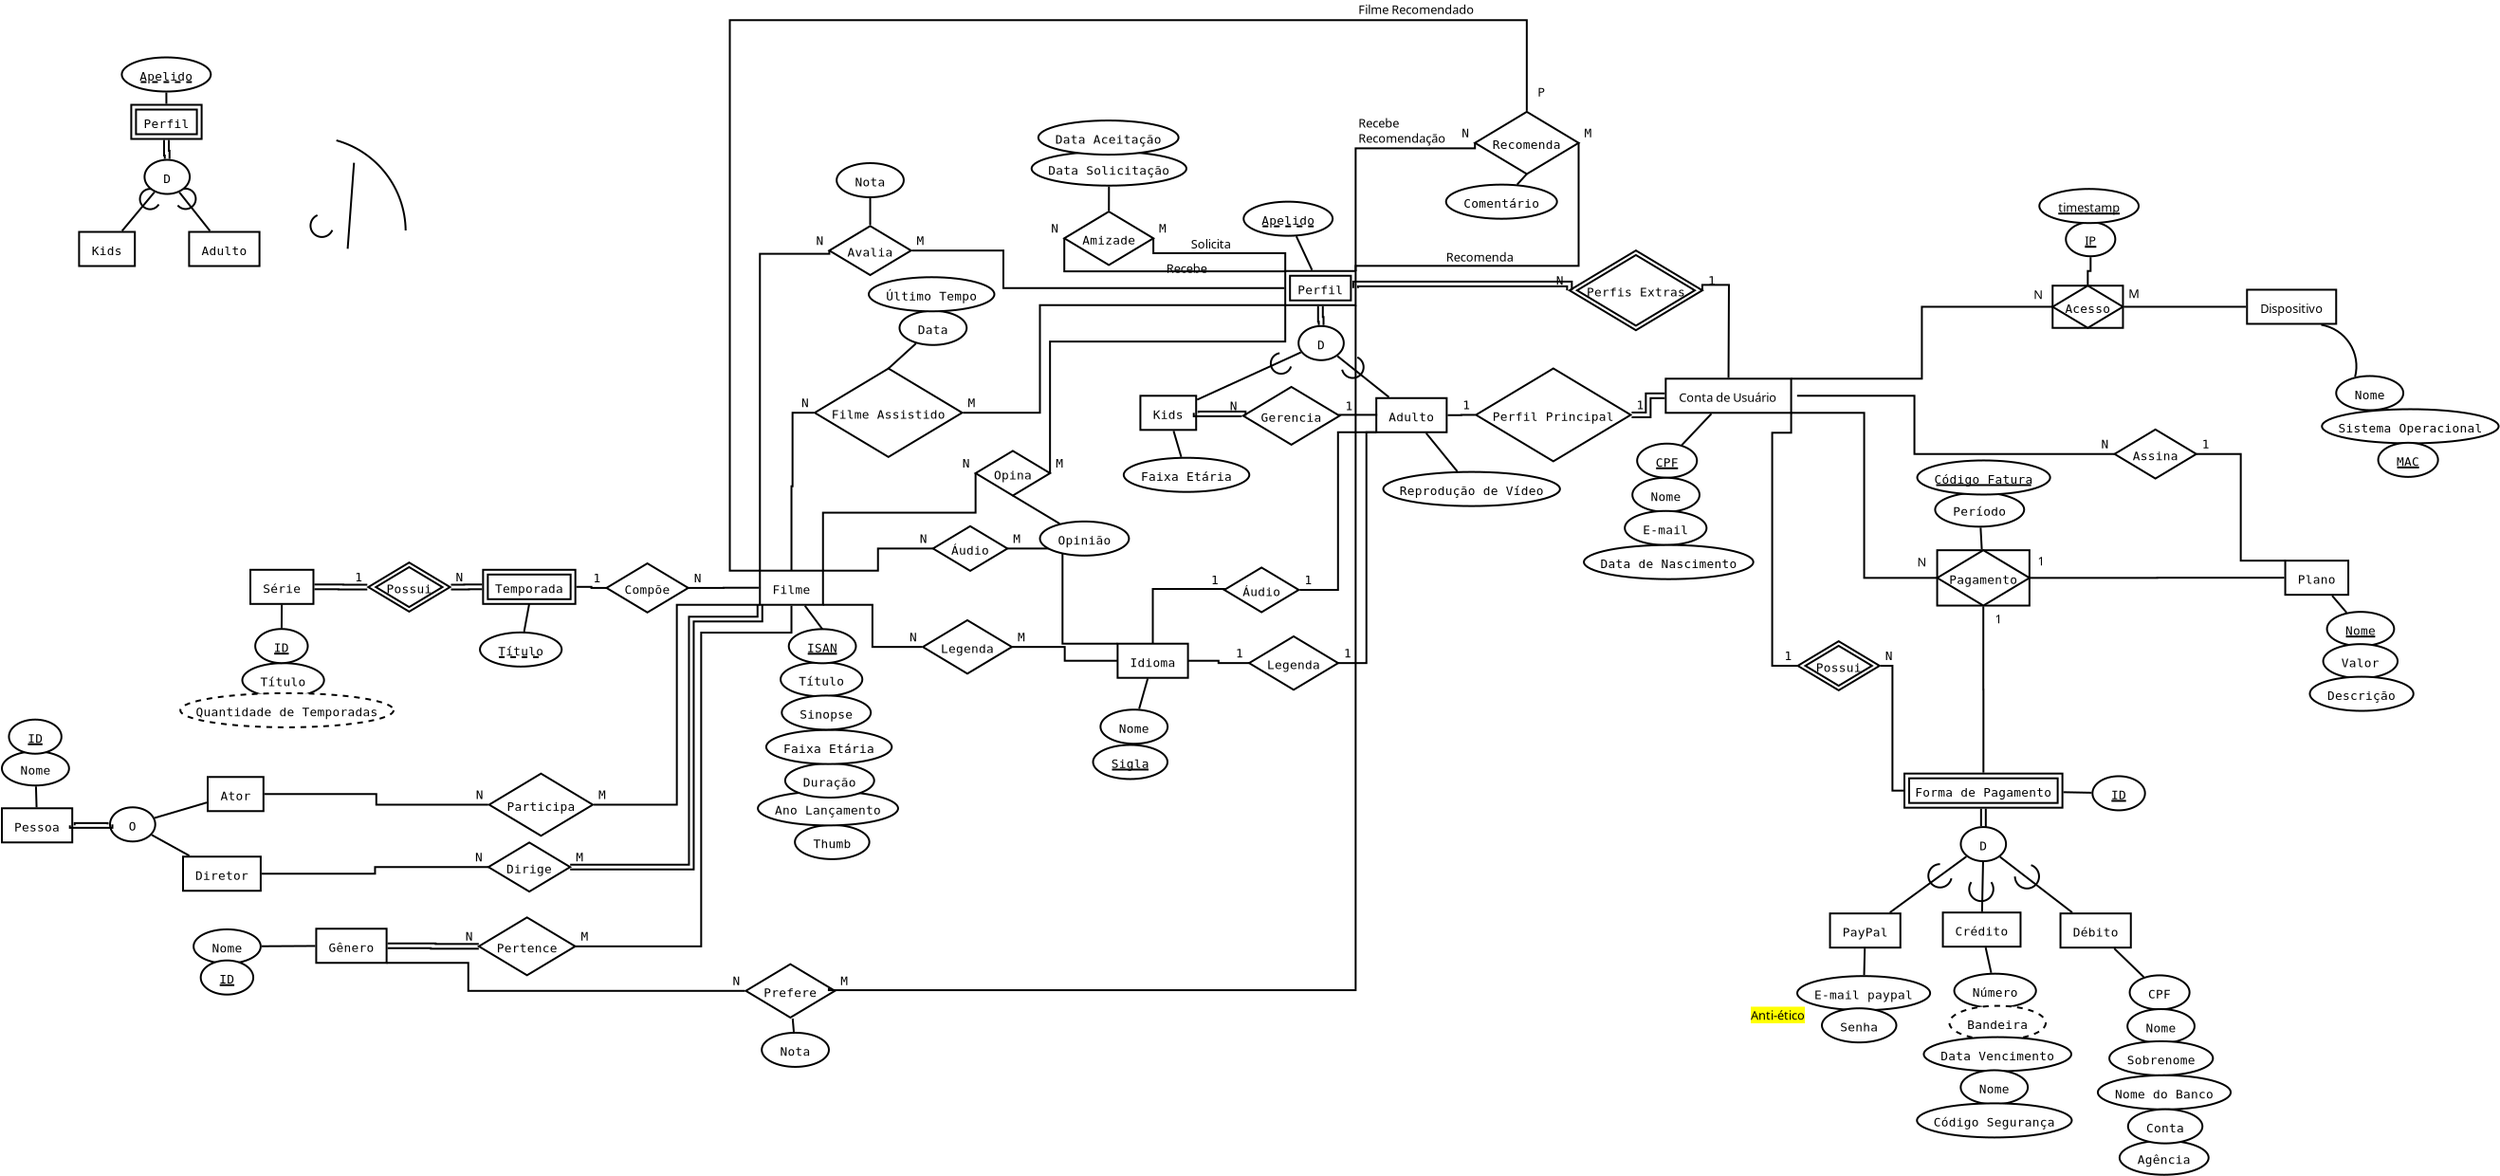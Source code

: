 <?xml version="1.0" encoding="UTF-8"?>
<dia:diagram xmlns:dia="http://www.lysator.liu.se/~alla/dia/">
  <dia:layer name="Segundo plano" visible="true" active="true">
    <dia:object type="ER - Entity" version="0" id="O0">
      <dia:attribute name="obj_pos">
        <dia:point val="-6.446,-14.896"/>
      </dia:attribute>
      <dia:attribute name="obj_bb">
        <dia:rectangle val="-6.496,-14.946;0.529,-13.046"/>
      </dia:attribute>
      <dia:attribute name="elem_corner">
        <dia:point val="-6.446,-14.896"/>
      </dia:attribute>
      <dia:attribute name="elem_width">
        <dia:real val="6.925"/>
      </dia:attribute>
      <dia:attribute name="elem_height">
        <dia:real val="1.8"/>
      </dia:attribute>
      <dia:attribute name="border_width">
        <dia:real val="0.1"/>
      </dia:attribute>
      <dia:attribute name="border_color">
        <dia:color val="#000000"/>
      </dia:attribute>
      <dia:attribute name="inner_color">
        <dia:color val="#ffffff"/>
      </dia:attribute>
      <dia:attribute name="name">
        <dia:string>#Conta de Usuário#</dia:string>
      </dia:attribute>
      <dia:attribute name="weak">
        <dia:boolean val="false"/>
      </dia:attribute>
      <dia:attribute name="associative">
        <dia:boolean val="false"/>
      </dia:attribute>
      <dia:attribute name="font">
        <dia:font family="sans" style="0" name="Helvetica"/>
      </dia:attribute>
      <dia:attribute name="font_height">
        <dia:real val="0.8"/>
      </dia:attribute>
    </dia:object>
    <dia:object type="ER - Entity" version="0" id="O1">
      <dia:attribute name="obj_pos">
        <dia:point val="24.2,-19.587"/>
      </dia:attribute>
      <dia:attribute name="obj_bb">
        <dia:rectangle val="24.15,-19.637;29.163,-17.738"/>
      </dia:attribute>
      <dia:attribute name="elem_corner">
        <dia:point val="24.2,-19.587"/>
      </dia:attribute>
      <dia:attribute name="elem_width">
        <dia:real val="4.912"/>
      </dia:attribute>
      <dia:attribute name="elem_height">
        <dia:real val="1.8"/>
      </dia:attribute>
      <dia:attribute name="border_width">
        <dia:real val="0.1"/>
      </dia:attribute>
      <dia:attribute name="border_color">
        <dia:color val="#000000"/>
      </dia:attribute>
      <dia:attribute name="inner_color">
        <dia:color val="#ffffff"/>
      </dia:attribute>
      <dia:attribute name="name">
        <dia:string>#Dispositivo#</dia:string>
      </dia:attribute>
      <dia:attribute name="weak">
        <dia:boolean val="false"/>
      </dia:attribute>
      <dia:attribute name="associative">
        <dia:boolean val="false"/>
      </dia:attribute>
      <dia:attribute name="font">
        <dia:font family="sans" style="0" name="Helvetica"/>
      </dia:attribute>
      <dia:attribute name="font_height">
        <dia:real val="0.8"/>
      </dia:attribute>
    </dia:object>
    <dia:object type="ER - Attribute" version="0" id="O2">
      <dia:attribute name="obj_pos">
        <dia:point val="28.9,-15.037"/>
      </dia:attribute>
      <dia:attribute name="obj_bb">
        <dia:rectangle val="28.85,-15.088;32.49,-13.188"/>
      </dia:attribute>
      <dia:attribute name="elem_corner">
        <dia:point val="28.9,-15.037"/>
      </dia:attribute>
      <dia:attribute name="elem_width">
        <dia:real val="3.54"/>
      </dia:attribute>
      <dia:attribute name="elem_height">
        <dia:real val="1.8"/>
      </dia:attribute>
      <dia:attribute name="border_width">
        <dia:real val="0.1"/>
      </dia:attribute>
      <dia:attribute name="border_color">
        <dia:color val="#000000"/>
      </dia:attribute>
      <dia:attribute name="inner_color">
        <dia:color val="#ffffff"/>
      </dia:attribute>
      <dia:attribute name="name">
        <dia:string>#Nome#</dia:string>
      </dia:attribute>
      <dia:attribute name="key">
        <dia:boolean val="false"/>
      </dia:attribute>
      <dia:attribute name="weak_key">
        <dia:boolean val="false"/>
      </dia:attribute>
      <dia:attribute name="derived">
        <dia:boolean val="false"/>
      </dia:attribute>
      <dia:attribute name="multivalued">
        <dia:boolean val="false"/>
      </dia:attribute>
      <dia:attribute name="font">
        <dia:font family="monospace" style="0" name="Courier"/>
      </dia:attribute>
      <dia:attribute name="font_height">
        <dia:real val="0.8"/>
      </dia:attribute>
    </dia:object>
    <dia:object type="ER - Attribute" version="0" id="O3">
      <dia:attribute name="obj_pos">
        <dia:point val="28.15,-13.287"/>
      </dia:attribute>
      <dia:attribute name="obj_bb">
        <dia:rectangle val="28.1,-13.338;37.515,-11.438"/>
      </dia:attribute>
      <dia:attribute name="elem_corner">
        <dia:point val="28.15,-13.287"/>
      </dia:attribute>
      <dia:attribute name="elem_width">
        <dia:real val="9.315"/>
      </dia:attribute>
      <dia:attribute name="elem_height">
        <dia:real val="1.8"/>
      </dia:attribute>
      <dia:attribute name="border_width">
        <dia:real val="0.1"/>
      </dia:attribute>
      <dia:attribute name="border_color">
        <dia:color val="#000000"/>
      </dia:attribute>
      <dia:attribute name="inner_color">
        <dia:color val="#ffffff"/>
      </dia:attribute>
      <dia:attribute name="name">
        <dia:string>#Sistema Operacional#</dia:string>
      </dia:attribute>
      <dia:attribute name="key">
        <dia:boolean val="false"/>
      </dia:attribute>
      <dia:attribute name="weak_key">
        <dia:boolean val="false"/>
      </dia:attribute>
      <dia:attribute name="derived">
        <dia:boolean val="false"/>
      </dia:attribute>
      <dia:attribute name="multivalued">
        <dia:boolean val="false"/>
      </dia:attribute>
      <dia:attribute name="font">
        <dia:font family="monospace" style="0" name="Courier"/>
      </dia:attribute>
      <dia:attribute name="font_height">
        <dia:real val="0.8"/>
      </dia:attribute>
    </dia:object>
    <dia:object type="Standard - Arc" version="0" id="O4">
      <dia:attribute name="obj_pos">
        <dia:point val="30.67,-14.137"/>
      </dia:attribute>
      <dia:attribute name="obj_bb">
        <dia:rectangle val="26.586,-18.758;30.741,-14.067"/>
      </dia:attribute>
      <dia:attribute name="conn_endpoints">
        <dia:point val="30.67,-14.137"/>
        <dia:point val="26.656,-18.688"/>
      </dia:attribute>
      <dia:attribute name="curve_distance">
        <dia:real val="1"/>
      </dia:attribute>
      <dia:attribute name="line_width">
        <dia:real val="0.1"/>
      </dia:attribute>
      <dia:connections>
        <dia:connection handle="0" to="O2" connection="8"/>
        <dia:connection handle="1" to="O1" connection="8"/>
      </dia:connections>
    </dia:object>
    <dia:object type="Standard - Arc" version="0" id="O5">
      <dia:attribute name="obj_pos">
        <dia:point val="-72.877,-22.71"/>
      </dia:attribute>
      <dia:attribute name="obj_bb">
        <dia:rectangle val="-76.599,-27.53;-72.806,-22.64"/>
      </dia:attribute>
      <dia:attribute name="conn_endpoints">
        <dia:point val="-72.877,-22.71"/>
        <dia:point val="-76.529,-27.46"/>
      </dia:attribute>
      <dia:attribute name="curve_distance">
        <dia:real val="1"/>
      </dia:attribute>
      <dia:attribute name="line_width">
        <dia:real val="0.1"/>
      </dia:attribute>
    </dia:object>
    <dia:object type="Standard - Line" version="0" id="O6">
      <dia:attribute name="obj_pos">
        <dia:point val="-75.599,-26.279"/>
      </dia:attribute>
      <dia:attribute name="obj_bb">
        <dia:rectangle val="-75.988,-26.333;-75.545,-21.691"/>
      </dia:attribute>
      <dia:attribute name="conn_endpoints">
        <dia:point val="-75.599,-26.279"/>
        <dia:point val="-75.934,-21.745"/>
      </dia:attribute>
      <dia:attribute name="numcp">
        <dia:int val="1"/>
      </dia:attribute>
    </dia:object>
    <dia:object type="ER - Participation" version="1" id="O7">
      <dia:attribute name="obj_pos">
        <dia:point val="24.15,-18.688"/>
      </dia:attribute>
      <dia:attribute name="obj_bb">
        <dia:rectangle val="17.66,-18.738;24.2,-18.637"/>
      </dia:attribute>
      <dia:attribute name="orth_points">
        <dia:point val="24.15,-18.688"/>
        <dia:point val="20.93,-18.688"/>
        <dia:point val="20.93,-18.687"/>
        <dia:point val="17.71,-18.687"/>
      </dia:attribute>
      <dia:attribute name="orth_orient">
        <dia:enum val="0"/>
        <dia:enum val="1"/>
        <dia:enum val="0"/>
      </dia:attribute>
      <dia:attribute name="autorouting">
        <dia:boolean val="true"/>
      </dia:attribute>
      <dia:attribute name="total">
        <dia:boolean val="false"/>
      </dia:attribute>
      <dia:connections>
        <dia:connection handle="0" to="O1" connection="8"/>
        <dia:connection handle="1" to="O11" connection="8"/>
      </dia:connections>
    </dia:object>
    <dia:object type="ER - Participation" version="1" id="O8">
      <dia:attribute name="obj_pos">
        <dia:point val="13.95,-18.687"/>
      </dia:attribute>
      <dia:attribute name="obj_bb">
        <dia:rectangle val="0.429,-18.737;14,-14.846"/>
      </dia:attribute>
      <dia:attribute name="orth_points">
        <dia:point val="13.95,-18.687"/>
        <dia:point val="7.215,-18.687"/>
        <dia:point val="7.215,-14.896"/>
        <dia:point val="0.479,-14.896"/>
      </dia:attribute>
      <dia:attribute name="orth_orient">
        <dia:enum val="0"/>
        <dia:enum val="1"/>
        <dia:enum val="0"/>
      </dia:attribute>
      <dia:attribute name="autorouting">
        <dia:boolean val="true"/>
      </dia:attribute>
      <dia:attribute name="total">
        <dia:boolean val="false"/>
      </dia:attribute>
      <dia:connections>
        <dia:connection handle="0" to="O11" connection="3"/>
        <dia:connection handle="1" to="O0" connection="2"/>
      </dia:connections>
    </dia:object>
    <dia:object type="ER - Attribute" version="0" id="O9">
      <dia:attribute name="obj_pos">
        <dia:point val="14.65,-23.15"/>
      </dia:attribute>
      <dia:attribute name="obj_bb">
        <dia:rectangle val="14.6,-23.2;17.275,-21.3"/>
      </dia:attribute>
      <dia:attribute name="elem_corner">
        <dia:point val="14.65,-23.15"/>
      </dia:attribute>
      <dia:attribute name="elem_width">
        <dia:real val="2.575"/>
      </dia:attribute>
      <dia:attribute name="elem_height">
        <dia:real val="1.8"/>
      </dia:attribute>
      <dia:attribute name="border_width">
        <dia:real val="0.1"/>
      </dia:attribute>
      <dia:attribute name="border_color">
        <dia:color val="#000000"/>
      </dia:attribute>
      <dia:attribute name="inner_color">
        <dia:color val="#ffffff"/>
      </dia:attribute>
      <dia:attribute name="name">
        <dia:string>#IP#</dia:string>
      </dia:attribute>
      <dia:attribute name="key">
        <dia:boolean val="true"/>
      </dia:attribute>
      <dia:attribute name="weak_key">
        <dia:boolean val="false"/>
      </dia:attribute>
      <dia:attribute name="derived">
        <dia:boolean val="false"/>
      </dia:attribute>
      <dia:attribute name="multivalued">
        <dia:boolean val="false"/>
      </dia:attribute>
      <dia:attribute name="font">
        <dia:font family="sans" style="0" name="Helvetica"/>
      </dia:attribute>
      <dia:attribute name="font_height">
        <dia:real val="0.8"/>
      </dia:attribute>
    </dia:object>
    <dia:object type="ER - Attribute" version="0" id="O10">
      <dia:attribute name="obj_pos">
        <dia:point val="13.25,-24.9"/>
      </dia:attribute>
      <dia:attribute name="obj_bb">
        <dia:rectangle val="13.2,-24.95;18.75,-23.05"/>
      </dia:attribute>
      <dia:attribute name="elem_corner">
        <dia:point val="13.25,-24.9"/>
      </dia:attribute>
      <dia:attribute name="elem_width">
        <dia:real val="5.45"/>
      </dia:attribute>
      <dia:attribute name="elem_height">
        <dia:real val="1.8"/>
      </dia:attribute>
      <dia:attribute name="border_width">
        <dia:real val="0.1"/>
      </dia:attribute>
      <dia:attribute name="border_color">
        <dia:color val="#000000"/>
      </dia:attribute>
      <dia:attribute name="inner_color">
        <dia:color val="#ffffff"/>
      </dia:attribute>
      <dia:attribute name="name">
        <dia:string>#timestamp#</dia:string>
      </dia:attribute>
      <dia:attribute name="key">
        <dia:boolean val="true"/>
      </dia:attribute>
      <dia:attribute name="weak_key">
        <dia:boolean val="false"/>
      </dia:attribute>
      <dia:attribute name="derived">
        <dia:boolean val="false"/>
      </dia:attribute>
      <dia:attribute name="multivalued">
        <dia:boolean val="false"/>
      </dia:attribute>
      <dia:attribute name="font">
        <dia:font family="sans" style="0" name="Helvetica"/>
      </dia:attribute>
      <dia:attribute name="font_height">
        <dia:real val="0.8"/>
      </dia:attribute>
    </dia:object>
    <dia:object type="ER - Entity" version="0" id="O11">
      <dia:attribute name="obj_pos">
        <dia:point val="13.95,-19.8"/>
      </dia:attribute>
      <dia:attribute name="obj_bb">
        <dia:rectangle val="13.9,-19.85;17.71,-17.524"/>
      </dia:attribute>
      <dia:attribute name="elem_corner">
        <dia:point val="13.95,-19.8"/>
      </dia:attribute>
      <dia:attribute name="elem_width">
        <dia:real val="3.71"/>
      </dia:attribute>
      <dia:attribute name="elem_height">
        <dia:real val="2.226"/>
      </dia:attribute>
      <dia:attribute name="border_width">
        <dia:real val="0.1"/>
      </dia:attribute>
      <dia:attribute name="border_color">
        <dia:color val="#000000"/>
      </dia:attribute>
      <dia:attribute name="inner_color">
        <dia:color val="#ffffff"/>
      </dia:attribute>
      <dia:attribute name="name">
        <dia:string>#Acesso#</dia:string>
      </dia:attribute>
      <dia:attribute name="weak">
        <dia:boolean val="false"/>
      </dia:attribute>
      <dia:attribute name="associative">
        <dia:boolean val="true"/>
      </dia:attribute>
      <dia:attribute name="font">
        <dia:font family="monospace" style="0" name="Courier"/>
      </dia:attribute>
      <dia:attribute name="font_height">
        <dia:real val="0.8"/>
      </dia:attribute>
    </dia:object>
    <dia:object type="Standard - Text" version="1" id="O12">
      <dia:attribute name="obj_pos">
        <dia:point val="17.95,-19.15"/>
      </dia:attribute>
      <dia:attribute name="obj_bb">
        <dia:rectangle val="17.95,-19.745;18.503,-18.997"/>
      </dia:attribute>
      <dia:attribute name="text">
        <dia:composite type="text">
          <dia:attribute name="string">
            <dia:string>#M#</dia:string>
          </dia:attribute>
          <dia:attribute name="font">
            <dia:font family="sans" style="0" name="Helvetica"/>
          </dia:attribute>
          <dia:attribute name="height">
            <dia:real val="0.8"/>
          </dia:attribute>
          <dia:attribute name="pos">
            <dia:point val="17.95,-19.15"/>
          </dia:attribute>
          <dia:attribute name="color">
            <dia:color val="#000000"/>
          </dia:attribute>
          <dia:attribute name="alignment">
            <dia:enum val="0"/>
          </dia:attribute>
        </dia:composite>
      </dia:attribute>
      <dia:attribute name="valign">
        <dia:enum val="3"/>
      </dia:attribute>
    </dia:object>
    <dia:object type="Standard - Text" version="1" id="O13">
      <dia:attribute name="obj_pos">
        <dia:point val="12.95,-19.1"/>
      </dia:attribute>
      <dia:attribute name="obj_bb">
        <dia:rectangle val="12.95,-19.695;13.43,-18.948"/>
      </dia:attribute>
      <dia:attribute name="text">
        <dia:composite type="text">
          <dia:attribute name="string">
            <dia:string>#N#</dia:string>
          </dia:attribute>
          <dia:attribute name="font">
            <dia:font family="sans" style="0" name="Helvetica"/>
          </dia:attribute>
          <dia:attribute name="height">
            <dia:real val="0.8"/>
          </dia:attribute>
          <dia:attribute name="pos">
            <dia:point val="12.95,-19.1"/>
          </dia:attribute>
          <dia:attribute name="color">
            <dia:color val="#000000"/>
          </dia:attribute>
          <dia:attribute name="alignment">
            <dia:enum val="0"/>
          </dia:attribute>
        </dia:composite>
      </dia:attribute>
      <dia:attribute name="valign">
        <dia:enum val="3"/>
      </dia:attribute>
    </dia:object>
    <dia:object type="ER - Attribute" version="0" id="O14">
      <dia:attribute name="obj_pos">
        <dia:point val="-7.954,-11.473"/>
      </dia:attribute>
      <dia:attribute name="obj_bb">
        <dia:rectangle val="-8.004,-11.523;-4.749,-9.623"/>
      </dia:attribute>
      <dia:attribute name="elem_corner">
        <dia:point val="-7.954,-11.473"/>
      </dia:attribute>
      <dia:attribute name="elem_width">
        <dia:real val="3.155"/>
      </dia:attribute>
      <dia:attribute name="elem_height">
        <dia:real val="1.8"/>
      </dia:attribute>
      <dia:attribute name="border_width">
        <dia:real val="0.1"/>
      </dia:attribute>
      <dia:attribute name="border_color">
        <dia:color val="#000000"/>
      </dia:attribute>
      <dia:attribute name="inner_color">
        <dia:color val="#ffffff"/>
      </dia:attribute>
      <dia:attribute name="name">
        <dia:string>#CPF#</dia:string>
      </dia:attribute>
      <dia:attribute name="key">
        <dia:boolean val="true"/>
      </dia:attribute>
      <dia:attribute name="weak_key">
        <dia:boolean val="false"/>
      </dia:attribute>
      <dia:attribute name="derived">
        <dia:boolean val="false"/>
      </dia:attribute>
      <dia:attribute name="multivalued">
        <dia:boolean val="false"/>
      </dia:attribute>
      <dia:attribute name="font">
        <dia:font family="monospace" style="0" name="Courier"/>
      </dia:attribute>
      <dia:attribute name="font_height">
        <dia:real val="0.8"/>
      </dia:attribute>
    </dia:object>
    <dia:object type="ER - Attribute" version="0" id="O15">
      <dia:attribute name="obj_pos">
        <dia:point val="-8.204,-9.673"/>
      </dia:attribute>
      <dia:attribute name="obj_bb">
        <dia:rectangle val="-8.254,-9.723;-4.614,-7.823"/>
      </dia:attribute>
      <dia:attribute name="elem_corner">
        <dia:point val="-8.204,-9.673"/>
      </dia:attribute>
      <dia:attribute name="elem_width">
        <dia:real val="3.54"/>
      </dia:attribute>
      <dia:attribute name="elem_height">
        <dia:real val="1.8"/>
      </dia:attribute>
      <dia:attribute name="border_width">
        <dia:real val="0.1"/>
      </dia:attribute>
      <dia:attribute name="border_color">
        <dia:color val="#000000"/>
      </dia:attribute>
      <dia:attribute name="inner_color">
        <dia:color val="#ffffff"/>
      </dia:attribute>
      <dia:attribute name="name">
        <dia:string>#Nome#</dia:string>
      </dia:attribute>
      <dia:attribute name="key">
        <dia:boolean val="false"/>
      </dia:attribute>
      <dia:attribute name="weak_key">
        <dia:boolean val="false"/>
      </dia:attribute>
      <dia:attribute name="derived">
        <dia:boolean val="false"/>
      </dia:attribute>
      <dia:attribute name="multivalued">
        <dia:boolean val="false"/>
      </dia:attribute>
      <dia:attribute name="font">
        <dia:font family="monospace" style="0" name="Courier"/>
      </dia:attribute>
      <dia:attribute name="font_height">
        <dia:real val="0.8"/>
      </dia:attribute>
    </dia:object>
    <dia:object type="ER - Attribute" version="0" id="O16">
      <dia:attribute name="obj_pos">
        <dia:point val="-8.604,-7.923"/>
      </dia:attribute>
      <dia:attribute name="obj_bb">
        <dia:rectangle val="-8.654,-7.973;-4.244,-6.073"/>
      </dia:attribute>
      <dia:attribute name="elem_corner">
        <dia:point val="-8.604,-7.923"/>
      </dia:attribute>
      <dia:attribute name="elem_width">
        <dia:real val="4.31"/>
      </dia:attribute>
      <dia:attribute name="elem_height">
        <dia:real val="1.8"/>
      </dia:attribute>
      <dia:attribute name="border_width">
        <dia:real val="0.1"/>
      </dia:attribute>
      <dia:attribute name="border_color">
        <dia:color val="#000000"/>
      </dia:attribute>
      <dia:attribute name="inner_color">
        <dia:color val="#ffffff"/>
      </dia:attribute>
      <dia:attribute name="name">
        <dia:string>#E-mail#</dia:string>
      </dia:attribute>
      <dia:attribute name="key">
        <dia:boolean val="false"/>
      </dia:attribute>
      <dia:attribute name="weak_key">
        <dia:boolean val="false"/>
      </dia:attribute>
      <dia:attribute name="derived">
        <dia:boolean val="false"/>
      </dia:attribute>
      <dia:attribute name="multivalued">
        <dia:boolean val="false"/>
      </dia:attribute>
      <dia:attribute name="font">
        <dia:font family="monospace" style="0" name="Courier"/>
      </dia:attribute>
      <dia:attribute name="font_height">
        <dia:real val="0.8"/>
      </dia:attribute>
    </dia:object>
    <dia:object type="ER - Attribute" version="0" id="O17">
      <dia:attribute name="obj_pos">
        <dia:point val="-10.759,-6.128"/>
      </dia:attribute>
      <dia:attribute name="obj_bb">
        <dia:rectangle val="-10.809,-6.178;-1.779,-4.278"/>
      </dia:attribute>
      <dia:attribute name="elem_corner">
        <dia:point val="-10.759,-6.128"/>
      </dia:attribute>
      <dia:attribute name="elem_width">
        <dia:real val="8.93"/>
      </dia:attribute>
      <dia:attribute name="elem_height">
        <dia:real val="1.8"/>
      </dia:attribute>
      <dia:attribute name="border_width">
        <dia:real val="0.1"/>
      </dia:attribute>
      <dia:attribute name="border_color">
        <dia:color val="#000000"/>
      </dia:attribute>
      <dia:attribute name="inner_color">
        <dia:color val="#ffffff"/>
      </dia:attribute>
      <dia:attribute name="name">
        <dia:string>#Data de Nascimento#</dia:string>
      </dia:attribute>
      <dia:attribute name="key">
        <dia:boolean val="false"/>
      </dia:attribute>
      <dia:attribute name="weak_key">
        <dia:boolean val="false"/>
      </dia:attribute>
      <dia:attribute name="derived">
        <dia:boolean val="false"/>
      </dia:attribute>
      <dia:attribute name="multivalued">
        <dia:boolean val="false"/>
      </dia:attribute>
      <dia:attribute name="font">
        <dia:font family="monospace" style="0" name="Courier"/>
      </dia:attribute>
      <dia:attribute name="font_height">
        <dia:real val="0.8"/>
      </dia:attribute>
    </dia:object>
    <dia:object type="Standard - Line" version="0" id="O18">
      <dia:attribute name="obj_pos">
        <dia:point val="-3.925,-13.046"/>
      </dia:attribute>
      <dia:attribute name="obj_bb">
        <dia:rectangle val="-5.637,-13.117;-3.854,-11.319"/>
      </dia:attribute>
      <dia:attribute name="conn_endpoints">
        <dia:point val="-3.925,-13.046"/>
        <dia:point val="-5.566,-11.39"/>
      </dia:attribute>
      <dia:attribute name="numcp">
        <dia:int val="1"/>
      </dia:attribute>
      <dia:connections>
        <dia:connection handle="0" to="O0" connection="8"/>
        <dia:connection handle="1" to="O14" connection="8"/>
      </dia:connections>
    </dia:object>
    <dia:object type="ER - Entity" version="0" id="O19">
      <dia:attribute name="obj_pos">
        <dia:point val="-26.504,-20.573"/>
      </dia:attribute>
      <dia:attribute name="obj_bb">
        <dia:rectangle val="-26.554,-20.622;-22.744,-18.723"/>
      </dia:attribute>
      <dia:attribute name="elem_corner">
        <dia:point val="-26.504,-20.573"/>
      </dia:attribute>
      <dia:attribute name="elem_width">
        <dia:real val="3.71"/>
      </dia:attribute>
      <dia:attribute name="elem_height">
        <dia:real val="1.8"/>
      </dia:attribute>
      <dia:attribute name="border_width">
        <dia:real val="0.1"/>
      </dia:attribute>
      <dia:attribute name="border_color">
        <dia:color val="#000000"/>
      </dia:attribute>
      <dia:attribute name="inner_color">
        <dia:color val="#ffffff"/>
      </dia:attribute>
      <dia:attribute name="name">
        <dia:string>#Perfil#</dia:string>
      </dia:attribute>
      <dia:attribute name="weak">
        <dia:boolean val="true"/>
      </dia:attribute>
      <dia:attribute name="associative">
        <dia:boolean val="false"/>
      </dia:attribute>
      <dia:attribute name="font">
        <dia:font family="monospace" style="0" name="Courier"/>
      </dia:attribute>
      <dia:attribute name="font_height">
        <dia:real val="0.8"/>
      </dia:attribute>
    </dia:object>
    <dia:object type="ER - Attribute" version="0" id="O20">
      <dia:attribute name="obj_pos">
        <dia:point val="-28.7,-24.229"/>
      </dia:attribute>
      <dia:attribute name="obj_bb">
        <dia:rectangle val="-28.75,-24.279;-23.955,-22.379"/>
      </dia:attribute>
      <dia:attribute name="elem_corner">
        <dia:point val="-28.7,-24.229"/>
      </dia:attribute>
      <dia:attribute name="elem_width">
        <dia:real val="4.695"/>
      </dia:attribute>
      <dia:attribute name="elem_height">
        <dia:real val="1.8"/>
      </dia:attribute>
      <dia:attribute name="border_width">
        <dia:real val="0.1"/>
      </dia:attribute>
      <dia:attribute name="border_color">
        <dia:color val="#000000"/>
      </dia:attribute>
      <dia:attribute name="inner_color">
        <dia:color val="#ffffff"/>
      </dia:attribute>
      <dia:attribute name="name">
        <dia:string>#Apelido#</dia:string>
      </dia:attribute>
      <dia:attribute name="key">
        <dia:boolean val="false"/>
      </dia:attribute>
      <dia:attribute name="weak_key">
        <dia:boolean val="true"/>
      </dia:attribute>
      <dia:attribute name="derived">
        <dia:boolean val="false"/>
      </dia:attribute>
      <dia:attribute name="multivalued">
        <dia:boolean val="false"/>
      </dia:attribute>
      <dia:attribute name="font">
        <dia:font family="monospace" style="0" name="Courier"/>
      </dia:attribute>
      <dia:attribute name="font_height">
        <dia:real val="0.8"/>
      </dia:attribute>
    </dia:object>
    <dia:object type="Standard - Line" version="0" id="O21">
      <dia:attribute name="obj_pos">
        <dia:point val="-25.091,-20.623"/>
      </dia:attribute>
      <dia:attribute name="obj_bb">
        <dia:rectangle val="-25.985,-22.465;-25.025,-20.556"/>
      </dia:attribute>
      <dia:attribute name="conn_endpoints">
        <dia:point val="-25.091,-20.623"/>
        <dia:point val="-25.919,-22.399"/>
      </dia:attribute>
      <dia:attribute name="numcp">
        <dia:int val="1"/>
      </dia:attribute>
      <dia:connections>
        <dia:connection handle="0" to="O19" connection="8"/>
        <dia:connection handle="1" to="O20" connection="8"/>
      </dia:connections>
    </dia:object>
    <dia:object type="ER - Entity" version="0" id="O22">
      <dia:attribute name="obj_pos">
        <dia:point val="-21.704,-13.873"/>
      </dia:attribute>
      <dia:attribute name="obj_bb">
        <dia:rectangle val="-21.754,-13.922;-17.944,-12.023"/>
      </dia:attribute>
      <dia:attribute name="elem_corner">
        <dia:point val="-21.704,-13.873"/>
      </dia:attribute>
      <dia:attribute name="elem_width">
        <dia:real val="3.71"/>
      </dia:attribute>
      <dia:attribute name="elem_height">
        <dia:real val="1.8"/>
      </dia:attribute>
      <dia:attribute name="border_width">
        <dia:real val="0.1"/>
      </dia:attribute>
      <dia:attribute name="border_color">
        <dia:color val="#000000"/>
      </dia:attribute>
      <dia:attribute name="inner_color">
        <dia:color val="#ffffff"/>
      </dia:attribute>
      <dia:attribute name="name">
        <dia:string>#Adulto#</dia:string>
      </dia:attribute>
      <dia:attribute name="weak">
        <dia:boolean val="false"/>
      </dia:attribute>
      <dia:attribute name="associative">
        <dia:boolean val="false"/>
      </dia:attribute>
      <dia:attribute name="font">
        <dia:font family="monospace" style="0" name="Courier"/>
      </dia:attribute>
      <dia:attribute name="font_height">
        <dia:real val="0.8"/>
      </dia:attribute>
    </dia:object>
    <dia:object type="ER - Entity" version="0" id="O23">
      <dia:attribute name="obj_pos">
        <dia:point val="-34.142,-13.995"/>
      </dia:attribute>
      <dia:attribute name="obj_bb">
        <dia:rectangle val="-34.192,-14.045;-31.152,-12.145"/>
      </dia:attribute>
      <dia:attribute name="elem_corner">
        <dia:point val="-34.142,-13.995"/>
      </dia:attribute>
      <dia:attribute name="elem_width">
        <dia:real val="2.94"/>
      </dia:attribute>
      <dia:attribute name="elem_height">
        <dia:real val="1.8"/>
      </dia:attribute>
      <dia:attribute name="border_width">
        <dia:real val="0.1"/>
      </dia:attribute>
      <dia:attribute name="border_color">
        <dia:color val="#000000"/>
      </dia:attribute>
      <dia:attribute name="inner_color">
        <dia:color val="#ffffff"/>
      </dia:attribute>
      <dia:attribute name="name">
        <dia:string>#Kids#</dia:string>
      </dia:attribute>
      <dia:attribute name="weak">
        <dia:boolean val="false"/>
      </dia:attribute>
      <dia:attribute name="associative">
        <dia:boolean val="false"/>
      </dia:attribute>
      <dia:attribute name="font">
        <dia:font family="monospace" style="0" name="Courier"/>
      </dia:attribute>
      <dia:attribute name="font_height">
        <dia:real val="0.8"/>
      </dia:attribute>
    </dia:object>
    <dia:object type="ER - Attribute" version="0" id="O24">
      <dia:attribute name="obj_pos">
        <dia:point val="-25.804,-17.672"/>
      </dia:attribute>
      <dia:attribute name="obj_bb">
        <dia:rectangle val="-25.854,-17.723;-23.369,-15.822"/>
      </dia:attribute>
      <dia:attribute name="elem_corner">
        <dia:point val="-25.804,-17.672"/>
      </dia:attribute>
      <dia:attribute name="elem_width">
        <dia:real val="2.385"/>
      </dia:attribute>
      <dia:attribute name="elem_height">
        <dia:real val="1.8"/>
      </dia:attribute>
      <dia:attribute name="border_width">
        <dia:real val="0.1"/>
      </dia:attribute>
      <dia:attribute name="border_color">
        <dia:color val="#000000"/>
      </dia:attribute>
      <dia:attribute name="inner_color">
        <dia:color val="#ffffff"/>
      </dia:attribute>
      <dia:attribute name="name">
        <dia:string>#D#</dia:string>
      </dia:attribute>
      <dia:attribute name="key">
        <dia:boolean val="false"/>
      </dia:attribute>
      <dia:attribute name="weak_key">
        <dia:boolean val="false"/>
      </dia:attribute>
      <dia:attribute name="derived">
        <dia:boolean val="false"/>
      </dia:attribute>
      <dia:attribute name="multivalued">
        <dia:boolean val="false"/>
      </dia:attribute>
      <dia:attribute name="font">
        <dia:font family="monospace" style="0" name="Courier"/>
      </dia:attribute>
      <dia:attribute name="font_height">
        <dia:real val="0.8"/>
      </dia:attribute>
    </dia:object>
    <dia:object type="Standard - Line" version="0" id="O25">
      <dia:attribute name="obj_pos">
        <dia:point val="-25.676,-16.287"/>
      </dia:attribute>
      <dia:attribute name="obj_bb">
        <dia:rectangle val="-31.218,-16.353;-25.61,-13.722"/>
      </dia:attribute>
      <dia:attribute name="conn_endpoints">
        <dia:point val="-25.676,-16.287"/>
        <dia:point val="-31.152,-13.789"/>
      </dia:attribute>
      <dia:attribute name="numcp">
        <dia:int val="1"/>
      </dia:attribute>
      <dia:connections>
        <dia:connection handle="0" to="O24" connection="8"/>
        <dia:connection handle="1" to="O23" connection="8"/>
      </dia:connections>
    </dia:object>
    <dia:object type="Standard - Line" version="0" id="O26">
      <dia:attribute name="obj_pos">
        <dia:point val="-23.752,-16.087"/>
      </dia:attribute>
      <dia:attribute name="obj_bb">
        <dia:rectangle val="-23.823,-16.158;-20.97,-13.853"/>
      </dia:attribute>
      <dia:attribute name="conn_endpoints">
        <dia:point val="-23.752,-16.087"/>
        <dia:point val="-21.04,-13.923"/>
      </dia:attribute>
      <dia:attribute name="numcp">
        <dia:int val="1"/>
      </dia:attribute>
      <dia:connections>
        <dia:connection handle="0" to="O24" connection="8"/>
        <dia:connection handle="1" to="O22" connection="8"/>
      </dia:connections>
    </dia:object>
    <dia:object type="Standard - Arc" version="0" id="O27">
      <dia:attribute name="obj_pos">
        <dia:point val="-23.504,-15.373"/>
      </dia:attribute>
      <dia:attribute name="obj_bb">
        <dia:rectangle val="-23.574,-16.093;-22.324,-14.881"/>
      </dia:attribute>
      <dia:attribute name="conn_endpoints">
        <dia:point val="-23.504,-15.373"/>
        <dia:point val="-22.704,-16.023"/>
      </dia:attribute>
      <dia:attribute name="curve_distance">
        <dia:real val="0.822"/>
      </dia:attribute>
      <dia:attribute name="line_width">
        <dia:real val="0.1"/>
      </dia:attribute>
    </dia:object>
    <dia:object type="Standard - Arc" version="0" id="O28">
      <dia:attribute name="obj_pos">
        <dia:point val="-26.802,-16.24"/>
      </dia:attribute>
      <dia:attribute name="obj_bb">
        <dia:rectangle val="-27.317,-16.311;-26.132,-15.106"/>
      </dia:attribute>
      <dia:attribute name="conn_endpoints">
        <dia:point val="-26.802,-16.24"/>
        <dia:point val="-26.202,-15.54"/>
      </dia:attribute>
      <dia:attribute name="curve_distance">
        <dia:real val="0.835"/>
      </dia:attribute>
      <dia:attribute name="line_width">
        <dia:real val="0.1"/>
      </dia:attribute>
    </dia:object>
    <dia:object type="ER - Participation" version="1" id="O29">
      <dia:attribute name="obj_pos">
        <dia:point val="-24.649,-18.723"/>
      </dia:attribute>
      <dia:attribute name="obj_bb">
        <dia:rectangle val="-24.824,-18.898;-24.436,-17.548"/>
      </dia:attribute>
      <dia:attribute name="orth_points">
        <dia:point val="-24.649,-18.723"/>
        <dia:point val="-24.649,-18.023"/>
        <dia:point val="-24.611,-18.023"/>
        <dia:point val="-24.611,-17.723"/>
      </dia:attribute>
      <dia:attribute name="orth_orient">
        <dia:enum val="1"/>
        <dia:enum val="0"/>
        <dia:enum val="1"/>
      </dia:attribute>
      <dia:attribute name="autorouting">
        <dia:boolean val="false"/>
      </dia:attribute>
      <dia:attribute name="total">
        <dia:boolean val="true"/>
      </dia:attribute>
      <dia:connections>
        <dia:connection handle="0" to="O19" connection="8"/>
        <dia:connection handle="1" to="O24" connection="8"/>
      </dia:connections>
    </dia:object>
    <dia:object type="Standard - Arc" version="0" id="O30">
      <dia:attribute name="obj_pos">
        <dia:point val="-77.528,-23.514"/>
      </dia:attribute>
      <dia:attribute name="obj_bb">
        <dia:rectangle val="-77.943,-23.585;-76.673,-22.315"/>
      </dia:attribute>
      <dia:attribute name="conn_endpoints">
        <dia:point val="-77.528,-23.514"/>
        <dia:point val="-76.744,-22.73"/>
      </dia:attribute>
      <dia:attribute name="curve_distance">
        <dia:real val="0.822"/>
      </dia:attribute>
      <dia:attribute name="line_width">
        <dia:real val="0.1"/>
      </dia:attribute>
    </dia:object>
    <dia:object type="ER - Entity" version="0" id="O31">
      <dia:attribute name="obj_pos">
        <dia:point val="-87.343,-29.335"/>
      </dia:attribute>
      <dia:attribute name="obj_bb">
        <dia:rectangle val="-87.393,-29.385;-83.583,-27.485"/>
      </dia:attribute>
      <dia:attribute name="elem_corner">
        <dia:point val="-87.343,-29.335"/>
      </dia:attribute>
      <dia:attribute name="elem_width">
        <dia:real val="3.71"/>
      </dia:attribute>
      <dia:attribute name="elem_height">
        <dia:real val="1.8"/>
      </dia:attribute>
      <dia:attribute name="border_width">
        <dia:real val="0.1"/>
      </dia:attribute>
      <dia:attribute name="border_color">
        <dia:color val="#000000"/>
      </dia:attribute>
      <dia:attribute name="inner_color">
        <dia:color val="#ffffff"/>
      </dia:attribute>
      <dia:attribute name="name">
        <dia:string>#Perfil#</dia:string>
      </dia:attribute>
      <dia:attribute name="weak">
        <dia:boolean val="true"/>
      </dia:attribute>
      <dia:attribute name="associative">
        <dia:boolean val="false"/>
      </dia:attribute>
      <dia:attribute name="font">
        <dia:font family="monospace" style="0" name="Courier"/>
      </dia:attribute>
      <dia:attribute name="font_height">
        <dia:real val="0.8"/>
      </dia:attribute>
    </dia:object>
    <dia:object type="ER - Attribute" version="0" id="O32">
      <dia:attribute name="obj_pos">
        <dia:point val="-87.843,-31.835"/>
      </dia:attribute>
      <dia:attribute name="obj_bb">
        <dia:rectangle val="-87.893,-31.885;-83.098,-29.985"/>
      </dia:attribute>
      <dia:attribute name="elem_corner">
        <dia:point val="-87.843,-31.835"/>
      </dia:attribute>
      <dia:attribute name="elem_width">
        <dia:real val="4.695"/>
      </dia:attribute>
      <dia:attribute name="elem_height">
        <dia:real val="1.8"/>
      </dia:attribute>
      <dia:attribute name="border_width">
        <dia:real val="0.1"/>
      </dia:attribute>
      <dia:attribute name="border_color">
        <dia:color val="#000000"/>
      </dia:attribute>
      <dia:attribute name="inner_color">
        <dia:color val="#ffffff"/>
      </dia:attribute>
      <dia:attribute name="name">
        <dia:string>#Apelido#</dia:string>
      </dia:attribute>
      <dia:attribute name="key">
        <dia:boolean val="false"/>
      </dia:attribute>
      <dia:attribute name="weak_key">
        <dia:boolean val="true"/>
      </dia:attribute>
      <dia:attribute name="derived">
        <dia:boolean val="false"/>
      </dia:attribute>
      <dia:attribute name="multivalued">
        <dia:boolean val="false"/>
      </dia:attribute>
      <dia:attribute name="font">
        <dia:font family="monospace" style="0" name="Courier"/>
      </dia:attribute>
      <dia:attribute name="font_height">
        <dia:real val="0.8"/>
      </dia:attribute>
    </dia:object>
    <dia:object type="Standard - Line" version="0" id="O33">
      <dia:attribute name="obj_pos">
        <dia:point val="-85.491,-29.385"/>
      </dia:attribute>
      <dia:attribute name="obj_bb">
        <dia:rectangle val="-85.543,-30.035;-85.441,-29.335"/>
      </dia:attribute>
      <dia:attribute name="conn_endpoints">
        <dia:point val="-85.491,-29.385"/>
        <dia:point val="-85.492,-29.985"/>
      </dia:attribute>
      <dia:attribute name="numcp">
        <dia:int val="1"/>
      </dia:attribute>
      <dia:connections>
        <dia:connection handle="0" to="O31" connection="8"/>
        <dia:connection handle="1" to="O32" connection="8"/>
      </dia:connections>
    </dia:object>
    <dia:object type="ER - Entity" version="0" id="O34">
      <dia:attribute name="obj_pos">
        <dia:point val="-84.293,-22.635"/>
      </dia:attribute>
      <dia:attribute name="obj_bb">
        <dia:rectangle val="-84.343,-22.685;-80.533,-20.785"/>
      </dia:attribute>
      <dia:attribute name="elem_corner">
        <dia:point val="-84.293,-22.635"/>
      </dia:attribute>
      <dia:attribute name="elem_width">
        <dia:real val="3.71"/>
      </dia:attribute>
      <dia:attribute name="elem_height">
        <dia:real val="1.8"/>
      </dia:attribute>
      <dia:attribute name="border_width">
        <dia:real val="0.1"/>
      </dia:attribute>
      <dia:attribute name="border_color">
        <dia:color val="#000000"/>
      </dia:attribute>
      <dia:attribute name="inner_color">
        <dia:color val="#ffffff"/>
      </dia:attribute>
      <dia:attribute name="name">
        <dia:string>#Adulto#</dia:string>
      </dia:attribute>
      <dia:attribute name="weak">
        <dia:boolean val="false"/>
      </dia:attribute>
      <dia:attribute name="associative">
        <dia:boolean val="false"/>
      </dia:attribute>
      <dia:attribute name="font">
        <dia:font family="monospace" style="0" name="Courier"/>
      </dia:attribute>
      <dia:attribute name="font_height">
        <dia:real val="0.8"/>
      </dia:attribute>
    </dia:object>
    <dia:object type="ER - Entity" version="0" id="O35">
      <dia:attribute name="obj_pos">
        <dia:point val="-90.093,-22.635"/>
      </dia:attribute>
      <dia:attribute name="obj_bb">
        <dia:rectangle val="-90.143,-22.685;-87.103,-20.785"/>
      </dia:attribute>
      <dia:attribute name="elem_corner">
        <dia:point val="-90.093,-22.635"/>
      </dia:attribute>
      <dia:attribute name="elem_width">
        <dia:real val="2.94"/>
      </dia:attribute>
      <dia:attribute name="elem_height">
        <dia:real val="1.8"/>
      </dia:attribute>
      <dia:attribute name="border_width">
        <dia:real val="0.1"/>
      </dia:attribute>
      <dia:attribute name="border_color">
        <dia:color val="#000000"/>
      </dia:attribute>
      <dia:attribute name="inner_color">
        <dia:color val="#ffffff"/>
      </dia:attribute>
      <dia:attribute name="name">
        <dia:string>#Kids#</dia:string>
      </dia:attribute>
      <dia:attribute name="weak">
        <dia:boolean val="false"/>
      </dia:attribute>
      <dia:attribute name="associative">
        <dia:boolean val="false"/>
      </dia:attribute>
      <dia:attribute name="font">
        <dia:font family="monospace" style="0" name="Courier"/>
      </dia:attribute>
      <dia:attribute name="font_height">
        <dia:real val="0.8"/>
      </dia:attribute>
    </dia:object>
    <dia:object type="ER - Attribute" version="0" id="O36">
      <dia:attribute name="obj_pos">
        <dia:point val="-86.643,-26.435"/>
      </dia:attribute>
      <dia:attribute name="obj_bb">
        <dia:rectangle val="-86.693,-26.485;-84.208,-24.585"/>
      </dia:attribute>
      <dia:attribute name="elem_corner">
        <dia:point val="-86.643,-26.435"/>
      </dia:attribute>
      <dia:attribute name="elem_width">
        <dia:real val="2.385"/>
      </dia:attribute>
      <dia:attribute name="elem_height">
        <dia:real val="1.8"/>
      </dia:attribute>
      <dia:attribute name="border_width">
        <dia:real val="0.1"/>
      </dia:attribute>
      <dia:attribute name="border_color">
        <dia:color val="#000000"/>
      </dia:attribute>
      <dia:attribute name="inner_color">
        <dia:color val="#ffffff"/>
      </dia:attribute>
      <dia:attribute name="name">
        <dia:string>#D#</dia:string>
      </dia:attribute>
      <dia:attribute name="key">
        <dia:boolean val="false"/>
      </dia:attribute>
      <dia:attribute name="weak_key">
        <dia:boolean val="false"/>
      </dia:attribute>
      <dia:attribute name="derived">
        <dia:boolean val="false"/>
      </dia:attribute>
      <dia:attribute name="multivalued">
        <dia:boolean val="false"/>
      </dia:attribute>
      <dia:attribute name="font">
        <dia:font family="monospace" style="0" name="Courier"/>
      </dia:attribute>
      <dia:attribute name="font_height">
        <dia:real val="0.8"/>
      </dia:attribute>
    </dia:object>
    <dia:object type="Standard - Line" version="0" id="O37">
      <dia:attribute name="obj_pos">
        <dia:point val="-86.118,-24.735"/>
      </dia:attribute>
      <dia:attribute name="obj_bb">
        <dia:rectangle val="-87.9,-24.805;-86.048,-22.615"/>
      </dia:attribute>
      <dia:attribute name="conn_endpoints">
        <dia:point val="-86.118,-24.735"/>
        <dia:point val="-87.829,-22.686"/>
      </dia:attribute>
      <dia:attribute name="numcp">
        <dia:int val="1"/>
      </dia:attribute>
      <dia:connections>
        <dia:connection handle="0" to="O36" connection="8"/>
        <dia:connection handle="1" to="O35" connection="8"/>
      </dia:connections>
    </dia:object>
    <dia:object type="Standard - Line" version="0" id="O38">
      <dia:attribute name="obj_pos">
        <dia:point val="-84.807,-24.724"/>
      </dia:attribute>
      <dia:attribute name="obj_bb">
        <dia:rectangle val="-84.877,-24.794;-83.121,-22.615"/>
      </dia:attribute>
      <dia:attribute name="conn_endpoints">
        <dia:point val="-84.807,-24.724"/>
        <dia:point val="-83.191,-22.686"/>
      </dia:attribute>
      <dia:attribute name="numcp">
        <dia:int val="1"/>
      </dia:attribute>
      <dia:connections>
        <dia:connection handle="0" to="O36" connection="8"/>
        <dia:connection handle="1" to="O34" connection="8"/>
      </dia:connections>
    </dia:object>
    <dia:object type="Standard - Arc" version="0" id="O39">
      <dia:attribute name="obj_pos">
        <dia:point val="-84.893,-24.035"/>
      </dia:attribute>
      <dia:attribute name="obj_bb">
        <dia:rectangle val="-84.956,-24.964;-83.892,-23.79"/>
      </dia:attribute>
      <dia:attribute name="conn_endpoints">
        <dia:point val="-84.893,-24.035"/>
        <dia:point val="-84.607,-24.899"/>
      </dia:attribute>
      <dia:attribute name="curve_distance">
        <dia:real val="0.822"/>
      </dia:attribute>
      <dia:attribute name="line_width">
        <dia:real val="0.1"/>
      </dia:attribute>
      <dia:connections>
        <dia:connection handle="1" to="O36" connection="7"/>
      </dia:connections>
    </dia:object>
    <dia:object type="Standard - Arc" version="0" id="O40">
      <dia:attribute name="obj_pos">
        <dia:point val="-86.293,-24.899"/>
      </dia:attribute>
      <dia:attribute name="obj_bb">
        <dia:rectangle val="-86.936,-24.966;-85.826,-23.779"/>
      </dia:attribute>
      <dia:attribute name="conn_endpoints">
        <dia:point val="-86.293,-24.899"/>
        <dia:point val="-85.893,-24.085"/>
      </dia:attribute>
      <dia:attribute name="curve_distance">
        <dia:real val="0.822"/>
      </dia:attribute>
      <dia:attribute name="line_width">
        <dia:real val="0.1"/>
      </dia:attribute>
      <dia:connections>
        <dia:connection handle="0" to="O36" connection="5"/>
      </dia:connections>
    </dia:object>
    <dia:object type="ER - Participation" version="1" id="O41">
      <dia:attribute name="obj_pos">
        <dia:point val="-85.488,-27.486"/>
      </dia:attribute>
      <dia:attribute name="obj_bb">
        <dia:rectangle val="-85.663,-27.661;-85.275,-26.31"/>
      </dia:attribute>
      <dia:attribute name="orth_points">
        <dia:point val="-85.488,-27.486"/>
        <dia:point val="-85.488,-26.785"/>
        <dia:point val="-85.45,-26.785"/>
        <dia:point val="-85.45,-26.485"/>
      </dia:attribute>
      <dia:attribute name="orth_orient">
        <dia:enum val="1"/>
        <dia:enum val="0"/>
        <dia:enum val="1"/>
      </dia:attribute>
      <dia:attribute name="autorouting">
        <dia:boolean val="false"/>
      </dia:attribute>
      <dia:attribute name="total">
        <dia:boolean val="true"/>
      </dia:attribute>
      <dia:connections>
        <dia:connection handle="0" to="O31" connection="8"/>
        <dia:connection handle="1" to="O36" connection="8"/>
      </dia:connections>
    </dia:object>
    <dia:object type="ER - Relationship" version="0" id="O42">
      <dia:attribute name="obj_pos">
        <dia:point val="-16.452,-15.436"/>
      </dia:attribute>
      <dia:attribute name="obj_bb">
        <dia:rectangle val="-17.187,-15.486;-7.557,-10.49"/>
      </dia:attribute>
      <dia:attribute name="elem_corner">
        <dia:point val="-16.452,-15.436"/>
      </dia:attribute>
      <dia:attribute name="elem_width">
        <dia:real val="8.16"/>
      </dia:attribute>
      <dia:attribute name="elem_height">
        <dia:real val="4.896"/>
      </dia:attribute>
      <dia:attribute name="border_width">
        <dia:real val="0.1"/>
      </dia:attribute>
      <dia:attribute name="border_color">
        <dia:color val="#000000"/>
      </dia:attribute>
      <dia:attribute name="inner_color">
        <dia:color val="#ffffff"/>
      </dia:attribute>
      <dia:attribute name="name">
        <dia:string>#Perfil Principal#</dia:string>
      </dia:attribute>
      <dia:attribute name="left_card">
        <dia:string>#1#</dia:string>
      </dia:attribute>
      <dia:attribute name="right_card">
        <dia:string>#1#</dia:string>
      </dia:attribute>
      <dia:attribute name="identifying">
        <dia:boolean val="false"/>
      </dia:attribute>
      <dia:attribute name="rotated">
        <dia:boolean val="false"/>
      </dia:attribute>
      <dia:attribute name="font">
        <dia:font family="monospace" style="0" name="Courier"/>
      </dia:attribute>
      <dia:attribute name="font_height">
        <dia:real val="0.8"/>
      </dia:attribute>
    </dia:object>
    <dia:object type="ER - Participation" version="1" id="O43">
      <dia:attribute name="obj_pos">
        <dia:point val="-8.242,-12.988"/>
      </dia:attribute>
      <dia:attribute name="obj_bb">
        <dia:rectangle val="-8.417,-14.171;-6.321,-12.813"/>
      </dia:attribute>
      <dia:attribute name="orth_points">
        <dia:point val="-8.242,-12.988"/>
        <dia:point val="-7.369,-12.988"/>
        <dia:point val="-7.369,-13.996"/>
        <dia:point val="-6.496,-13.996"/>
      </dia:attribute>
      <dia:attribute name="orth_orient">
        <dia:enum val="0"/>
        <dia:enum val="1"/>
        <dia:enum val="0"/>
      </dia:attribute>
      <dia:attribute name="autorouting">
        <dia:boolean val="true"/>
      </dia:attribute>
      <dia:attribute name="total">
        <dia:boolean val="true"/>
      </dia:attribute>
      <dia:connections>
        <dia:connection handle="0" to="O42" connection="8"/>
        <dia:connection handle="1" to="O0" connection="8"/>
      </dia:connections>
    </dia:object>
    <dia:object type="ER - Participation" version="1" id="O44">
      <dia:attribute name="obj_pos">
        <dia:point val="-16.483,-12.988"/>
      </dia:attribute>
      <dia:attribute name="obj_bb">
        <dia:rectangle val="-17.994,-13.038;-16.433,-12.922"/>
      </dia:attribute>
      <dia:attribute name="orth_points">
        <dia:point val="-16.483,-12.988"/>
        <dia:point val="-17.222,-12.988"/>
        <dia:point val="-17.222,-12.973"/>
        <dia:point val="-17.944,-12.973"/>
      </dia:attribute>
      <dia:attribute name="orth_orient">
        <dia:enum val="0"/>
        <dia:enum val="1"/>
        <dia:enum val="0"/>
      </dia:attribute>
      <dia:attribute name="autorouting">
        <dia:boolean val="false"/>
      </dia:attribute>
      <dia:attribute name="total">
        <dia:boolean val="false"/>
      </dia:attribute>
      <dia:connections>
        <dia:connection handle="0" to="O42" connection="8"/>
        <dia:connection handle="1" to="O22" connection="8"/>
      </dia:connections>
    </dia:object>
    <dia:object type="ER - Relationship" version="0" id="O45">
      <dia:attribute name="obj_pos">
        <dia:point val="-11.521,-21.654"/>
      </dia:attribute>
      <dia:attribute name="obj_bb">
        <dia:rectangle val="-12.256,-21.704;-3.781,-17.401"/>
      </dia:attribute>
      <dia:attribute name="elem_corner">
        <dia:point val="-11.521,-21.654"/>
      </dia:attribute>
      <dia:attribute name="elem_width">
        <dia:real val="7.005"/>
      </dia:attribute>
      <dia:attribute name="elem_height">
        <dia:real val="4.203"/>
      </dia:attribute>
      <dia:attribute name="border_width">
        <dia:real val="0.1"/>
      </dia:attribute>
      <dia:attribute name="border_color">
        <dia:color val="#000000"/>
      </dia:attribute>
      <dia:attribute name="inner_color">
        <dia:color val="#ffffff"/>
      </dia:attribute>
      <dia:attribute name="name">
        <dia:string>#Perfis Extras#</dia:string>
      </dia:attribute>
      <dia:attribute name="left_card">
        <dia:string>#N#</dia:string>
      </dia:attribute>
      <dia:attribute name="right_card">
        <dia:string>#1#</dia:string>
      </dia:attribute>
      <dia:attribute name="identifying">
        <dia:boolean val="true"/>
      </dia:attribute>
      <dia:attribute name="rotated">
        <dia:boolean val="false"/>
      </dia:attribute>
      <dia:attribute name="font">
        <dia:font family="monospace" style="0" name="Courier"/>
      </dia:attribute>
      <dia:attribute name="font_height">
        <dia:real val="0.8"/>
      </dia:attribute>
    </dia:object>
    <dia:object type="ER - Participation" version="1" id="O46">
      <dia:attribute name="obj_pos">
        <dia:point val="-2.983,-14.945"/>
      </dia:attribute>
      <dia:attribute name="obj_bb">
        <dia:rectangle val="-4.566,-19.89;-2.933,-14.895"/>
      </dia:attribute>
      <dia:attribute name="orth_points">
        <dia:point val="-2.983,-14.945"/>
        <dia:point val="-2.983,-19.84"/>
        <dia:point val="-4.516,-19.84"/>
        <dia:point val="-4.516,-19.552"/>
      </dia:attribute>
      <dia:attribute name="orth_orient">
        <dia:enum val="1"/>
        <dia:enum val="0"/>
        <dia:enum val="1"/>
      </dia:attribute>
      <dia:attribute name="autorouting">
        <dia:boolean val="false"/>
      </dia:attribute>
      <dia:attribute name="total">
        <dia:boolean val="false"/>
      </dia:attribute>
      <dia:connections>
        <dia:connection handle="0" to="O0" connection="8"/>
        <dia:connection handle="1" to="O45" connection="4"/>
      </dia:connections>
    </dia:object>
    <dia:object type="ER - Participation" version="1" id="O47">
      <dia:attribute name="obj_pos">
        <dia:point val="-11.521,-19.552"/>
      </dia:attribute>
      <dia:attribute name="obj_bb">
        <dia:rectangle val="-22.969,-20.065;-11.346,-19.377"/>
      </dia:attribute>
      <dia:attribute name="orth_points">
        <dia:point val="-11.521,-19.552"/>
        <dia:point val="-11.521,-19.89"/>
        <dia:point val="-22.794,-19.89"/>
        <dia:point val="-22.794,-19.672"/>
      </dia:attribute>
      <dia:attribute name="orth_orient">
        <dia:enum val="1"/>
        <dia:enum val="0"/>
        <dia:enum val="1"/>
      </dia:attribute>
      <dia:attribute name="autorouting">
        <dia:boolean val="false"/>
      </dia:attribute>
      <dia:attribute name="total">
        <dia:boolean val="true"/>
      </dia:attribute>
      <dia:connections>
        <dia:connection handle="0" to="O45" connection="0"/>
        <dia:connection handle="1" to="O19" connection="4"/>
      </dia:connections>
    </dia:object>
    <dia:object type="Standard - Text" version="1" id="O48">
      <dia:attribute name="obj_pos">
        <dia:point val="-8.018,-19.552"/>
      </dia:attribute>
      <dia:attribute name="obj_bb">
        <dia:rectangle val="-8.018,-20.147;-8.018,-19.4"/>
      </dia:attribute>
      <dia:attribute name="text">
        <dia:composite type="text">
          <dia:attribute name="string">
            <dia:string>##</dia:string>
          </dia:attribute>
          <dia:attribute name="font">
            <dia:font family="sans" style="0" name="Helvetica"/>
          </dia:attribute>
          <dia:attribute name="height">
            <dia:real val="0.8"/>
          </dia:attribute>
          <dia:attribute name="pos">
            <dia:point val="-8.018,-19.552"/>
          </dia:attribute>
          <dia:attribute name="color">
            <dia:color val="#000000"/>
          </dia:attribute>
          <dia:attribute name="alignment">
            <dia:enum val="0"/>
          </dia:attribute>
        </dia:composite>
      </dia:attribute>
      <dia:attribute name="valign">
        <dia:enum val="3"/>
      </dia:attribute>
      <dia:connections>
        <dia:connection handle="0" to="O45" connection="8"/>
      </dia:connections>
    </dia:object>
    <dia:object type="ER - Attribute" version="0" id="O49">
      <dia:attribute name="obj_pos">
        <dia:point val="-21.337,-9.981"/>
      </dia:attribute>
      <dia:attribute name="obj_bb">
        <dia:rectangle val="-21.387,-10.03;-11.972,-8.131"/>
      </dia:attribute>
      <dia:attribute name="elem_corner">
        <dia:point val="-21.337,-9.981"/>
      </dia:attribute>
      <dia:attribute name="elem_width">
        <dia:real val="9.315"/>
      </dia:attribute>
      <dia:attribute name="elem_height">
        <dia:real val="1.8"/>
      </dia:attribute>
      <dia:attribute name="border_width">
        <dia:real val="0.1"/>
      </dia:attribute>
      <dia:attribute name="border_color">
        <dia:color val="#000000"/>
      </dia:attribute>
      <dia:attribute name="inner_color">
        <dia:color val="#ffffff"/>
      </dia:attribute>
      <dia:attribute name="name">
        <dia:string>#Reprodução de Vídeo#</dia:string>
      </dia:attribute>
      <dia:attribute name="key">
        <dia:boolean val="false"/>
      </dia:attribute>
      <dia:attribute name="weak_key">
        <dia:boolean val="false"/>
      </dia:attribute>
      <dia:attribute name="derived">
        <dia:boolean val="false"/>
      </dia:attribute>
      <dia:attribute name="multivalued">
        <dia:boolean val="false"/>
      </dia:attribute>
      <dia:attribute name="font">
        <dia:font family="monospace" style="0" name="Courier"/>
      </dia:attribute>
      <dia:attribute name="font_height">
        <dia:real val="0.8"/>
      </dia:attribute>
    </dia:object>
    <dia:object type="Standard - Line" version="0" id="O50">
      <dia:attribute name="obj_pos">
        <dia:point val="-19.078,-12.026"/>
      </dia:attribute>
      <dia:attribute name="obj_bb">
        <dia:rectangle val="-19.148,-12.097;-17.365,-9.938"/>
      </dia:attribute>
      <dia:attribute name="conn_endpoints">
        <dia:point val="-19.078,-12.026"/>
        <dia:point val="-17.435,-10.008"/>
      </dia:attribute>
      <dia:attribute name="numcp">
        <dia:int val="1"/>
      </dia:attribute>
      <dia:connections>
        <dia:connection handle="0" to="O22" connection="8"/>
        <dia:connection handle="1" to="O49" connection="8"/>
      </dia:connections>
    </dia:object>
    <dia:object type="ER - Attribute" version="0" id="O51">
      <dia:attribute name="obj_pos">
        <dia:point val="-35.02,-10.726"/>
      </dia:attribute>
      <dia:attribute name="obj_bb">
        <dia:rectangle val="-35.07,-10.776;-28.35,-8.876"/>
      </dia:attribute>
      <dia:attribute name="elem_corner">
        <dia:point val="-35.02,-10.726"/>
      </dia:attribute>
      <dia:attribute name="elem_width">
        <dia:real val="6.62"/>
      </dia:attribute>
      <dia:attribute name="elem_height">
        <dia:real val="1.8"/>
      </dia:attribute>
      <dia:attribute name="border_width">
        <dia:real val="0.1"/>
      </dia:attribute>
      <dia:attribute name="border_color">
        <dia:color val="#000000"/>
      </dia:attribute>
      <dia:attribute name="inner_color">
        <dia:color val="#ffffff"/>
      </dia:attribute>
      <dia:attribute name="name">
        <dia:string>#Faixa Etária#</dia:string>
      </dia:attribute>
      <dia:attribute name="key">
        <dia:boolean val="false"/>
      </dia:attribute>
      <dia:attribute name="weak_key">
        <dia:boolean val="false"/>
      </dia:attribute>
      <dia:attribute name="derived">
        <dia:boolean val="false"/>
      </dia:attribute>
      <dia:attribute name="multivalued">
        <dia:boolean val="false"/>
      </dia:attribute>
      <dia:attribute name="font">
        <dia:font family="monospace" style="0" name="Courier"/>
      </dia:attribute>
      <dia:attribute name="font_height">
        <dia:real val="0.8"/>
      </dia:attribute>
    </dia:object>
    <dia:object type="Standard - Line" version="0" id="O52">
      <dia:attribute name="obj_pos">
        <dia:point val="-32.392,-12.145"/>
      </dia:attribute>
      <dia:attribute name="obj_bb">
        <dia:rectangle val="-32.454,-12.207;-31.922,-10.696"/>
      </dia:attribute>
      <dia:attribute name="conn_endpoints">
        <dia:point val="-32.392,-12.145"/>
        <dia:point val="-31.984,-10.758"/>
      </dia:attribute>
      <dia:attribute name="numcp">
        <dia:int val="1"/>
      </dia:attribute>
      <dia:connections>
        <dia:connection handle="0" to="O23" connection="8"/>
        <dia:connection handle="1" to="O51" connection="8"/>
      </dia:connections>
    </dia:object>
    <dia:object type="ER - Relationship" version="0" id="O53">
      <dia:attribute name="obj_pos">
        <dia:point val="-28.723,-14.463"/>
      </dia:attribute>
      <dia:attribute name="obj_bb">
        <dia:rectangle val="-29.458,-14.513;-22.908,-11.365"/>
      </dia:attribute>
      <dia:attribute name="elem_corner">
        <dia:point val="-28.723,-14.463"/>
      </dia:attribute>
      <dia:attribute name="elem_width">
        <dia:real val="5.08"/>
      </dia:attribute>
      <dia:attribute name="elem_height">
        <dia:real val="3.048"/>
      </dia:attribute>
      <dia:attribute name="border_width">
        <dia:real val="0.1"/>
      </dia:attribute>
      <dia:attribute name="border_color">
        <dia:color val="#000000"/>
      </dia:attribute>
      <dia:attribute name="inner_color">
        <dia:color val="#ffffff"/>
      </dia:attribute>
      <dia:attribute name="name">
        <dia:string>#Gerencia#</dia:string>
      </dia:attribute>
      <dia:attribute name="left_card">
        <dia:string>#N#</dia:string>
      </dia:attribute>
      <dia:attribute name="right_card">
        <dia:string>#1#</dia:string>
      </dia:attribute>
      <dia:attribute name="identifying">
        <dia:boolean val="false"/>
      </dia:attribute>
      <dia:attribute name="rotated">
        <dia:boolean val="false"/>
      </dia:attribute>
      <dia:attribute name="font">
        <dia:font family="monospace" style="0" name="Courier"/>
      </dia:attribute>
      <dia:attribute name="font_height">
        <dia:real val="0.8"/>
      </dia:attribute>
    </dia:object>
    <dia:object type="ER - Participation" version="1" id="O54">
      <dia:attribute name="obj_pos">
        <dia:point val="-31.202,-13.095"/>
      </dia:attribute>
      <dia:attribute name="obj_bb">
        <dia:rectangle val="-31.377,-13.27;-28.548,-12.764"/>
      </dia:attribute>
      <dia:attribute name="orth_points">
        <dia:point val="-31.202,-13.095"/>
        <dia:point val="-31.202,-13.04"/>
        <dia:point val="-28.723,-13.04"/>
        <dia:point val="-28.723,-12.939"/>
      </dia:attribute>
      <dia:attribute name="orth_orient">
        <dia:enum val="1"/>
        <dia:enum val="0"/>
        <dia:enum val="1"/>
      </dia:attribute>
      <dia:attribute name="autorouting">
        <dia:boolean val="false"/>
      </dia:attribute>
      <dia:attribute name="total">
        <dia:boolean val="true"/>
      </dia:attribute>
      <dia:connections>
        <dia:connection handle="0" to="O23" connection="4"/>
        <dia:connection handle="1" to="O53" connection="0"/>
      </dia:connections>
    </dia:object>
    <dia:object type="ER - Participation" version="1" id="O55">
      <dia:attribute name="obj_pos">
        <dia:point val="-23.643,-12.939"/>
      </dia:attribute>
      <dia:attribute name="obj_bb">
        <dia:rectangle val="-23.693,-13.04;-21.654,-12.889"/>
      </dia:attribute>
      <dia:attribute name="orth_points">
        <dia:point val="-23.643,-12.939"/>
        <dia:point val="-23.643,-12.99"/>
        <dia:point val="-21.704,-12.99"/>
        <dia:point val="-21.704,-12.973"/>
      </dia:attribute>
      <dia:attribute name="orth_orient">
        <dia:enum val="1"/>
        <dia:enum val="0"/>
        <dia:enum val="1"/>
      </dia:attribute>
      <dia:attribute name="autorouting">
        <dia:boolean val="false"/>
      </dia:attribute>
      <dia:attribute name="total">
        <dia:boolean val="false"/>
      </dia:attribute>
      <dia:connections>
        <dia:connection handle="0" to="O53" connection="4"/>
        <dia:connection handle="1" to="O22" connection="3"/>
      </dia:connections>
    </dia:object>
    <dia:object type="ER - Relationship" version="0" id="O56">
      <dia:attribute name="obj_pos">
        <dia:point val="-38.153,-23.707"/>
      </dia:attribute>
      <dia:attribute name="obj_bb">
        <dia:rectangle val="-38.888,-23.758;-32.723,-20.84"/>
      </dia:attribute>
      <dia:attribute name="elem_corner">
        <dia:point val="-38.153,-23.707"/>
      </dia:attribute>
      <dia:attribute name="elem_width">
        <dia:real val="4.695"/>
      </dia:attribute>
      <dia:attribute name="elem_height">
        <dia:real val="2.817"/>
      </dia:attribute>
      <dia:attribute name="border_width">
        <dia:real val="0.1"/>
      </dia:attribute>
      <dia:attribute name="border_color">
        <dia:color val="#000000"/>
      </dia:attribute>
      <dia:attribute name="inner_color">
        <dia:color val="#ffffff"/>
      </dia:attribute>
      <dia:attribute name="name">
        <dia:string>#Amizade#</dia:string>
      </dia:attribute>
      <dia:attribute name="left_card">
        <dia:string>#N#</dia:string>
      </dia:attribute>
      <dia:attribute name="right_card">
        <dia:string>#M#</dia:string>
      </dia:attribute>
      <dia:attribute name="identifying">
        <dia:boolean val="false"/>
      </dia:attribute>
      <dia:attribute name="rotated">
        <dia:boolean val="false"/>
      </dia:attribute>
      <dia:attribute name="font">
        <dia:font family="monospace" style="0" name="Courier"/>
      </dia:attribute>
      <dia:attribute name="font_height">
        <dia:real val="0.8"/>
      </dia:attribute>
    </dia:object>
    <dia:object type="ER - Participation" version="1" id="O57">
      <dia:attribute name="obj_pos">
        <dia:point val="-26.504,-20.573"/>
      </dia:attribute>
      <dia:attribute name="obj_bb">
        <dia:rectangle val="-38.203,-22.349;-26.454,-20.505"/>
      </dia:attribute>
      <dia:attribute name="orth_points">
        <dia:point val="-26.504,-20.573"/>
        <dia:point val="-26.504,-20.555"/>
        <dia:point val="-38.153,-20.555"/>
        <dia:point val="-38.153,-22.299"/>
      </dia:attribute>
      <dia:attribute name="orth_orient">
        <dia:enum val="1"/>
        <dia:enum val="0"/>
        <dia:enum val="1"/>
      </dia:attribute>
      <dia:attribute name="autorouting">
        <dia:boolean val="false"/>
      </dia:attribute>
      <dia:attribute name="total">
        <dia:boolean val="false"/>
      </dia:attribute>
      <dia:connections>
        <dia:connection handle="0" to="O19" connection="0"/>
        <dia:connection handle="1" to="O56" connection="0"/>
      </dia:connections>
    </dia:object>
    <dia:object type="ER - Participation" version="1" id="O58">
      <dia:attribute name="obj_pos">
        <dia:point val="-26.504,-20.573"/>
      </dia:attribute>
      <dia:attribute name="obj_bb">
        <dia:rectangle val="-33.508,-22.349;-26.454,-20.523"/>
      </dia:attribute>
      <dia:attribute name="orth_points">
        <dia:point val="-26.504,-20.573"/>
        <dia:point val="-26.504,-21.514"/>
        <dia:point val="-33.458,-21.514"/>
        <dia:point val="-33.458,-22.299"/>
      </dia:attribute>
      <dia:attribute name="orth_orient">
        <dia:enum val="1"/>
        <dia:enum val="0"/>
        <dia:enum val="1"/>
      </dia:attribute>
      <dia:attribute name="autorouting">
        <dia:boolean val="false"/>
      </dia:attribute>
      <dia:attribute name="total">
        <dia:boolean val="false"/>
      </dia:attribute>
      <dia:connections>
        <dia:connection handle="0" to="O19" connection="0"/>
        <dia:connection handle="1" to="O56" connection="4"/>
      </dia:connections>
    </dia:object>
    <dia:object type="Standard - Text" version="1" id="O59">
      <dia:attribute name="obj_pos">
        <dia:point val="-31.476,-21.913"/>
      </dia:attribute>
      <dia:attribute name="obj_bb">
        <dia:rectangle val="-31.476,-22.509;-31.476,-21.761"/>
      </dia:attribute>
      <dia:attribute name="text">
        <dia:composite type="text">
          <dia:attribute name="string">
            <dia:string>##</dia:string>
          </dia:attribute>
          <dia:attribute name="font">
            <dia:font family="sans" style="0" name="Helvetica"/>
          </dia:attribute>
          <dia:attribute name="height">
            <dia:real val="0.8"/>
          </dia:attribute>
          <dia:attribute name="pos">
            <dia:point val="-31.476,-21.913"/>
          </dia:attribute>
          <dia:attribute name="color">
            <dia:color val="#000000"/>
          </dia:attribute>
          <dia:attribute name="alignment">
            <dia:enum val="0"/>
          </dia:attribute>
        </dia:composite>
      </dia:attribute>
      <dia:attribute name="valign">
        <dia:enum val="3"/>
      </dia:attribute>
    </dia:object>
    <dia:object type="Standard - Text" version="1" id="O60">
      <dia:attribute name="obj_pos">
        <dia:point val="-31.476,-21.764"/>
      </dia:attribute>
      <dia:attribute name="obj_bb">
        <dia:rectangle val="-31.476,-22.358;-29.148,-20.811"/>
      </dia:attribute>
      <dia:attribute name="text">
        <dia:composite type="text">
          <dia:attribute name="string">
            <dia:string>#Solicita
#</dia:string>
          </dia:attribute>
          <dia:attribute name="font">
            <dia:font family="sans" style="0" name="Helvetica"/>
          </dia:attribute>
          <dia:attribute name="height">
            <dia:real val="0.8"/>
          </dia:attribute>
          <dia:attribute name="pos">
            <dia:point val="-31.476,-21.764"/>
          </dia:attribute>
          <dia:attribute name="color">
            <dia:color val="#000000"/>
          </dia:attribute>
          <dia:attribute name="alignment">
            <dia:enum val="0"/>
          </dia:attribute>
        </dia:composite>
      </dia:attribute>
      <dia:attribute name="valign">
        <dia:enum val="3"/>
      </dia:attribute>
    </dia:object>
    <dia:object type="Standard - Text" version="1" id="O61">
      <dia:attribute name="obj_pos">
        <dia:point val="-32.776,-20.476"/>
      </dia:attribute>
      <dia:attribute name="obj_bb">
        <dia:rectangle val="-32.776,-21.071;-30.413,-20.324"/>
      </dia:attribute>
      <dia:attribute name="text">
        <dia:composite type="text">
          <dia:attribute name="string">
            <dia:string>#Recebe#</dia:string>
          </dia:attribute>
          <dia:attribute name="font">
            <dia:font family="sans" style="0" name="Helvetica"/>
          </dia:attribute>
          <dia:attribute name="height">
            <dia:real val="0.8"/>
          </dia:attribute>
          <dia:attribute name="pos">
            <dia:point val="-32.776,-20.476"/>
          </dia:attribute>
          <dia:attribute name="color">
            <dia:color val="#000000"/>
          </dia:attribute>
          <dia:attribute name="alignment">
            <dia:enum val="0"/>
          </dia:attribute>
        </dia:composite>
      </dia:attribute>
      <dia:attribute name="valign">
        <dia:enum val="3"/>
      </dia:attribute>
    </dia:object>
    <dia:object type="ER - Attribute" version="0" id="O62">
      <dia:attribute name="obj_pos">
        <dia:point val="-39.876,-26.874"/>
      </dia:attribute>
      <dia:attribute name="obj_bb">
        <dia:rectangle val="-39.926,-26.924;-31.666,-25.024"/>
      </dia:attribute>
      <dia:attribute name="elem_corner">
        <dia:point val="-39.876,-26.874"/>
      </dia:attribute>
      <dia:attribute name="elem_width">
        <dia:real val="8.16"/>
      </dia:attribute>
      <dia:attribute name="elem_height">
        <dia:real val="1.8"/>
      </dia:attribute>
      <dia:attribute name="border_width">
        <dia:real val="0.1"/>
      </dia:attribute>
      <dia:attribute name="border_color">
        <dia:color val="#000000"/>
      </dia:attribute>
      <dia:attribute name="inner_color">
        <dia:color val="#ffffff"/>
      </dia:attribute>
      <dia:attribute name="name">
        <dia:string>#Data Solicitação#</dia:string>
      </dia:attribute>
      <dia:attribute name="key">
        <dia:boolean val="false"/>
      </dia:attribute>
      <dia:attribute name="weak_key">
        <dia:boolean val="false"/>
      </dia:attribute>
      <dia:attribute name="derived">
        <dia:boolean val="false"/>
      </dia:attribute>
      <dia:attribute name="multivalued">
        <dia:boolean val="false"/>
      </dia:attribute>
      <dia:attribute name="font">
        <dia:font family="monospace" style="0" name="Courier"/>
      </dia:attribute>
      <dia:attribute name="font_height">
        <dia:real val="0.8"/>
      </dia:attribute>
    </dia:object>
    <dia:object type="ER - Attribute" version="0" id="O63">
      <dia:attribute name="obj_pos">
        <dia:point val="-39.522,-28.508"/>
      </dia:attribute>
      <dia:attribute name="obj_bb">
        <dia:rectangle val="-39.572,-28.558;-32.081,-26.658"/>
      </dia:attribute>
      <dia:attribute name="elem_corner">
        <dia:point val="-39.522,-28.508"/>
      </dia:attribute>
      <dia:attribute name="elem_width">
        <dia:real val="7.39"/>
      </dia:attribute>
      <dia:attribute name="elem_height">
        <dia:real val="1.8"/>
      </dia:attribute>
      <dia:attribute name="border_width">
        <dia:real val="0.1"/>
      </dia:attribute>
      <dia:attribute name="border_color">
        <dia:color val="#000000"/>
      </dia:attribute>
      <dia:attribute name="inner_color">
        <dia:color val="#ffffff"/>
      </dia:attribute>
      <dia:attribute name="name">
        <dia:string>#Data Aceitação#</dia:string>
      </dia:attribute>
      <dia:attribute name="key">
        <dia:boolean val="false"/>
      </dia:attribute>
      <dia:attribute name="weak_key">
        <dia:boolean val="false"/>
      </dia:attribute>
      <dia:attribute name="derived">
        <dia:boolean val="false"/>
      </dia:attribute>
      <dia:attribute name="multivalued">
        <dia:boolean val="false"/>
      </dia:attribute>
      <dia:attribute name="font">
        <dia:font family="monospace" style="0" name="Courier"/>
      </dia:attribute>
      <dia:attribute name="font_height">
        <dia:real val="0.8"/>
      </dia:attribute>
    </dia:object>
    <dia:object type="Standard - Line" version="0" id="O64">
      <dia:attribute name="obj_pos">
        <dia:point val="-35.798,-25.025"/>
      </dia:attribute>
      <dia:attribute name="obj_bb">
        <dia:rectangle val="-35.852,-25.075;-35.748,-23.707"/>
      </dia:attribute>
      <dia:attribute name="conn_endpoints">
        <dia:point val="-35.798,-25.025"/>
        <dia:point val="-35.801,-23.757"/>
      </dia:attribute>
      <dia:attribute name="numcp">
        <dia:int val="1"/>
      </dia:attribute>
      <dia:connections>
        <dia:connection handle="0" to="O62" connection="8"/>
        <dia:connection handle="1" to="O56" connection="8"/>
      </dia:connections>
    </dia:object>
    <dia:object type="Standard - Text" version="1" id="O65">
      <dia:attribute name="obj_pos">
        <dia:point val="-1.962,18.898"/>
      </dia:attribute>
      <dia:attribute name="obj_bb">
        <dia:rectangle val="-1.962,18.302;1.106,19.05"/>
      </dia:attribute>
      <dia:attribute name="text">
        <dia:composite type="text">
          <dia:attribute name="string">
            <dia:string>#Anti-ético#</dia:string>
          </dia:attribute>
          <dia:attribute name="font">
            <dia:font family="sans" style="0" name="Helvetica"/>
          </dia:attribute>
          <dia:attribute name="height">
            <dia:real val="0.8"/>
          </dia:attribute>
          <dia:attribute name="pos">
            <dia:point val="-1.962,18.898"/>
          </dia:attribute>
          <dia:attribute name="color">
            <dia:color val="#000000"/>
          </dia:attribute>
          <dia:attribute name="alignment">
            <dia:enum val="0"/>
          </dia:attribute>
        </dia:composite>
      </dia:attribute>
      <dia:attribute name="valign">
        <dia:enum val="3"/>
      </dia:attribute>
      <dia:attribute name="fill_color">
        <dia:color val="#ffff00"/>
      </dia:attribute>
      <dia:attribute name="show_background">
        <dia:boolean val="true"/>
      </dia:attribute>
    </dia:object>
    <dia:object type="ER - Attribute" version="0" id="O66">
      <dia:attribute name="obj_pos">
        <dia:point val="0.488,16.598"/>
      </dia:attribute>
      <dia:attribute name="obj_bb">
        <dia:rectangle val="0.438,16.547;7.543,18.448"/>
      </dia:attribute>
      <dia:attribute name="elem_corner">
        <dia:point val="0.488,16.598"/>
      </dia:attribute>
      <dia:attribute name="elem_width">
        <dia:real val="7.005"/>
      </dia:attribute>
      <dia:attribute name="elem_height">
        <dia:real val="1.8"/>
      </dia:attribute>
      <dia:attribute name="border_width">
        <dia:real val="0.1"/>
      </dia:attribute>
      <dia:attribute name="border_color">
        <dia:color val="#000000"/>
      </dia:attribute>
      <dia:attribute name="inner_color">
        <dia:color val="#ffffff"/>
      </dia:attribute>
      <dia:attribute name="name">
        <dia:string>#E-mail paypal#</dia:string>
      </dia:attribute>
      <dia:attribute name="key">
        <dia:boolean val="false"/>
      </dia:attribute>
      <dia:attribute name="weak_key">
        <dia:boolean val="false"/>
      </dia:attribute>
      <dia:attribute name="derived">
        <dia:boolean val="false"/>
      </dia:attribute>
      <dia:attribute name="multivalued">
        <dia:boolean val="false"/>
      </dia:attribute>
      <dia:attribute name="font">
        <dia:font family="monospace" style="0" name="Courier"/>
      </dia:attribute>
      <dia:attribute name="font_height">
        <dia:real val="0.8"/>
      </dia:attribute>
    </dia:object>
    <dia:object type="ER - Attribute" version="0" id="O67">
      <dia:attribute name="obj_pos">
        <dia:point val="1.788,18.297"/>
      </dia:attribute>
      <dia:attribute name="obj_bb">
        <dia:rectangle val="1.738,18.247;5.763,20.148"/>
      </dia:attribute>
      <dia:attribute name="elem_corner">
        <dia:point val="1.788,18.297"/>
      </dia:attribute>
      <dia:attribute name="elem_width">
        <dia:real val="3.925"/>
      </dia:attribute>
      <dia:attribute name="elem_height">
        <dia:real val="1.8"/>
      </dia:attribute>
      <dia:attribute name="border_width">
        <dia:real val="0.1"/>
      </dia:attribute>
      <dia:attribute name="border_color">
        <dia:color val="#000000"/>
      </dia:attribute>
      <dia:attribute name="inner_color">
        <dia:color val="#ffffff"/>
      </dia:attribute>
      <dia:attribute name="name">
        <dia:string>#Senha#</dia:string>
      </dia:attribute>
      <dia:attribute name="key">
        <dia:boolean val="false"/>
      </dia:attribute>
      <dia:attribute name="weak_key">
        <dia:boolean val="false"/>
      </dia:attribute>
      <dia:attribute name="derived">
        <dia:boolean val="false"/>
      </dia:attribute>
      <dia:attribute name="multivalued">
        <dia:boolean val="false"/>
      </dia:attribute>
      <dia:attribute name="font">
        <dia:font family="monospace" style="0" name="Courier"/>
      </dia:attribute>
      <dia:attribute name="font_height">
        <dia:real val="0.8"/>
      </dia:attribute>
    </dia:object>
    <dia:object type="ER - Entity" version="0" id="O68">
      <dia:attribute name="obj_pos">
        <dia:point val="6.138,5.922"/>
      </dia:attribute>
      <dia:attribute name="obj_bb">
        <dia:rectangle val="6.088,5.872;14.518,7.772"/>
      </dia:attribute>
      <dia:attribute name="elem_corner">
        <dia:point val="6.138,5.922"/>
      </dia:attribute>
      <dia:attribute name="elem_width">
        <dia:real val="8.33"/>
      </dia:attribute>
      <dia:attribute name="elem_height">
        <dia:real val="1.8"/>
      </dia:attribute>
      <dia:attribute name="border_width">
        <dia:real val="0.1"/>
      </dia:attribute>
      <dia:attribute name="border_color">
        <dia:color val="#000000"/>
      </dia:attribute>
      <dia:attribute name="inner_color">
        <dia:color val="#ffffff"/>
      </dia:attribute>
      <dia:attribute name="name">
        <dia:string>#Forma de Pagamento#</dia:string>
      </dia:attribute>
      <dia:attribute name="weak">
        <dia:boolean val="true"/>
      </dia:attribute>
      <dia:attribute name="associative">
        <dia:boolean val="false"/>
      </dia:attribute>
      <dia:attribute name="font">
        <dia:font family="monospace" style="0" name="Courier"/>
      </dia:attribute>
      <dia:attribute name="font_height">
        <dia:real val="0.8"/>
      </dia:attribute>
    </dia:object>
    <dia:object type="ER - Attribute" version="0" id="O69">
      <dia:attribute name="obj_pos">
        <dia:point val="9.11,8.742"/>
      </dia:attribute>
      <dia:attribute name="obj_bb">
        <dia:rectangle val="9.06,8.692;11.545,10.592"/>
      </dia:attribute>
      <dia:attribute name="elem_corner">
        <dia:point val="9.11,8.742"/>
      </dia:attribute>
      <dia:attribute name="elem_width">
        <dia:real val="2.385"/>
      </dia:attribute>
      <dia:attribute name="elem_height">
        <dia:real val="1.8"/>
      </dia:attribute>
      <dia:attribute name="border_width">
        <dia:real val="0.1"/>
      </dia:attribute>
      <dia:attribute name="border_color">
        <dia:color val="#000000"/>
      </dia:attribute>
      <dia:attribute name="inner_color">
        <dia:color val="#ffffff"/>
      </dia:attribute>
      <dia:attribute name="name">
        <dia:string>#D#</dia:string>
      </dia:attribute>
      <dia:attribute name="key">
        <dia:boolean val="false"/>
      </dia:attribute>
      <dia:attribute name="weak_key">
        <dia:boolean val="false"/>
      </dia:attribute>
      <dia:attribute name="derived">
        <dia:boolean val="false"/>
      </dia:attribute>
      <dia:attribute name="multivalued">
        <dia:boolean val="false"/>
      </dia:attribute>
      <dia:attribute name="font">
        <dia:font family="monospace" style="0" name="Courier"/>
      </dia:attribute>
      <dia:attribute name="font_height">
        <dia:real val="0.8"/>
      </dia:attribute>
    </dia:object>
    <dia:object type="ER - Participation" version="1" id="O70">
      <dia:attribute name="obj_pos">
        <dia:point val="10.303,7.773"/>
      </dia:attribute>
      <dia:attribute name="obj_bb">
        <dia:rectangle val="10.128,7.598;10.478,8.868"/>
      </dia:attribute>
      <dia:attribute name="orth_points">
        <dia:point val="10.303,7.773"/>
        <dia:point val="10.303,8.647"/>
        <dia:point val="10.303,8.647"/>
        <dia:point val="10.303,8.693"/>
      </dia:attribute>
      <dia:attribute name="orth_orient">
        <dia:enum val="1"/>
        <dia:enum val="0"/>
        <dia:enum val="1"/>
      </dia:attribute>
      <dia:attribute name="autorouting">
        <dia:boolean val="false"/>
      </dia:attribute>
      <dia:attribute name="total">
        <dia:boolean val="true"/>
      </dia:attribute>
      <dia:connections>
        <dia:connection handle="0" to="O68" connection="8"/>
        <dia:connection handle="1" to="O69" connection="8"/>
      </dia:connections>
    </dia:object>
    <dia:object type="ER - Entity" version="0" id="O71">
      <dia:attribute name="obj_pos">
        <dia:point val="8.165,13.248"/>
      </dia:attribute>
      <dia:attribute name="obj_bb">
        <dia:rectangle val="8.115,13.197;12.31,15.098"/>
      </dia:attribute>
      <dia:attribute name="elem_corner">
        <dia:point val="8.165,13.248"/>
      </dia:attribute>
      <dia:attribute name="elem_width">
        <dia:real val="4.095"/>
      </dia:attribute>
      <dia:attribute name="elem_height">
        <dia:real val="1.8"/>
      </dia:attribute>
      <dia:attribute name="border_width">
        <dia:real val="0.1"/>
      </dia:attribute>
      <dia:attribute name="border_color">
        <dia:color val="#000000"/>
      </dia:attribute>
      <dia:attribute name="inner_color">
        <dia:color val="#ffffff"/>
      </dia:attribute>
      <dia:attribute name="name">
        <dia:string>#Crédito#</dia:string>
      </dia:attribute>
      <dia:attribute name="weak">
        <dia:boolean val="false"/>
      </dia:attribute>
      <dia:attribute name="associative">
        <dia:boolean val="false"/>
      </dia:attribute>
      <dia:attribute name="font">
        <dia:font family="monospace" style="0" name="Courier"/>
      </dia:attribute>
      <dia:attribute name="font_height">
        <dia:real val="0.8"/>
      </dia:attribute>
    </dia:object>
    <dia:object type="ER - Entity" version="0" id="O72">
      <dia:attribute name="obj_pos">
        <dia:point val="2.215,13.297"/>
      </dia:attribute>
      <dia:attribute name="obj_bb">
        <dia:rectangle val="2.165,13.248;5.975,15.148"/>
      </dia:attribute>
      <dia:attribute name="elem_corner">
        <dia:point val="2.215,13.297"/>
      </dia:attribute>
      <dia:attribute name="elem_width">
        <dia:real val="3.71"/>
      </dia:attribute>
      <dia:attribute name="elem_height">
        <dia:real val="1.8"/>
      </dia:attribute>
      <dia:attribute name="border_width">
        <dia:real val="0.1"/>
      </dia:attribute>
      <dia:attribute name="border_color">
        <dia:color val="#000000"/>
      </dia:attribute>
      <dia:attribute name="inner_color">
        <dia:color val="#ffffff"/>
      </dia:attribute>
      <dia:attribute name="name">
        <dia:string>#PayPal#</dia:string>
      </dia:attribute>
      <dia:attribute name="weak">
        <dia:boolean val="false"/>
      </dia:attribute>
      <dia:attribute name="associative">
        <dia:boolean val="false"/>
      </dia:attribute>
      <dia:attribute name="font">
        <dia:font family="monospace" style="0" name="Courier"/>
      </dia:attribute>
      <dia:attribute name="font_height">
        <dia:real val="0.8"/>
      </dia:attribute>
    </dia:object>
    <dia:object type="ER - Entity" version="0" id="O73">
      <dia:attribute name="obj_pos">
        <dia:point val="14.365,13.297"/>
      </dia:attribute>
      <dia:attribute name="obj_bb">
        <dia:rectangle val="14.315,13.248;18.125,15.148"/>
      </dia:attribute>
      <dia:attribute name="elem_corner">
        <dia:point val="14.365,13.297"/>
      </dia:attribute>
      <dia:attribute name="elem_width">
        <dia:real val="3.71"/>
      </dia:attribute>
      <dia:attribute name="elem_height">
        <dia:real val="1.8"/>
      </dia:attribute>
      <dia:attribute name="border_width">
        <dia:real val="0.1"/>
      </dia:attribute>
      <dia:attribute name="border_color">
        <dia:color val="#000000"/>
      </dia:attribute>
      <dia:attribute name="inner_color">
        <dia:color val="#ffffff"/>
      </dia:attribute>
      <dia:attribute name="name">
        <dia:string>#Débito#</dia:string>
      </dia:attribute>
      <dia:attribute name="weak">
        <dia:boolean val="false"/>
      </dia:attribute>
      <dia:attribute name="associative">
        <dia:boolean val="false"/>
      </dia:attribute>
      <dia:attribute name="font">
        <dia:font family="monospace" style="0" name="Courier"/>
      </dia:attribute>
      <dia:attribute name="font_height">
        <dia:real val="0.8"/>
      </dia:attribute>
    </dia:object>
    <dia:object type="Standard - Line" version="0" id="O74">
      <dia:attribute name="obj_pos">
        <dia:point val="9.406,10.297"/>
      </dia:attribute>
      <dia:attribute name="obj_bb">
        <dia:rectangle val="5.3,10.228;9.476,13.317"/>
      </dia:attribute>
      <dia:attribute name="conn_endpoints">
        <dia:point val="9.406,10.297"/>
        <dia:point val="5.37,13.247"/>
      </dia:attribute>
      <dia:attribute name="numcp">
        <dia:int val="1"/>
      </dia:attribute>
      <dia:connections>
        <dia:connection handle="0" to="O69" connection="8"/>
        <dia:connection handle="1" to="O72" connection="8"/>
      </dia:connections>
    </dia:object>
    <dia:object type="Standard - Line" version="0" id="O75">
      <dia:attribute name="obj_pos">
        <dia:point val="10.284,10.575"/>
      </dia:attribute>
      <dia:attribute name="obj_bb">
        <dia:rectangle val="10.18,10.524;10.335,13.266"/>
      </dia:attribute>
      <dia:attribute name="conn_endpoints">
        <dia:point val="10.284,10.575"/>
        <dia:point val="10.231,13.215"/>
      </dia:attribute>
      <dia:attribute name="numcp">
        <dia:int val="1"/>
      </dia:attribute>
      <dia:connections>
        <dia:connection handle="0" to="O69" connection="8"/>
        <dia:connection handle="1" to="O71" connection="8"/>
      </dia:connections>
    </dia:object>
    <dia:object type="Standard - Line" version="0" id="O76">
      <dia:attribute name="obj_pos">
        <dia:point val="11.177,10.316"/>
      </dia:attribute>
      <dia:attribute name="obj_bb">
        <dia:rectangle val="11.107,10.245;15.056,13.317"/>
      </dia:attribute>
      <dia:attribute name="conn_endpoints">
        <dia:point val="11.177,10.316"/>
        <dia:point val="14.986,13.247"/>
      </dia:attribute>
      <dia:attribute name="numcp">
        <dia:int val="1"/>
      </dia:attribute>
      <dia:connections>
        <dia:connection handle="0" to="O69" connection="8"/>
        <dia:connection handle="1" to="O73" connection="8"/>
      </dia:connections>
    </dia:object>
    <dia:object type="Standard - Arc" version="0" id="O77">
      <dia:attribute name="obj_pos">
        <dia:point val="8.015,10.697"/>
      </dia:attribute>
      <dia:attribute name="obj_bb">
        <dia:rectangle val="7.349,10.627;8.685,11.978"/>
      </dia:attribute>
      <dia:attribute name="conn_endpoints">
        <dia:point val="8.015,10.697"/>
        <dia:point val="8.615,11.447"/>
      </dia:attribute>
      <dia:attribute name="curve_distance">
        <dia:real val="1"/>
      </dia:attribute>
      <dia:attribute name="line_width">
        <dia:real val="0.1"/>
      </dia:attribute>
    </dia:object>
    <dia:object type="Standard - Arc" version="0" id="O78">
      <dia:attribute name="obj_pos">
        <dia:point val="9.665,11.648"/>
      </dia:attribute>
      <dia:attribute name="obj_bb">
        <dia:rectangle val="9.502,11.598;10.878,12.697"/>
      </dia:attribute>
      <dia:attribute name="conn_endpoints">
        <dia:point val="9.665,11.648"/>
        <dia:point val="10.715,11.648"/>
      </dia:attribute>
      <dia:attribute name="curve_distance">
        <dia:real val="1"/>
      </dia:attribute>
      <dia:attribute name="line_width">
        <dia:real val="0.1"/>
      </dia:attribute>
    </dia:object>
    <dia:object type="Standard - Arc" version="0" id="O79">
      <dia:attribute name="obj_pos">
        <dia:point val="11.965,11.348"/>
      </dia:attribute>
      <dia:attribute name="obj_bb">
        <dia:rectangle val="11.895,10.678;13.286,12.031"/>
      </dia:attribute>
      <dia:attribute name="conn_endpoints">
        <dia:point val="11.965,11.348"/>
        <dia:point val="12.815,10.748"/>
      </dia:attribute>
      <dia:attribute name="curve_distance">
        <dia:real val="1"/>
      </dia:attribute>
      <dia:attribute name="line_width">
        <dia:real val="0.1"/>
      </dia:attribute>
    </dia:object>
    <dia:object type="ER - Entity" version="0" id="O80">
      <dia:attribute name="obj_pos">
        <dia:point val="7.865,-5.853"/>
      </dia:attribute>
      <dia:attribute name="obj_bb">
        <dia:rectangle val="7.815,-5.903;12.78,-2.884"/>
      </dia:attribute>
      <dia:attribute name="elem_corner">
        <dia:point val="7.865,-5.853"/>
      </dia:attribute>
      <dia:attribute name="elem_width">
        <dia:real val="4.865"/>
      </dia:attribute>
      <dia:attribute name="elem_height">
        <dia:real val="2.919"/>
      </dia:attribute>
      <dia:attribute name="border_width">
        <dia:real val="0.1"/>
      </dia:attribute>
      <dia:attribute name="border_color">
        <dia:color val="#000000"/>
      </dia:attribute>
      <dia:attribute name="inner_color">
        <dia:color val="#ffffff"/>
      </dia:attribute>
      <dia:attribute name="name">
        <dia:string>#Pagamento#</dia:string>
      </dia:attribute>
      <dia:attribute name="weak">
        <dia:boolean val="false"/>
      </dia:attribute>
      <dia:attribute name="associative">
        <dia:boolean val="true"/>
      </dia:attribute>
      <dia:attribute name="font">
        <dia:font family="monospace" style="0" name="Courier"/>
      </dia:attribute>
      <dia:attribute name="font_height">
        <dia:real val="0.8"/>
      </dia:attribute>
    </dia:object>
    <dia:object type="ER - Participation" version="1" id="O81">
      <dia:attribute name="obj_pos">
        <dia:point val="0.479,-13.096"/>
      </dia:attribute>
      <dia:attribute name="obj_bb">
        <dia:rectangle val="0.429,-13.146;0.565,0.29"/>
      </dia:attribute>
      <dia:attribute name="orth_points">
        <dia:point val="0.479,-13.096"/>
        <dia:point val="0.479,-6.428"/>
        <dia:point val="0.515,-6.428"/>
        <dia:point val="0.515,0.24"/>
      </dia:attribute>
      <dia:attribute name="orth_orient">
        <dia:enum val="1"/>
        <dia:enum val="0"/>
        <dia:enum val="1"/>
      </dia:attribute>
      <dia:attribute name="autorouting">
        <dia:boolean val="true"/>
      </dia:attribute>
      <dia:attribute name="total">
        <dia:boolean val="false"/>
      </dia:attribute>
      <dia:connections>
        <dia:connection handle="0" to="O0" connection="7"/>
        <dia:connection handle="1" to="O82" connection="0"/>
      </dia:connections>
    </dia:object>
    <dia:object type="ER - Relationship" version="0" id="O82">
      <dia:attribute name="obj_pos">
        <dia:point val="0.515,-1.053"/>
      </dia:attribute>
      <dia:attribute name="obj_bb">
        <dia:rectangle val="-0.22,-1.103;5.56,1.583"/>
      </dia:attribute>
      <dia:attribute name="elem_corner">
        <dia:point val="0.515,-1.053"/>
      </dia:attribute>
      <dia:attribute name="elem_width">
        <dia:real val="4.31"/>
      </dia:attribute>
      <dia:attribute name="elem_height">
        <dia:real val="2.586"/>
      </dia:attribute>
      <dia:attribute name="border_width">
        <dia:real val="0.1"/>
      </dia:attribute>
      <dia:attribute name="border_color">
        <dia:color val="#000000"/>
      </dia:attribute>
      <dia:attribute name="inner_color">
        <dia:color val="#ffffff"/>
      </dia:attribute>
      <dia:attribute name="name">
        <dia:string>#Possui#</dia:string>
      </dia:attribute>
      <dia:attribute name="left_card">
        <dia:string>#1#</dia:string>
      </dia:attribute>
      <dia:attribute name="right_card">
        <dia:string>#N#</dia:string>
      </dia:attribute>
      <dia:attribute name="identifying">
        <dia:boolean val="true"/>
      </dia:attribute>
      <dia:attribute name="rotated">
        <dia:boolean val="false"/>
      </dia:attribute>
      <dia:attribute name="font">
        <dia:font family="monospace" style="0" name="Courier"/>
      </dia:attribute>
      <dia:attribute name="font_height">
        <dia:real val="0.8"/>
      </dia:attribute>
    </dia:object>
    <dia:object type="ER - Participation" version="1" id="O83">
      <dia:attribute name="obj_pos">
        <dia:point val="4.875,0.24"/>
      </dia:attribute>
      <dia:attribute name="obj_bb">
        <dia:rectangle val="4.825,0.19;6.188,6.872"/>
      </dia:attribute>
      <dia:attribute name="orth_points">
        <dia:point val="4.875,0.24"/>
        <dia:point val="5.507,0.24"/>
        <dia:point val="5.507,6.822"/>
        <dia:point val="6.138,6.822"/>
      </dia:attribute>
      <dia:attribute name="orth_orient">
        <dia:enum val="0"/>
        <dia:enum val="1"/>
        <dia:enum val="0"/>
      </dia:attribute>
      <dia:attribute name="autorouting">
        <dia:boolean val="true"/>
      </dia:attribute>
      <dia:attribute name="total">
        <dia:boolean val="false"/>
      </dia:attribute>
      <dia:connections>
        <dia:connection handle="0" to="O82" connection="8"/>
        <dia:connection handle="1" to="O68" connection="3"/>
      </dia:connections>
    </dia:object>
    <dia:object type="ER - Entity" version="0" id="O84">
      <dia:attribute name="obj_pos">
        <dia:point val="26.215,-5.303"/>
      </dia:attribute>
      <dia:attribute name="obj_bb">
        <dia:rectangle val="26.165,-5.353;29.59,-3.453"/>
      </dia:attribute>
      <dia:attribute name="elem_corner">
        <dia:point val="26.215,-5.303"/>
      </dia:attribute>
      <dia:attribute name="elem_width">
        <dia:real val="3.325"/>
      </dia:attribute>
      <dia:attribute name="elem_height">
        <dia:real val="1.8"/>
      </dia:attribute>
      <dia:attribute name="border_width">
        <dia:real val="0.1"/>
      </dia:attribute>
      <dia:attribute name="border_color">
        <dia:color val="#000000"/>
      </dia:attribute>
      <dia:attribute name="inner_color">
        <dia:color val="#ffffff"/>
      </dia:attribute>
      <dia:attribute name="name">
        <dia:string>#Plano#</dia:string>
      </dia:attribute>
      <dia:attribute name="weak">
        <dia:boolean val="false"/>
      </dia:attribute>
      <dia:attribute name="associative">
        <dia:boolean val="false"/>
      </dia:attribute>
      <dia:attribute name="font">
        <dia:font family="monospace" style="0" name="Courier"/>
      </dia:attribute>
      <dia:attribute name="font_height">
        <dia:real val="0.8"/>
      </dia:attribute>
    </dia:object>
    <dia:object type="ER - Attribute" version="0" id="O85">
      <dia:attribute name="obj_pos">
        <dia:point val="28.415,-2.603"/>
      </dia:attribute>
      <dia:attribute name="obj_bb">
        <dia:rectangle val="28.365,-2.653;32.005,-0.753"/>
      </dia:attribute>
      <dia:attribute name="elem_corner">
        <dia:point val="28.415,-2.603"/>
      </dia:attribute>
      <dia:attribute name="elem_width">
        <dia:real val="3.54"/>
      </dia:attribute>
      <dia:attribute name="elem_height">
        <dia:real val="1.8"/>
      </dia:attribute>
      <dia:attribute name="border_width">
        <dia:real val="0.1"/>
      </dia:attribute>
      <dia:attribute name="border_color">
        <dia:color val="#000000"/>
      </dia:attribute>
      <dia:attribute name="inner_color">
        <dia:color val="#ffffff"/>
      </dia:attribute>
      <dia:attribute name="name">
        <dia:string>#Nome#</dia:string>
      </dia:attribute>
      <dia:attribute name="key">
        <dia:boolean val="true"/>
      </dia:attribute>
      <dia:attribute name="weak_key">
        <dia:boolean val="false"/>
      </dia:attribute>
      <dia:attribute name="derived">
        <dia:boolean val="false"/>
      </dia:attribute>
      <dia:attribute name="multivalued">
        <dia:boolean val="false"/>
      </dia:attribute>
      <dia:attribute name="font">
        <dia:font family="monospace" style="0" name="Courier"/>
      </dia:attribute>
      <dia:attribute name="font_height">
        <dia:real val="0.8"/>
      </dia:attribute>
    </dia:object>
    <dia:object type="ER - Attribute" version="0" id="O86">
      <dia:attribute name="obj_pos">
        <dia:point val="28.215,-0.903"/>
      </dia:attribute>
      <dia:attribute name="obj_bb">
        <dia:rectangle val="28.165,-0.953;32.19,0.947"/>
      </dia:attribute>
      <dia:attribute name="elem_corner">
        <dia:point val="28.215,-0.903"/>
      </dia:attribute>
      <dia:attribute name="elem_width">
        <dia:real val="3.925"/>
      </dia:attribute>
      <dia:attribute name="elem_height">
        <dia:real val="1.8"/>
      </dia:attribute>
      <dia:attribute name="border_width">
        <dia:real val="0.1"/>
      </dia:attribute>
      <dia:attribute name="border_color">
        <dia:color val="#000000"/>
      </dia:attribute>
      <dia:attribute name="inner_color">
        <dia:color val="#ffffff"/>
      </dia:attribute>
      <dia:attribute name="name">
        <dia:string>#Valor#</dia:string>
      </dia:attribute>
      <dia:attribute name="key">
        <dia:boolean val="false"/>
      </dia:attribute>
      <dia:attribute name="weak_key">
        <dia:boolean val="false"/>
      </dia:attribute>
      <dia:attribute name="derived">
        <dia:boolean val="false"/>
      </dia:attribute>
      <dia:attribute name="multivalued">
        <dia:boolean val="false"/>
      </dia:attribute>
      <dia:attribute name="font">
        <dia:font family="monospace" style="0" name="Courier"/>
      </dia:attribute>
      <dia:attribute name="font_height">
        <dia:real val="0.8"/>
      </dia:attribute>
    </dia:object>
    <dia:object type="ER - Attribute" version="0" id="O87">
      <dia:attribute name="obj_pos">
        <dia:point val="27.51,0.817"/>
      </dia:attribute>
      <dia:attribute name="obj_bb">
        <dia:rectangle val="27.46,0.767;33.025,2.667"/>
      </dia:attribute>
      <dia:attribute name="elem_corner">
        <dia:point val="27.51,0.817"/>
      </dia:attribute>
      <dia:attribute name="elem_width">
        <dia:real val="5.465"/>
      </dia:attribute>
      <dia:attribute name="elem_height">
        <dia:real val="1.8"/>
      </dia:attribute>
      <dia:attribute name="border_width">
        <dia:real val="0.1"/>
      </dia:attribute>
      <dia:attribute name="border_color">
        <dia:color val="#000000"/>
      </dia:attribute>
      <dia:attribute name="inner_color">
        <dia:color val="#ffffff"/>
      </dia:attribute>
      <dia:attribute name="name">
        <dia:string>#Descrição#</dia:string>
      </dia:attribute>
      <dia:attribute name="key">
        <dia:boolean val="false"/>
      </dia:attribute>
      <dia:attribute name="weak_key">
        <dia:boolean val="false"/>
      </dia:attribute>
      <dia:attribute name="derived">
        <dia:boolean val="false"/>
      </dia:attribute>
      <dia:attribute name="multivalued">
        <dia:boolean val="false"/>
      </dia:attribute>
      <dia:attribute name="font">
        <dia:font family="monospace" style="0" name="Courier"/>
      </dia:attribute>
      <dia:attribute name="font_height">
        <dia:real val="0.8"/>
      </dia:attribute>
    </dia:object>
    <dia:object type="Standard - Line" version="0" id="O88">
      <dia:attribute name="obj_pos">
        <dia:point val="28.689,-3.453"/>
      </dia:attribute>
      <dia:attribute name="obj_bb">
        <dia:rectangle val="28.619,-3.523;29.518,-2.495"/>
      </dia:attribute>
      <dia:attribute name="conn_endpoints">
        <dia:point val="28.689,-3.453"/>
        <dia:point val="29.448,-2.565"/>
      </dia:attribute>
      <dia:attribute name="numcp">
        <dia:int val="1"/>
      </dia:attribute>
      <dia:connections>
        <dia:connection handle="0" to="O84" connection="8"/>
        <dia:connection handle="1" to="O85" connection="8"/>
      </dia:connections>
    </dia:object>
    <dia:object type="ER - Participation" version="1" id="O89">
      <dia:attribute name="obj_pos">
        <dia:point val="12.78,-4.393"/>
      </dia:attribute>
      <dia:attribute name="obj_bb">
        <dia:rectangle val="12.73,-4.453;26.215,-4.343"/>
      </dia:attribute>
      <dia:attribute name="orth_points">
        <dia:point val="12.78,-4.393"/>
        <dia:point val="19.473,-4.393"/>
        <dia:point val="19.473,-4.403"/>
        <dia:point val="26.165,-4.403"/>
      </dia:attribute>
      <dia:attribute name="orth_orient">
        <dia:enum val="0"/>
        <dia:enum val="1"/>
        <dia:enum val="0"/>
      </dia:attribute>
      <dia:attribute name="autorouting">
        <dia:boolean val="true"/>
      </dia:attribute>
      <dia:attribute name="total">
        <dia:boolean val="false"/>
      </dia:attribute>
      <dia:connections>
        <dia:connection handle="0" to="O80" connection="8"/>
        <dia:connection handle="1" to="O84" connection="8"/>
      </dia:connections>
    </dia:object>
    <dia:object type="ER - Participation" version="1" id="O90">
      <dia:attribute name="obj_pos">
        <dia:point val="10.298,-2.883"/>
      </dia:attribute>
      <dia:attribute name="obj_bb">
        <dia:rectangle val="10.248,-2.933;10.353,5.922"/>
      </dia:attribute>
      <dia:attribute name="orth_points">
        <dia:point val="10.298,-2.883"/>
        <dia:point val="10.298,1.494"/>
        <dia:point val="10.303,1.494"/>
        <dia:point val="10.303,5.872"/>
      </dia:attribute>
      <dia:attribute name="orth_orient">
        <dia:enum val="1"/>
        <dia:enum val="0"/>
        <dia:enum val="1"/>
      </dia:attribute>
      <dia:attribute name="autorouting">
        <dia:boolean val="true"/>
      </dia:attribute>
      <dia:attribute name="total">
        <dia:boolean val="false"/>
      </dia:attribute>
      <dia:connections>
        <dia:connection handle="0" to="O80" connection="8"/>
        <dia:connection handle="1" to="O68" connection="8"/>
      </dia:connections>
    </dia:object>
    <dia:object type="ER - Participation" version="1" id="O91">
      <dia:attribute name="obj_pos">
        <dia:point val="7.865,-4.393"/>
      </dia:attribute>
      <dia:attribute name="obj_bb">
        <dia:rectangle val="0.429,-13.146;7.915,-4.343"/>
      </dia:attribute>
      <dia:attribute name="orth_points">
        <dia:point val="7.865,-4.393"/>
        <dia:point val="4.172,-4.393"/>
        <dia:point val="4.172,-13.096"/>
        <dia:point val="0.479,-13.096"/>
      </dia:attribute>
      <dia:attribute name="orth_orient">
        <dia:enum val="0"/>
        <dia:enum val="1"/>
        <dia:enum val="0"/>
      </dia:attribute>
      <dia:attribute name="autorouting">
        <dia:boolean val="true"/>
      </dia:attribute>
      <dia:attribute name="total">
        <dia:boolean val="false"/>
      </dia:attribute>
      <dia:connections>
        <dia:connection handle="0" to="O80" connection="3"/>
        <dia:connection handle="1" to="O0" connection="7"/>
      </dia:connections>
    </dia:object>
    <dia:object type="Standard - Text" version="1" id="O92">
      <dia:attribute name="obj_pos">
        <dia:point val="6.815,-5.003"/>
      </dia:attribute>
      <dia:attribute name="obj_bb">
        <dia:rectangle val="6.815,-5.616;7.314,-4.813"/>
      </dia:attribute>
      <dia:attribute name="text">
        <dia:composite type="text">
          <dia:attribute name="string">
            <dia:string>#N#</dia:string>
          </dia:attribute>
          <dia:attribute name="font">
            <dia:font family="sans" style="0" name="Helvetica"/>
          </dia:attribute>
          <dia:attribute name="height">
            <dia:real val="0.8"/>
          </dia:attribute>
          <dia:attribute name="pos">
            <dia:point val="6.815,-5.003"/>
          </dia:attribute>
          <dia:attribute name="color">
            <dia:color val="#000000"/>
          </dia:attribute>
          <dia:attribute name="alignment">
            <dia:enum val="0"/>
          </dia:attribute>
        </dia:composite>
      </dia:attribute>
      <dia:attribute name="valign">
        <dia:enum val="3"/>
      </dia:attribute>
    </dia:object>
    <dia:object type="Standard - Text" version="1" id="O93">
      <dia:attribute name="obj_pos">
        <dia:point val="13.165,-5.053"/>
      </dia:attribute>
      <dia:attribute name="obj_bb">
        <dia:rectangle val="13.165,-5.648;13.573,-4.9"/>
      </dia:attribute>
      <dia:attribute name="text">
        <dia:composite type="text">
          <dia:attribute name="string">
            <dia:string>#1#</dia:string>
          </dia:attribute>
          <dia:attribute name="font">
            <dia:font family="sans" style="0" name="Helvetica"/>
          </dia:attribute>
          <dia:attribute name="height">
            <dia:real val="0.8"/>
          </dia:attribute>
          <dia:attribute name="pos">
            <dia:point val="13.165,-5.053"/>
          </dia:attribute>
          <dia:attribute name="color">
            <dia:color val="#000000"/>
          </dia:attribute>
          <dia:attribute name="alignment">
            <dia:enum val="0"/>
          </dia:attribute>
        </dia:composite>
      </dia:attribute>
      <dia:attribute name="valign">
        <dia:enum val="3"/>
      </dia:attribute>
    </dia:object>
    <dia:object type="Standard - Text" version="1" id="O94">
      <dia:attribute name="obj_pos">
        <dia:point val="10.965,-2.253"/>
      </dia:attribute>
      <dia:attribute name="obj_bb">
        <dia:rectangle val="10.965,-2.848;10.965,-2.1"/>
      </dia:attribute>
      <dia:attribute name="text">
        <dia:composite type="text">
          <dia:attribute name="string">
            <dia:string>##</dia:string>
          </dia:attribute>
          <dia:attribute name="font">
            <dia:font family="sans" style="0" name="Helvetica"/>
          </dia:attribute>
          <dia:attribute name="height">
            <dia:real val="0.8"/>
          </dia:attribute>
          <dia:attribute name="pos">
            <dia:point val="10.965,-2.253"/>
          </dia:attribute>
          <dia:attribute name="color">
            <dia:color val="#000000"/>
          </dia:attribute>
          <dia:attribute name="alignment">
            <dia:enum val="0"/>
          </dia:attribute>
        </dia:composite>
      </dia:attribute>
      <dia:attribute name="valign">
        <dia:enum val="3"/>
      </dia:attribute>
    </dia:object>
    <dia:object type="Standard - Text" version="1" id="O95">
      <dia:attribute name="obj_pos">
        <dia:point val="10.915,-2.003"/>
      </dia:attribute>
      <dia:attribute name="obj_bb">
        <dia:rectangle val="10.915,-2.616;11.341,-1.813"/>
      </dia:attribute>
      <dia:attribute name="text">
        <dia:composite type="text">
          <dia:attribute name="string">
            <dia:string>#1#</dia:string>
          </dia:attribute>
          <dia:attribute name="font">
            <dia:font family="sans" style="0" name="Helvetica"/>
          </dia:attribute>
          <dia:attribute name="height">
            <dia:real val="0.8"/>
          </dia:attribute>
          <dia:attribute name="pos">
            <dia:point val="10.915,-2.003"/>
          </dia:attribute>
          <dia:attribute name="color">
            <dia:color val="#000000"/>
          </dia:attribute>
          <dia:attribute name="alignment">
            <dia:enum val="0"/>
          </dia:attribute>
        </dia:composite>
      </dia:attribute>
      <dia:attribute name="valign">
        <dia:enum val="3"/>
      </dia:attribute>
    </dia:object>
    <dia:object type="Standard - Line" version="0" id="O96">
      <dia:attribute name="obj_pos">
        <dia:point val="4.047,15.147"/>
      </dia:attribute>
      <dia:attribute name="obj_bb">
        <dia:rectangle val="3.963,15.095;4.099,16.6"/>
      </dia:attribute>
      <dia:attribute name="conn_endpoints">
        <dia:point val="4.047,15.147"/>
        <dia:point val="4.014,16.548"/>
      </dia:attribute>
      <dia:attribute name="numcp">
        <dia:int val="1"/>
      </dia:attribute>
      <dia:connections>
        <dia:connection handle="0" to="O72" connection="8"/>
        <dia:connection handle="1" to="O66" connection="8"/>
      </dia:connections>
    </dia:object>
    <dia:object type="ER - Attribute" version="0" id="O97">
      <dia:attribute name="obj_pos">
        <dia:point val="8.765,16.473"/>
      </dia:attribute>
      <dia:attribute name="obj_bb">
        <dia:rectangle val="8.715,16.422;13.125,18.323"/>
      </dia:attribute>
      <dia:attribute name="elem_corner">
        <dia:point val="8.765,16.473"/>
      </dia:attribute>
      <dia:attribute name="elem_width">
        <dia:real val="4.31"/>
      </dia:attribute>
      <dia:attribute name="elem_height">
        <dia:real val="1.8"/>
      </dia:attribute>
      <dia:attribute name="border_width">
        <dia:real val="0.1"/>
      </dia:attribute>
      <dia:attribute name="border_color">
        <dia:color val="#000000"/>
      </dia:attribute>
      <dia:attribute name="inner_color">
        <dia:color val="#ffffff"/>
      </dia:attribute>
      <dia:attribute name="name">
        <dia:string>#Número#</dia:string>
      </dia:attribute>
      <dia:attribute name="key">
        <dia:boolean val="false"/>
      </dia:attribute>
      <dia:attribute name="weak_key">
        <dia:boolean val="false"/>
      </dia:attribute>
      <dia:attribute name="derived">
        <dia:boolean val="false"/>
      </dia:attribute>
      <dia:attribute name="multivalued">
        <dia:boolean val="false"/>
      </dia:attribute>
      <dia:attribute name="font">
        <dia:font family="monospace" style="0" name="Courier"/>
      </dia:attribute>
      <dia:attribute name="font_height">
        <dia:real val="0.8"/>
      </dia:attribute>
    </dia:object>
    <dia:object type="ER - Attribute" version="0" id="O98">
      <dia:attribute name="obj_pos">
        <dia:point val="8.51,18.168"/>
      </dia:attribute>
      <dia:attribute name="obj_bb">
        <dia:rectangle val="8.46,18.117;13.64,20.017"/>
      </dia:attribute>
      <dia:attribute name="elem_corner">
        <dia:point val="8.51,18.168"/>
      </dia:attribute>
      <dia:attribute name="elem_width">
        <dia:real val="5.08"/>
      </dia:attribute>
      <dia:attribute name="elem_height">
        <dia:real val="1.8"/>
      </dia:attribute>
      <dia:attribute name="border_width">
        <dia:real val="0.1"/>
      </dia:attribute>
      <dia:attribute name="border_color">
        <dia:color val="#000000"/>
      </dia:attribute>
      <dia:attribute name="inner_color">
        <dia:color val="#ffffff"/>
      </dia:attribute>
      <dia:attribute name="name">
        <dia:string>#Bandeira#</dia:string>
      </dia:attribute>
      <dia:attribute name="key">
        <dia:boolean val="false"/>
      </dia:attribute>
      <dia:attribute name="weak_key">
        <dia:boolean val="false"/>
      </dia:attribute>
      <dia:attribute name="derived">
        <dia:boolean val="true"/>
      </dia:attribute>
      <dia:attribute name="multivalued">
        <dia:boolean val="false"/>
      </dia:attribute>
      <dia:attribute name="font">
        <dia:font family="monospace" style="0" name="Courier"/>
      </dia:attribute>
      <dia:attribute name="font_height">
        <dia:real val="0.8"/>
      </dia:attribute>
    </dia:object>
    <dia:object type="ER - Attribute" version="0" id="O99">
      <dia:attribute name="obj_pos">
        <dia:point val="7.16,19.817"/>
      </dia:attribute>
      <dia:attribute name="obj_bb">
        <dia:rectangle val="7.11,19.767;14.985,21.668"/>
      </dia:attribute>
      <dia:attribute name="elem_corner">
        <dia:point val="7.16,19.817"/>
      </dia:attribute>
      <dia:attribute name="elem_width">
        <dia:real val="7.775"/>
      </dia:attribute>
      <dia:attribute name="elem_height">
        <dia:real val="1.8"/>
      </dia:attribute>
      <dia:attribute name="border_width">
        <dia:real val="0.1"/>
      </dia:attribute>
      <dia:attribute name="border_color">
        <dia:color val="#000000"/>
      </dia:attribute>
      <dia:attribute name="inner_color">
        <dia:color val="#ffffff"/>
      </dia:attribute>
      <dia:attribute name="name">
        <dia:string>#Data Vencimento#</dia:string>
      </dia:attribute>
      <dia:attribute name="key">
        <dia:boolean val="false"/>
      </dia:attribute>
      <dia:attribute name="weak_key">
        <dia:boolean val="false"/>
      </dia:attribute>
      <dia:attribute name="derived">
        <dia:boolean val="false"/>
      </dia:attribute>
      <dia:attribute name="multivalued">
        <dia:boolean val="false"/>
      </dia:attribute>
      <dia:attribute name="font">
        <dia:font family="monospace" style="0" name="Courier"/>
      </dia:attribute>
      <dia:attribute name="font_height">
        <dia:real val="0.8"/>
      </dia:attribute>
    </dia:object>
    <dia:object type="ER - Attribute" version="0" id="O100">
      <dia:attribute name="obj_pos">
        <dia:point val="9.105,21.562"/>
      </dia:attribute>
      <dia:attribute name="obj_bb">
        <dia:rectangle val="9.055,21.512;12.695,23.413"/>
      </dia:attribute>
      <dia:attribute name="elem_corner">
        <dia:point val="9.105,21.562"/>
      </dia:attribute>
      <dia:attribute name="elem_width">
        <dia:real val="3.54"/>
      </dia:attribute>
      <dia:attribute name="elem_height">
        <dia:real val="1.8"/>
      </dia:attribute>
      <dia:attribute name="border_width">
        <dia:real val="0.1"/>
      </dia:attribute>
      <dia:attribute name="border_color">
        <dia:color val="#000000"/>
      </dia:attribute>
      <dia:attribute name="inner_color">
        <dia:color val="#ffffff"/>
      </dia:attribute>
      <dia:attribute name="name">
        <dia:string>#Nome#</dia:string>
      </dia:attribute>
      <dia:attribute name="key">
        <dia:boolean val="false"/>
      </dia:attribute>
      <dia:attribute name="weak_key">
        <dia:boolean val="false"/>
      </dia:attribute>
      <dia:attribute name="derived">
        <dia:boolean val="false"/>
      </dia:attribute>
      <dia:attribute name="multivalued">
        <dia:boolean val="false"/>
      </dia:attribute>
      <dia:attribute name="font">
        <dia:font family="monospace" style="0" name="Courier"/>
      </dia:attribute>
      <dia:attribute name="font_height">
        <dia:real val="0.8"/>
      </dia:attribute>
    </dia:object>
    <dia:object type="ER - Attribute" version="0" id="O101">
      <dia:attribute name="obj_pos">
        <dia:point val="6.8,23.308"/>
      </dia:attribute>
      <dia:attribute name="obj_bb">
        <dia:rectangle val="6.75,23.258;15.01,25.157"/>
      </dia:attribute>
      <dia:attribute name="elem_corner">
        <dia:point val="6.8,23.308"/>
      </dia:attribute>
      <dia:attribute name="elem_width">
        <dia:real val="8.16"/>
      </dia:attribute>
      <dia:attribute name="elem_height">
        <dia:real val="1.8"/>
      </dia:attribute>
      <dia:attribute name="border_width">
        <dia:real val="0.1"/>
      </dia:attribute>
      <dia:attribute name="border_color">
        <dia:color val="#000000"/>
      </dia:attribute>
      <dia:attribute name="inner_color">
        <dia:color val="#ffffff"/>
      </dia:attribute>
      <dia:attribute name="name">
        <dia:string>#Código Segurança#</dia:string>
      </dia:attribute>
      <dia:attribute name="key">
        <dia:boolean val="false"/>
      </dia:attribute>
      <dia:attribute name="weak_key">
        <dia:boolean val="false"/>
      </dia:attribute>
      <dia:attribute name="derived">
        <dia:boolean val="false"/>
      </dia:attribute>
      <dia:attribute name="multivalued">
        <dia:boolean val="false"/>
      </dia:attribute>
      <dia:attribute name="font">
        <dia:font family="monospace" style="0" name="Courier"/>
      </dia:attribute>
      <dia:attribute name="font_height">
        <dia:real val="0.8"/>
      </dia:attribute>
    </dia:object>
    <dia:object type="Standard - Line" version="0" id="O102">
      <dia:attribute name="obj_pos">
        <dia:point val="10.421,15.097"/>
      </dia:attribute>
      <dia:attribute name="obj_bb">
        <dia:rectangle val="10.361,15.038;10.772,16.487"/>
      </dia:attribute>
      <dia:attribute name="conn_endpoints">
        <dia:point val="10.421,15.097"/>
        <dia:point val="10.713,16.427"/>
      </dia:attribute>
      <dia:attribute name="numcp">
        <dia:int val="1"/>
      </dia:attribute>
      <dia:connections>
        <dia:connection handle="0" to="O71" connection="8"/>
        <dia:connection handle="1" to="O97" connection="8"/>
      </dia:connections>
    </dia:object>
    <dia:object type="ER - Attribute" version="0" id="O103">
      <dia:attribute name="obj_pos">
        <dia:point val="18.015,16.56"/>
      </dia:attribute>
      <dia:attribute name="obj_bb">
        <dia:rectangle val="17.965,16.51;21.22,18.41"/>
      </dia:attribute>
      <dia:attribute name="elem_corner">
        <dia:point val="18.015,16.56"/>
      </dia:attribute>
      <dia:attribute name="elem_width">
        <dia:real val="3.155"/>
      </dia:attribute>
      <dia:attribute name="elem_height">
        <dia:real val="1.8"/>
      </dia:attribute>
      <dia:attribute name="border_width">
        <dia:real val="0.1"/>
      </dia:attribute>
      <dia:attribute name="border_color">
        <dia:color val="#000000"/>
      </dia:attribute>
      <dia:attribute name="inner_color">
        <dia:color val="#ffffff"/>
      </dia:attribute>
      <dia:attribute name="name">
        <dia:string>#CPF#</dia:string>
      </dia:attribute>
      <dia:attribute name="key">
        <dia:boolean val="false"/>
      </dia:attribute>
      <dia:attribute name="weak_key">
        <dia:boolean val="false"/>
      </dia:attribute>
      <dia:attribute name="derived">
        <dia:boolean val="false"/>
      </dia:attribute>
      <dia:attribute name="multivalued">
        <dia:boolean val="false"/>
      </dia:attribute>
      <dia:attribute name="font">
        <dia:font family="monospace" style="0" name="Courier"/>
      </dia:attribute>
      <dia:attribute name="font_height">
        <dia:real val="0.8"/>
      </dia:attribute>
    </dia:object>
    <dia:object type="ER - Attribute" version="0" id="O104">
      <dia:attribute name="obj_pos">
        <dia:point val="17.895,18.34"/>
      </dia:attribute>
      <dia:attribute name="obj_bb">
        <dia:rectangle val="17.845,18.29;21.485,20.19"/>
      </dia:attribute>
      <dia:attribute name="elem_corner">
        <dia:point val="17.895,18.34"/>
      </dia:attribute>
      <dia:attribute name="elem_width">
        <dia:real val="3.54"/>
      </dia:attribute>
      <dia:attribute name="elem_height">
        <dia:real val="1.8"/>
      </dia:attribute>
      <dia:attribute name="border_width">
        <dia:real val="0.1"/>
      </dia:attribute>
      <dia:attribute name="border_color">
        <dia:color val="#000000"/>
      </dia:attribute>
      <dia:attribute name="inner_color">
        <dia:color val="#ffffff"/>
      </dia:attribute>
      <dia:attribute name="name">
        <dia:string>#Nome#</dia:string>
      </dia:attribute>
      <dia:attribute name="key">
        <dia:boolean val="false"/>
      </dia:attribute>
      <dia:attribute name="weak_key">
        <dia:boolean val="false"/>
      </dia:attribute>
      <dia:attribute name="derived">
        <dia:boolean val="false"/>
      </dia:attribute>
      <dia:attribute name="multivalued">
        <dia:boolean val="false"/>
      </dia:attribute>
      <dia:attribute name="font">
        <dia:font family="monospace" style="0" name="Courier"/>
      </dia:attribute>
      <dia:attribute name="font_height">
        <dia:real val="0.8"/>
      </dia:attribute>
    </dia:object>
    <dia:object type="ER - Attribute" version="0" id="O105">
      <dia:attribute name="obj_pos">
        <dia:point val="16.94,20.035"/>
      </dia:attribute>
      <dia:attribute name="obj_bb">
        <dia:rectangle val="16.89,19.985;22.455,21.885"/>
      </dia:attribute>
      <dia:attribute name="elem_corner">
        <dia:point val="16.94,20.035"/>
      </dia:attribute>
      <dia:attribute name="elem_width">
        <dia:real val="5.465"/>
      </dia:attribute>
      <dia:attribute name="elem_height">
        <dia:real val="1.8"/>
      </dia:attribute>
      <dia:attribute name="border_width">
        <dia:real val="0.1"/>
      </dia:attribute>
      <dia:attribute name="border_color">
        <dia:color val="#000000"/>
      </dia:attribute>
      <dia:attribute name="inner_color">
        <dia:color val="#ffffff"/>
      </dia:attribute>
      <dia:attribute name="name">
        <dia:string>#Sobrenome#</dia:string>
      </dia:attribute>
      <dia:attribute name="key">
        <dia:boolean val="false"/>
      </dia:attribute>
      <dia:attribute name="weak_key">
        <dia:boolean val="false"/>
      </dia:attribute>
      <dia:attribute name="derived">
        <dia:boolean val="false"/>
      </dia:attribute>
      <dia:attribute name="multivalued">
        <dia:boolean val="false"/>
      </dia:attribute>
      <dia:attribute name="font">
        <dia:font family="monospace" style="0" name="Courier"/>
      </dia:attribute>
      <dia:attribute name="font_height">
        <dia:real val="0.8"/>
      </dia:attribute>
    </dia:object>
    <dia:object type="ER - Attribute" version="0" id="O106">
      <dia:attribute name="obj_pos">
        <dia:point val="16.335,21.83"/>
      </dia:attribute>
      <dia:attribute name="obj_bb">
        <dia:rectangle val="16.285,21.78;23.39,23.68"/>
      </dia:attribute>
      <dia:attribute name="elem_corner">
        <dia:point val="16.335,21.83"/>
      </dia:attribute>
      <dia:attribute name="elem_width">
        <dia:real val="7.005"/>
      </dia:attribute>
      <dia:attribute name="elem_height">
        <dia:real val="1.8"/>
      </dia:attribute>
      <dia:attribute name="border_width">
        <dia:real val="0.1"/>
      </dia:attribute>
      <dia:attribute name="border_color">
        <dia:color val="#000000"/>
      </dia:attribute>
      <dia:attribute name="inner_color">
        <dia:color val="#ffffff"/>
      </dia:attribute>
      <dia:attribute name="name">
        <dia:string>#Nome do Banco#</dia:string>
      </dia:attribute>
      <dia:attribute name="key">
        <dia:boolean val="false"/>
      </dia:attribute>
      <dia:attribute name="weak_key">
        <dia:boolean val="false"/>
      </dia:attribute>
      <dia:attribute name="derived">
        <dia:boolean val="false"/>
      </dia:attribute>
      <dia:attribute name="multivalued">
        <dia:boolean val="false"/>
      </dia:attribute>
      <dia:attribute name="font">
        <dia:font family="monospace" style="0" name="Courier"/>
      </dia:attribute>
      <dia:attribute name="font_height">
        <dia:real val="0.8"/>
      </dia:attribute>
    </dia:object>
    <dia:object type="ER - Attribute" version="0" id="O107">
      <dia:attribute name="obj_pos">
        <dia:point val="17.48,25.275"/>
      </dia:attribute>
      <dia:attribute name="obj_bb">
        <dia:rectangle val="17.43,25.225;22.225,27.125"/>
      </dia:attribute>
      <dia:attribute name="elem_corner">
        <dia:point val="17.48,25.275"/>
      </dia:attribute>
      <dia:attribute name="elem_width">
        <dia:real val="4.695"/>
      </dia:attribute>
      <dia:attribute name="elem_height">
        <dia:real val="1.8"/>
      </dia:attribute>
      <dia:attribute name="border_width">
        <dia:real val="0.1"/>
      </dia:attribute>
      <dia:attribute name="border_color">
        <dia:color val="#000000"/>
      </dia:attribute>
      <dia:attribute name="inner_color">
        <dia:color val="#ffffff"/>
      </dia:attribute>
      <dia:attribute name="name">
        <dia:string>#Agência#</dia:string>
      </dia:attribute>
      <dia:attribute name="key">
        <dia:boolean val="false"/>
      </dia:attribute>
      <dia:attribute name="weak_key">
        <dia:boolean val="false"/>
      </dia:attribute>
      <dia:attribute name="derived">
        <dia:boolean val="false"/>
      </dia:attribute>
      <dia:attribute name="multivalued">
        <dia:boolean val="false"/>
      </dia:attribute>
      <dia:attribute name="font">
        <dia:font family="monospace" style="0" name="Courier"/>
      </dia:attribute>
      <dia:attribute name="font_height">
        <dia:real val="0.8"/>
      </dia:attribute>
    </dia:object>
    <dia:object type="ER - Attribute" version="0" id="O108">
      <dia:attribute name="obj_pos">
        <dia:point val="17.925,23.62"/>
      </dia:attribute>
      <dia:attribute name="obj_bb">
        <dia:rectangle val="17.875,23.57;21.9,25.47"/>
      </dia:attribute>
      <dia:attribute name="elem_corner">
        <dia:point val="17.925,23.62"/>
      </dia:attribute>
      <dia:attribute name="elem_width">
        <dia:real val="3.925"/>
      </dia:attribute>
      <dia:attribute name="elem_height">
        <dia:real val="1.8"/>
      </dia:attribute>
      <dia:attribute name="border_width">
        <dia:real val="0.1"/>
      </dia:attribute>
      <dia:attribute name="border_color">
        <dia:color val="#000000"/>
      </dia:attribute>
      <dia:attribute name="inner_color">
        <dia:color val="#ffffff"/>
      </dia:attribute>
      <dia:attribute name="name">
        <dia:string>#Conta#</dia:string>
      </dia:attribute>
      <dia:attribute name="key">
        <dia:boolean val="false"/>
      </dia:attribute>
      <dia:attribute name="weak_key">
        <dia:boolean val="false"/>
      </dia:attribute>
      <dia:attribute name="derived">
        <dia:boolean val="false"/>
      </dia:attribute>
      <dia:attribute name="multivalued">
        <dia:boolean val="false"/>
      </dia:attribute>
      <dia:attribute name="font">
        <dia:font family="monospace" style="0" name="Courier"/>
      </dia:attribute>
      <dia:attribute name="font_height">
        <dia:real val="0.8"/>
      </dia:attribute>
    </dia:object>
    <dia:object type="Standard - Line" version="0" id="O109">
      <dia:attribute name="obj_pos">
        <dia:point val="17.202,15.147"/>
      </dia:attribute>
      <dia:attribute name="obj_bb">
        <dia:rectangle val="17.131,15.077;18.826,16.721"/>
      </dia:attribute>
      <dia:attribute name="conn_endpoints">
        <dia:point val="17.202,15.147"/>
        <dia:point val="18.756,16.65"/>
      </dia:attribute>
      <dia:attribute name="numcp">
        <dia:int val="1"/>
      </dia:attribute>
      <dia:connections>
        <dia:connection handle="0" to="O73" connection="8"/>
        <dia:connection handle="1" to="O103" connection="8"/>
      </dia:connections>
    </dia:object>
    <dia:object type="ER - Attribute" version="0" id="O110">
      <dia:attribute name="obj_pos">
        <dia:point val="7.756,-8.894"/>
      </dia:attribute>
      <dia:attribute name="obj_bb">
        <dia:rectangle val="7.706,-8.944;12.501,-7.044"/>
      </dia:attribute>
      <dia:attribute name="elem_corner">
        <dia:point val="7.756,-8.894"/>
      </dia:attribute>
      <dia:attribute name="elem_width">
        <dia:real val="4.695"/>
      </dia:attribute>
      <dia:attribute name="elem_height">
        <dia:real val="1.8"/>
      </dia:attribute>
      <dia:attribute name="border_width">
        <dia:real val="0.1"/>
      </dia:attribute>
      <dia:attribute name="border_color">
        <dia:color val="#000000"/>
      </dia:attribute>
      <dia:attribute name="inner_color">
        <dia:color val="#ffffff"/>
      </dia:attribute>
      <dia:attribute name="name">
        <dia:string>#Período#</dia:string>
      </dia:attribute>
      <dia:attribute name="key">
        <dia:boolean val="false"/>
      </dia:attribute>
      <dia:attribute name="weak_key">
        <dia:boolean val="false"/>
      </dia:attribute>
      <dia:attribute name="derived">
        <dia:boolean val="false"/>
      </dia:attribute>
      <dia:attribute name="multivalued">
        <dia:boolean val="false"/>
      </dia:attribute>
      <dia:attribute name="font">
        <dia:font family="monospace" style="0" name="Courier"/>
      </dia:attribute>
      <dia:attribute name="font_height">
        <dia:real val="0.8"/>
      </dia:attribute>
    </dia:object>
    <dia:object type="ER - Attribute" version="0" id="O111">
      <dia:attribute name="obj_pos">
        <dia:point val="6.814,-10.587"/>
      </dia:attribute>
      <dia:attribute name="obj_bb">
        <dia:rectangle val="6.764,-10.637;13.869,-8.737"/>
      </dia:attribute>
      <dia:attribute name="elem_corner">
        <dia:point val="6.814,-10.587"/>
      </dia:attribute>
      <dia:attribute name="elem_width">
        <dia:real val="7.005"/>
      </dia:attribute>
      <dia:attribute name="elem_height">
        <dia:real val="1.8"/>
      </dia:attribute>
      <dia:attribute name="border_width">
        <dia:real val="0.1"/>
      </dia:attribute>
      <dia:attribute name="border_color">
        <dia:color val="#000000"/>
      </dia:attribute>
      <dia:attribute name="inner_color">
        <dia:color val="#ffffff"/>
      </dia:attribute>
      <dia:attribute name="name">
        <dia:string>#Código Fatura#</dia:string>
      </dia:attribute>
      <dia:attribute name="key">
        <dia:boolean val="true"/>
      </dia:attribute>
      <dia:attribute name="weak_key">
        <dia:boolean val="false"/>
      </dia:attribute>
      <dia:attribute name="derived">
        <dia:boolean val="false"/>
      </dia:attribute>
      <dia:attribute name="multivalued">
        <dia:boolean val="false"/>
      </dia:attribute>
      <dia:attribute name="font">
        <dia:font family="monospace" style="0" name="Courier"/>
      </dia:attribute>
      <dia:attribute name="font_height">
        <dia:real val="0.8"/>
      </dia:attribute>
    </dia:object>
    <dia:object type="Standard - Line" version="0" id="O112">
      <dia:attribute name="obj_pos">
        <dia:point val="10.216,-5.902"/>
      </dia:attribute>
      <dia:attribute name="obj_bb">
        <dia:rectangle val="10.102,-7.097;10.269,-5.85"/>
      </dia:attribute>
      <dia:attribute name="conn_endpoints">
        <dia:point val="10.216,-5.902"/>
        <dia:point val="10.155,-7.044"/>
      </dia:attribute>
      <dia:attribute name="numcp">
        <dia:int val="1"/>
      </dia:attribute>
      <dia:connections>
        <dia:connection handle="0" to="O80" connection="8"/>
        <dia:connection handle="1" to="O110" connection="8"/>
      </dia:connections>
    </dia:object>
    <dia:object type="ER - Entity" version="0" id="O113">
      <dia:attribute name="obj_pos">
        <dia:point val="-54.2,-4.775"/>
      </dia:attribute>
      <dia:attribute name="obj_bb">
        <dia:rectangle val="-54.25,-4.825;-50.825,-2.925"/>
      </dia:attribute>
      <dia:attribute name="elem_corner">
        <dia:point val="-54.2,-4.775"/>
      </dia:attribute>
      <dia:attribute name="elem_width">
        <dia:real val="3.325"/>
      </dia:attribute>
      <dia:attribute name="elem_height">
        <dia:real val="1.8"/>
      </dia:attribute>
      <dia:attribute name="border_width">
        <dia:real val="0.1"/>
      </dia:attribute>
      <dia:attribute name="border_color">
        <dia:color val="#000000"/>
      </dia:attribute>
      <dia:attribute name="inner_color">
        <dia:color val="#ffffff"/>
      </dia:attribute>
      <dia:attribute name="name">
        <dia:string>#Filme#</dia:string>
      </dia:attribute>
      <dia:attribute name="weak">
        <dia:boolean val="false"/>
      </dia:attribute>
      <dia:attribute name="associative">
        <dia:boolean val="false"/>
      </dia:attribute>
      <dia:attribute name="font">
        <dia:font family="monospace" style="0" name="Courier"/>
      </dia:attribute>
      <dia:attribute name="font_height">
        <dia:real val="0.8"/>
      </dia:attribute>
    </dia:object>
    <dia:object type="ER - Entity" version="0" id="O114">
      <dia:attribute name="obj_pos">
        <dia:point val="-81.064,-4.821"/>
      </dia:attribute>
      <dia:attribute name="obj_bb">
        <dia:rectangle val="-81.114,-4.871;-77.689,-2.971"/>
      </dia:attribute>
      <dia:attribute name="elem_corner">
        <dia:point val="-81.064,-4.821"/>
      </dia:attribute>
      <dia:attribute name="elem_width">
        <dia:real val="3.325"/>
      </dia:attribute>
      <dia:attribute name="elem_height">
        <dia:real val="1.8"/>
      </dia:attribute>
      <dia:attribute name="border_width">
        <dia:real val="0.1"/>
      </dia:attribute>
      <dia:attribute name="border_color">
        <dia:color val="#000000"/>
      </dia:attribute>
      <dia:attribute name="inner_color">
        <dia:color val="#ffffff"/>
      </dia:attribute>
      <dia:attribute name="name">
        <dia:string>#Série#</dia:string>
      </dia:attribute>
      <dia:attribute name="weak">
        <dia:boolean val="false"/>
      </dia:attribute>
      <dia:attribute name="associative">
        <dia:boolean val="false"/>
      </dia:attribute>
      <dia:attribute name="font">
        <dia:font family="monospace" style="0" name="Courier"/>
      </dia:attribute>
      <dia:attribute name="font_height">
        <dia:real val="0.8"/>
      </dia:attribute>
    </dia:object>
    <dia:object type="ER - Attribute" version="0" id="O115">
      <dia:attribute name="obj_pos">
        <dia:point val="-53.11,0.054"/>
      </dia:attribute>
      <dia:attribute name="obj_bb">
        <dia:rectangle val="-53.16,0.004;-48.75,1.904"/>
      </dia:attribute>
      <dia:attribute name="elem_corner">
        <dia:point val="-53.11,0.054"/>
      </dia:attribute>
      <dia:attribute name="elem_width">
        <dia:real val="4.31"/>
      </dia:attribute>
      <dia:attribute name="elem_height">
        <dia:real val="1.8"/>
      </dia:attribute>
      <dia:attribute name="border_width">
        <dia:real val="0.1"/>
      </dia:attribute>
      <dia:attribute name="border_color">
        <dia:color val="#000000"/>
      </dia:attribute>
      <dia:attribute name="inner_color">
        <dia:color val="#ffffff"/>
      </dia:attribute>
      <dia:attribute name="name">
        <dia:string>#Título#</dia:string>
      </dia:attribute>
      <dia:attribute name="key">
        <dia:boolean val="false"/>
      </dia:attribute>
      <dia:attribute name="weak_key">
        <dia:boolean val="false"/>
      </dia:attribute>
      <dia:attribute name="derived">
        <dia:boolean val="false"/>
      </dia:attribute>
      <dia:attribute name="multivalued">
        <dia:boolean val="false"/>
      </dia:attribute>
      <dia:attribute name="font">
        <dia:font family="monospace" style="0" name="Courier"/>
      </dia:attribute>
      <dia:attribute name="font_height">
        <dia:real val="0.8"/>
      </dia:attribute>
    </dia:object>
    <dia:object type="ER - Attribute" version="0" id="O116">
      <dia:attribute name="obj_pos">
        <dia:point val="-52.356,8.634"/>
      </dia:attribute>
      <dia:attribute name="obj_bb">
        <dia:rectangle val="-52.406,8.584;-48.381,10.484"/>
      </dia:attribute>
      <dia:attribute name="elem_corner">
        <dia:point val="-52.356,8.634"/>
      </dia:attribute>
      <dia:attribute name="elem_width">
        <dia:real val="3.925"/>
      </dia:attribute>
      <dia:attribute name="elem_height">
        <dia:real val="1.8"/>
      </dia:attribute>
      <dia:attribute name="border_width">
        <dia:real val="0.1"/>
      </dia:attribute>
      <dia:attribute name="border_color">
        <dia:color val="#000000"/>
      </dia:attribute>
      <dia:attribute name="inner_color">
        <dia:color val="#ffffff"/>
      </dia:attribute>
      <dia:attribute name="name">
        <dia:string>#Thumb#</dia:string>
      </dia:attribute>
      <dia:attribute name="key">
        <dia:boolean val="false"/>
      </dia:attribute>
      <dia:attribute name="weak_key">
        <dia:boolean val="false"/>
      </dia:attribute>
      <dia:attribute name="derived">
        <dia:boolean val="false"/>
      </dia:attribute>
      <dia:attribute name="multivalued">
        <dia:boolean val="false"/>
      </dia:attribute>
      <dia:attribute name="font">
        <dia:font family="monospace" style="0" name="Courier"/>
      </dia:attribute>
      <dia:attribute name="font_height">
        <dia:real val="0.8"/>
      </dia:attribute>
    </dia:object>
    <dia:object type="ER - Attribute" version="0" id="O117">
      <dia:attribute name="obj_pos">
        <dia:point val="-54.307,6.857"/>
      </dia:attribute>
      <dia:attribute name="obj_bb">
        <dia:rectangle val="-54.357,6.807;-46.867,8.707"/>
      </dia:attribute>
      <dia:attribute name="elem_corner">
        <dia:point val="-54.307,6.857"/>
      </dia:attribute>
      <dia:attribute name="elem_width">
        <dia:real val="7.39"/>
      </dia:attribute>
      <dia:attribute name="elem_height">
        <dia:real val="1.8"/>
      </dia:attribute>
      <dia:attribute name="border_width">
        <dia:real val="0.1"/>
      </dia:attribute>
      <dia:attribute name="border_color">
        <dia:color val="#000000"/>
      </dia:attribute>
      <dia:attribute name="inner_color">
        <dia:color val="#ffffff"/>
      </dia:attribute>
      <dia:attribute name="name">
        <dia:string>#Ano Lançamento#</dia:string>
      </dia:attribute>
      <dia:attribute name="key">
        <dia:boolean val="false"/>
      </dia:attribute>
      <dia:attribute name="weak_key">
        <dia:boolean val="false"/>
      </dia:attribute>
      <dia:attribute name="derived">
        <dia:boolean val="false"/>
      </dia:attribute>
      <dia:attribute name="multivalued">
        <dia:boolean val="false"/>
      </dia:attribute>
      <dia:attribute name="font">
        <dia:font family="monospace" style="0" name="Courier"/>
      </dia:attribute>
      <dia:attribute name="font_height">
        <dia:real val="0.8"/>
      </dia:attribute>
    </dia:object>
    <dia:object type="ER - Attribute" version="0" id="O118">
      <dia:attribute name="obj_pos">
        <dia:point val="-52.871,5.39"/>
      </dia:attribute>
      <dia:attribute name="obj_bb">
        <dia:rectangle val="-52.921,5.34;-48.126,7.24"/>
      </dia:attribute>
      <dia:attribute name="elem_corner">
        <dia:point val="-52.871,5.39"/>
      </dia:attribute>
      <dia:attribute name="elem_width">
        <dia:real val="4.695"/>
      </dia:attribute>
      <dia:attribute name="elem_height">
        <dia:real val="1.8"/>
      </dia:attribute>
      <dia:attribute name="border_width">
        <dia:real val="0.1"/>
      </dia:attribute>
      <dia:attribute name="border_color">
        <dia:color val="#000000"/>
      </dia:attribute>
      <dia:attribute name="inner_color">
        <dia:color val="#ffffff"/>
      </dia:attribute>
      <dia:attribute name="name">
        <dia:string>#Duração#</dia:string>
      </dia:attribute>
      <dia:attribute name="key">
        <dia:boolean val="false"/>
      </dia:attribute>
      <dia:attribute name="weak_key">
        <dia:boolean val="false"/>
      </dia:attribute>
      <dia:attribute name="derived">
        <dia:boolean val="false"/>
      </dia:attribute>
      <dia:attribute name="multivalued">
        <dia:boolean val="false"/>
      </dia:attribute>
      <dia:attribute name="font">
        <dia:font family="monospace" style="0" name="Courier"/>
      </dia:attribute>
      <dia:attribute name="font_height">
        <dia:real val="0.8"/>
      </dia:attribute>
    </dia:object>
    <dia:object type="ER - Attribute" version="0" id="O119">
      <dia:attribute name="obj_pos">
        <dia:point val="-53.868,3.619"/>
      </dia:attribute>
      <dia:attribute name="obj_bb">
        <dia:rectangle val="-53.918,3.569;-47.198,5.469"/>
      </dia:attribute>
      <dia:attribute name="elem_corner">
        <dia:point val="-53.868,3.619"/>
      </dia:attribute>
      <dia:attribute name="elem_width">
        <dia:real val="6.62"/>
      </dia:attribute>
      <dia:attribute name="elem_height">
        <dia:real val="1.8"/>
      </dia:attribute>
      <dia:attribute name="border_width">
        <dia:real val="0.1"/>
      </dia:attribute>
      <dia:attribute name="border_color">
        <dia:color val="#000000"/>
      </dia:attribute>
      <dia:attribute name="inner_color">
        <dia:color val="#ffffff"/>
      </dia:attribute>
      <dia:attribute name="name">
        <dia:string>#Faixa Etária#</dia:string>
      </dia:attribute>
      <dia:attribute name="key">
        <dia:boolean val="false"/>
      </dia:attribute>
      <dia:attribute name="weak_key">
        <dia:boolean val="false"/>
      </dia:attribute>
      <dia:attribute name="derived">
        <dia:boolean val="false"/>
      </dia:attribute>
      <dia:attribute name="multivalued">
        <dia:boolean val="false"/>
      </dia:attribute>
      <dia:attribute name="font">
        <dia:font family="monospace" style="0" name="Courier"/>
      </dia:attribute>
      <dia:attribute name="font_height">
        <dia:real val="0.8"/>
      </dia:attribute>
    </dia:object>
    <dia:object type="ER - Attribute" version="0" id="O120">
      <dia:attribute name="obj_pos">
        <dia:point val="-53.048,1.809"/>
      </dia:attribute>
      <dia:attribute name="obj_bb">
        <dia:rectangle val="-53.098,1.759;-48.303,3.659"/>
      </dia:attribute>
      <dia:attribute name="elem_corner">
        <dia:point val="-53.048,1.809"/>
      </dia:attribute>
      <dia:attribute name="elem_width">
        <dia:real val="4.695"/>
      </dia:attribute>
      <dia:attribute name="elem_height">
        <dia:real val="1.8"/>
      </dia:attribute>
      <dia:attribute name="border_width">
        <dia:real val="0.1"/>
      </dia:attribute>
      <dia:attribute name="border_color">
        <dia:color val="#000000"/>
      </dia:attribute>
      <dia:attribute name="inner_color">
        <dia:color val="#ffffff"/>
      </dia:attribute>
      <dia:attribute name="name">
        <dia:string>#Sinopse#</dia:string>
      </dia:attribute>
      <dia:attribute name="key">
        <dia:boolean val="false"/>
      </dia:attribute>
      <dia:attribute name="weak_key">
        <dia:boolean val="false"/>
      </dia:attribute>
      <dia:attribute name="derived">
        <dia:boolean val="false"/>
      </dia:attribute>
      <dia:attribute name="multivalued">
        <dia:boolean val="false"/>
      </dia:attribute>
      <dia:attribute name="font">
        <dia:font family="monospace" style="0" name="Courier"/>
      </dia:attribute>
      <dia:attribute name="font_height">
        <dia:real val="0.8"/>
      </dia:attribute>
    </dia:object>
    <dia:object type="ER - Attribute" version="0" id="O121">
      <dia:attribute name="obj_pos">
        <dia:point val="-52.678,-1.693"/>
      </dia:attribute>
      <dia:attribute name="obj_bb">
        <dia:rectangle val="-52.728,-1.743;-49.088,0.157"/>
      </dia:attribute>
      <dia:attribute name="elem_corner">
        <dia:point val="-52.678,-1.693"/>
      </dia:attribute>
      <dia:attribute name="elem_width">
        <dia:real val="3.54"/>
      </dia:attribute>
      <dia:attribute name="elem_height">
        <dia:real val="1.8"/>
      </dia:attribute>
      <dia:attribute name="border_width">
        <dia:real val="0.1"/>
      </dia:attribute>
      <dia:attribute name="border_color">
        <dia:color val="#000000"/>
      </dia:attribute>
      <dia:attribute name="inner_color">
        <dia:color val="#ffffff"/>
      </dia:attribute>
      <dia:attribute name="name">
        <dia:string>#ISAN#</dia:string>
      </dia:attribute>
      <dia:attribute name="key">
        <dia:boolean val="true"/>
      </dia:attribute>
      <dia:attribute name="weak_key">
        <dia:boolean val="false"/>
      </dia:attribute>
      <dia:attribute name="derived">
        <dia:boolean val="false"/>
      </dia:attribute>
      <dia:attribute name="multivalued">
        <dia:boolean val="false"/>
      </dia:attribute>
      <dia:attribute name="font">
        <dia:font family="monospace" style="0" name="Courier"/>
      </dia:attribute>
      <dia:attribute name="font_height">
        <dia:real val="0.8"/>
      </dia:attribute>
    </dia:object>
    <dia:object type="ER - Relationship" version="0" id="O122">
      <dia:attribute name="obj_pos">
        <dia:point val="-74.848,-5.202"/>
      </dia:attribute>
      <dia:attribute name="obj_bb">
        <dia:rectangle val="-75.583,-5.252;-69.803,-2.566"/>
      </dia:attribute>
      <dia:attribute name="elem_corner">
        <dia:point val="-74.848,-5.202"/>
      </dia:attribute>
      <dia:attribute name="elem_width">
        <dia:real val="4.31"/>
      </dia:attribute>
      <dia:attribute name="elem_height">
        <dia:real val="2.586"/>
      </dia:attribute>
      <dia:attribute name="border_width">
        <dia:real val="0.1"/>
      </dia:attribute>
      <dia:attribute name="border_color">
        <dia:color val="#000000"/>
      </dia:attribute>
      <dia:attribute name="inner_color">
        <dia:color val="#ffffff"/>
      </dia:attribute>
      <dia:attribute name="name">
        <dia:string>#Possui#</dia:string>
      </dia:attribute>
      <dia:attribute name="left_card">
        <dia:string>#1#</dia:string>
      </dia:attribute>
      <dia:attribute name="right_card">
        <dia:string>#N#</dia:string>
      </dia:attribute>
      <dia:attribute name="identifying">
        <dia:boolean val="true"/>
      </dia:attribute>
      <dia:attribute name="rotated">
        <dia:boolean val="false"/>
      </dia:attribute>
      <dia:attribute name="font">
        <dia:font family="monospace" style="0" name="Courier"/>
      </dia:attribute>
      <dia:attribute name="font_height">
        <dia:real val="0.8"/>
      </dia:attribute>
    </dia:object>
    <dia:object type="ER - Entity" version="0" id="O123">
      <dia:attribute name="obj_pos">
        <dia:point val="-68.795,-4.821"/>
      </dia:attribute>
      <dia:attribute name="obj_bb">
        <dia:rectangle val="-68.845,-4.871;-63.88,-2.971"/>
      </dia:attribute>
      <dia:attribute name="elem_corner">
        <dia:point val="-68.795,-4.821"/>
      </dia:attribute>
      <dia:attribute name="elem_width">
        <dia:real val="4.865"/>
      </dia:attribute>
      <dia:attribute name="elem_height">
        <dia:real val="1.8"/>
      </dia:attribute>
      <dia:attribute name="border_width">
        <dia:real val="0.1"/>
      </dia:attribute>
      <dia:attribute name="border_color">
        <dia:color val="#000000"/>
      </dia:attribute>
      <dia:attribute name="inner_color">
        <dia:color val="#ffffff"/>
      </dia:attribute>
      <dia:attribute name="name">
        <dia:string>#Temporada#</dia:string>
      </dia:attribute>
      <dia:attribute name="weak">
        <dia:boolean val="true"/>
      </dia:attribute>
      <dia:attribute name="associative">
        <dia:boolean val="false"/>
      </dia:attribute>
      <dia:attribute name="font">
        <dia:font family="monospace" style="0" name="Courier"/>
      </dia:attribute>
      <dia:attribute name="font_height">
        <dia:real val="0.8"/>
      </dia:attribute>
    </dia:object>
    <dia:object type="ER - Relationship" version="0" id="O124">
      <dia:attribute name="obj_pos">
        <dia:point val="-62.289,-5.158"/>
      </dia:attribute>
      <dia:attribute name="obj_bb">
        <dia:rectangle val="-63.025,-5.208;-57.245,-2.522"/>
      </dia:attribute>
      <dia:attribute name="elem_corner">
        <dia:point val="-62.289,-5.158"/>
      </dia:attribute>
      <dia:attribute name="elem_width">
        <dia:real val="4.31"/>
      </dia:attribute>
      <dia:attribute name="elem_height">
        <dia:real val="2.586"/>
      </dia:attribute>
      <dia:attribute name="border_width">
        <dia:real val="0.1"/>
      </dia:attribute>
      <dia:attribute name="border_color">
        <dia:color val="#000000"/>
      </dia:attribute>
      <dia:attribute name="inner_color">
        <dia:color val="#ffffff"/>
      </dia:attribute>
      <dia:attribute name="name">
        <dia:string>#Compõe#</dia:string>
      </dia:attribute>
      <dia:attribute name="left_card">
        <dia:string>#1#</dia:string>
      </dia:attribute>
      <dia:attribute name="right_card">
        <dia:string>#N#</dia:string>
      </dia:attribute>
      <dia:attribute name="identifying">
        <dia:boolean val="false"/>
      </dia:attribute>
      <dia:attribute name="rotated">
        <dia:boolean val="false"/>
      </dia:attribute>
      <dia:attribute name="font">
        <dia:font family="monospace" style="0" name="Courier"/>
      </dia:attribute>
      <dia:attribute name="font_height">
        <dia:real val="0.8"/>
      </dia:attribute>
    </dia:object>
    <dia:object type="ER - Participation" version="1" id="O125">
      <dia:attribute name="obj_pos">
        <dia:point val="-70.487,-3.909"/>
      </dia:attribute>
      <dia:attribute name="obj_bb">
        <dia:rectangle val="-70.662,-4.096;-68.67,-3.734"/>
      </dia:attribute>
      <dia:attribute name="orth_points">
        <dia:point val="-70.487,-3.909"/>
        <dia:point val="-69.667,-3.909"/>
        <dia:point val="-69.667,-3.921"/>
        <dia:point val="-68.845,-3.921"/>
      </dia:attribute>
      <dia:attribute name="orth_orient">
        <dia:enum val="0"/>
        <dia:enum val="1"/>
        <dia:enum val="0"/>
      </dia:attribute>
      <dia:attribute name="autorouting">
        <dia:boolean val="false"/>
      </dia:attribute>
      <dia:attribute name="total">
        <dia:boolean val="true"/>
      </dia:attribute>
      <dia:connections>
        <dia:connection handle="0" to="O122" connection="8"/>
        <dia:connection handle="1" to="O123" connection="8"/>
      </dia:connections>
    </dia:object>
    <dia:object type="ER - Participation" version="1" id="O126">
      <dia:attribute name="obj_pos">
        <dia:point val="-74.897,-3.909"/>
      </dia:attribute>
      <dia:attribute name="obj_bb">
        <dia:rectangle val="-77.864,-4.096;-74.722,-3.734"/>
      </dia:attribute>
      <dia:attribute name="orth_points">
        <dia:point val="-74.897,-3.909"/>
        <dia:point val="-76.293,-3.909"/>
        <dia:point val="-76.293,-3.921"/>
        <dia:point val="-77.689,-3.921"/>
      </dia:attribute>
      <dia:attribute name="orth_orient">
        <dia:enum val="0"/>
        <dia:enum val="1"/>
        <dia:enum val="0"/>
      </dia:attribute>
      <dia:attribute name="autorouting">
        <dia:boolean val="false"/>
      </dia:attribute>
      <dia:attribute name="total">
        <dia:boolean val="true"/>
      </dia:attribute>
      <dia:connections>
        <dia:connection handle="0" to="O122" connection="8"/>
        <dia:connection handle="1" to="O114" connection="8"/>
      </dia:connections>
    </dia:object>
    <dia:object type="ER - Participation" version="1" id="O127">
      <dia:attribute name="obj_pos">
        <dia:point val="-63.88,-3.921"/>
      </dia:attribute>
      <dia:attribute name="obj_bb">
        <dia:rectangle val="-63.93,-3.971;-62.239,-3.815"/>
      </dia:attribute>
      <dia:attribute name="orth_points">
        <dia:point val="-63.88,-3.921"/>
        <dia:point val="-63.085,-3.921"/>
        <dia:point val="-63.085,-3.865"/>
        <dia:point val="-62.289,-3.865"/>
      </dia:attribute>
      <dia:attribute name="orth_orient">
        <dia:enum val="0"/>
        <dia:enum val="1"/>
        <dia:enum val="0"/>
      </dia:attribute>
      <dia:attribute name="autorouting">
        <dia:boolean val="true"/>
      </dia:attribute>
      <dia:attribute name="total">
        <dia:boolean val="false"/>
      </dia:attribute>
      <dia:connections>
        <dia:connection handle="0" to="O123" connection="8"/>
        <dia:connection handle="1" to="O124" connection="0"/>
      </dia:connections>
    </dia:object>
    <dia:object type="ER - Participation" version="1" id="O128">
      <dia:attribute name="obj_pos">
        <dia:point val="-57.98,-3.865"/>
      </dia:attribute>
      <dia:attribute name="obj_bb">
        <dia:rectangle val="-58.029,-3.925;-54.2,-3.815"/>
      </dia:attribute>
      <dia:attribute name="orth_points">
        <dia:point val="-57.98,-3.865"/>
        <dia:point val="-56.115,-3.865"/>
        <dia:point val="-56.115,-3.875"/>
        <dia:point val="-54.25,-3.875"/>
      </dia:attribute>
      <dia:attribute name="orth_orient">
        <dia:enum val="0"/>
        <dia:enum val="1"/>
        <dia:enum val="0"/>
      </dia:attribute>
      <dia:attribute name="autorouting">
        <dia:boolean val="true"/>
      </dia:attribute>
      <dia:attribute name="total">
        <dia:boolean val="false"/>
      </dia:attribute>
      <dia:connections>
        <dia:connection handle="0" to="O124" connection="4"/>
        <dia:connection handle="1" to="O113" connection="8"/>
      </dia:connections>
    </dia:object>
    <dia:object type="ER - Attribute" version="0" id="O129">
      <dia:attribute name="obj_pos">
        <dia:point val="-81.489,0.099"/>
      </dia:attribute>
      <dia:attribute name="obj_bb">
        <dia:rectangle val="-81.538,0.049;-77.129,1.949"/>
      </dia:attribute>
      <dia:attribute name="elem_corner">
        <dia:point val="-81.489,0.099"/>
      </dia:attribute>
      <dia:attribute name="elem_width">
        <dia:real val="4.31"/>
      </dia:attribute>
      <dia:attribute name="elem_height">
        <dia:real val="1.8"/>
      </dia:attribute>
      <dia:attribute name="border_width">
        <dia:real val="0.1"/>
      </dia:attribute>
      <dia:attribute name="border_color">
        <dia:color val="#000000"/>
      </dia:attribute>
      <dia:attribute name="inner_color">
        <dia:color val="#ffffff"/>
      </dia:attribute>
      <dia:attribute name="name">
        <dia:string>#Título#</dia:string>
      </dia:attribute>
      <dia:attribute name="key">
        <dia:boolean val="false"/>
      </dia:attribute>
      <dia:attribute name="weak_key">
        <dia:boolean val="false"/>
      </dia:attribute>
      <dia:attribute name="derived">
        <dia:boolean val="false"/>
      </dia:attribute>
      <dia:attribute name="multivalued">
        <dia:boolean val="false"/>
      </dia:attribute>
      <dia:attribute name="font">
        <dia:font family="monospace" style="0" name="Courier"/>
      </dia:attribute>
      <dia:attribute name="font_height">
        <dia:real val="0.8"/>
      </dia:attribute>
    </dia:object>
    <dia:object type="ER - Attribute" version="0" id="O130">
      <dia:attribute name="obj_pos">
        <dia:point val="-84.755,1.684"/>
      </dia:attribute>
      <dia:attribute name="obj_bb">
        <dia:rectangle val="-84.805,1.634;-73.465,3.534"/>
      </dia:attribute>
      <dia:attribute name="elem_corner">
        <dia:point val="-84.755,1.684"/>
      </dia:attribute>
      <dia:attribute name="elem_width">
        <dia:real val="11.24"/>
      </dia:attribute>
      <dia:attribute name="elem_height">
        <dia:real val="1.8"/>
      </dia:attribute>
      <dia:attribute name="border_width">
        <dia:real val="0.1"/>
      </dia:attribute>
      <dia:attribute name="border_color">
        <dia:color val="#000000"/>
      </dia:attribute>
      <dia:attribute name="inner_color">
        <dia:color val="#ffffff"/>
      </dia:attribute>
      <dia:attribute name="name">
        <dia:string>#Quantidade de Temporadas#</dia:string>
      </dia:attribute>
      <dia:attribute name="key">
        <dia:boolean val="false"/>
      </dia:attribute>
      <dia:attribute name="weak_key">
        <dia:boolean val="false"/>
      </dia:attribute>
      <dia:attribute name="derived">
        <dia:boolean val="true"/>
      </dia:attribute>
      <dia:attribute name="multivalued">
        <dia:boolean val="false"/>
      </dia:attribute>
      <dia:attribute name="font">
        <dia:font family="monospace" style="0" name="Courier"/>
      </dia:attribute>
      <dia:attribute name="font_height">
        <dia:real val="0.8"/>
      </dia:attribute>
    </dia:object>
    <dia:object type="ER - Attribute" version="0" id="O131">
      <dia:attribute name="obj_pos">
        <dia:point val="-68.96,-1.518"/>
      </dia:attribute>
      <dia:attribute name="obj_bb">
        <dia:rectangle val="-69.01,-1.568;-64.6,0.332"/>
      </dia:attribute>
      <dia:attribute name="elem_corner">
        <dia:point val="-68.96,-1.518"/>
      </dia:attribute>
      <dia:attribute name="elem_width">
        <dia:real val="4.31"/>
      </dia:attribute>
      <dia:attribute name="elem_height">
        <dia:real val="1.8"/>
      </dia:attribute>
      <dia:attribute name="border_width">
        <dia:real val="0.1"/>
      </dia:attribute>
      <dia:attribute name="border_color">
        <dia:color val="#000000"/>
      </dia:attribute>
      <dia:attribute name="inner_color">
        <dia:color val="#ffffff"/>
      </dia:attribute>
      <dia:attribute name="name">
        <dia:string>#Título#</dia:string>
      </dia:attribute>
      <dia:attribute name="key">
        <dia:boolean val="false"/>
      </dia:attribute>
      <dia:attribute name="weak_key">
        <dia:boolean val="true"/>
      </dia:attribute>
      <dia:attribute name="derived">
        <dia:boolean val="false"/>
      </dia:attribute>
      <dia:attribute name="multivalued">
        <dia:boolean val="false"/>
      </dia:attribute>
      <dia:attribute name="font">
        <dia:font family="monospace" style="0" name="Courier"/>
      </dia:attribute>
      <dia:attribute name="font_height">
        <dia:real val="0.8"/>
      </dia:attribute>
    </dia:object>
    <dia:object type="Standard - Line" version="0" id="O132">
      <dia:attribute name="obj_pos">
        <dia:point val="-66.631,-1.564"/>
      </dia:attribute>
      <dia:attribute name="obj_bb">
        <dia:rectangle val="-66.689,-3.079;-66.305,-1.506"/>
      </dia:attribute>
      <dia:attribute name="conn_endpoints">
        <dia:point val="-66.631,-1.564"/>
        <dia:point val="-66.363,-3.021"/>
      </dia:attribute>
      <dia:attribute name="numcp">
        <dia:int val="1"/>
      </dia:attribute>
      <dia:connections>
        <dia:connection handle="0" to="O131" connection="8"/>
        <dia:connection handle="1" to="O123" connection="6"/>
      </dia:connections>
    </dia:object>
    <dia:object type="ER - Entity" version="0" id="O133">
      <dia:attribute name="obj_pos">
        <dia:point val="-35.343,-0.925"/>
      </dia:attribute>
      <dia:attribute name="obj_bb">
        <dia:rectangle val="-35.392,-0.975;-31.582,0.925"/>
      </dia:attribute>
      <dia:attribute name="elem_corner">
        <dia:point val="-35.343,-0.925"/>
      </dia:attribute>
      <dia:attribute name="elem_width">
        <dia:real val="3.71"/>
      </dia:attribute>
      <dia:attribute name="elem_height">
        <dia:real val="1.8"/>
      </dia:attribute>
      <dia:attribute name="border_width">
        <dia:real val="0.1"/>
      </dia:attribute>
      <dia:attribute name="border_color">
        <dia:color val="#000000"/>
      </dia:attribute>
      <dia:attribute name="inner_color">
        <dia:color val="#ffffff"/>
      </dia:attribute>
      <dia:attribute name="name">
        <dia:string>#Idioma#</dia:string>
      </dia:attribute>
      <dia:attribute name="weak">
        <dia:boolean val="false"/>
      </dia:attribute>
      <dia:attribute name="associative">
        <dia:boolean val="false"/>
      </dia:attribute>
      <dia:attribute name="font">
        <dia:font family="monospace" style="0" name="Courier"/>
      </dia:attribute>
      <dia:attribute name="font_height">
        <dia:real val="0.8"/>
      </dia:attribute>
    </dia:object>
    <dia:object type="ER - Relationship" version="0" id="O134">
      <dia:attribute name="obj_pos">
        <dia:point val="-28.41,-1.312"/>
      </dia:attribute>
      <dia:attribute name="obj_bb">
        <dia:rectangle val="-29.145,-1.362;-22.98,1.555"/>
      </dia:attribute>
      <dia:attribute name="elem_corner">
        <dia:point val="-28.41,-1.312"/>
      </dia:attribute>
      <dia:attribute name="elem_width">
        <dia:real val="4.695"/>
      </dia:attribute>
      <dia:attribute name="elem_height">
        <dia:real val="2.817"/>
      </dia:attribute>
      <dia:attribute name="border_width">
        <dia:real val="0.1"/>
      </dia:attribute>
      <dia:attribute name="border_color">
        <dia:color val="#000000"/>
      </dia:attribute>
      <dia:attribute name="inner_color">
        <dia:color val="#ffffff"/>
      </dia:attribute>
      <dia:attribute name="name">
        <dia:string>#Legenda#</dia:string>
      </dia:attribute>
      <dia:attribute name="left_card">
        <dia:string>#1#</dia:string>
      </dia:attribute>
      <dia:attribute name="right_card">
        <dia:string>#1#</dia:string>
      </dia:attribute>
      <dia:attribute name="identifying">
        <dia:boolean val="false"/>
      </dia:attribute>
      <dia:attribute name="rotated">
        <dia:boolean val="false"/>
      </dia:attribute>
      <dia:attribute name="font">
        <dia:font family="monospace" style="0" name="Courier"/>
      </dia:attribute>
      <dia:attribute name="font_height">
        <dia:real val="0.8"/>
      </dia:attribute>
    </dia:object>
    <dia:object type="ER - Participation" version="1" id="O135">
      <dia:attribute name="obj_pos">
        <dia:point val="-21.704,-12.072"/>
      </dia:attribute>
      <dia:attribute name="obj_bb">
        <dia:rectangle val="-23.765,-12.123;-21.654,0.147"/>
      </dia:attribute>
      <dia:attribute name="orth_points">
        <dia:point val="-21.704,-12.072"/>
        <dia:point val="-22.226,-12.072"/>
        <dia:point val="-22.226,0.097"/>
        <dia:point val="-23.715,0.097"/>
      </dia:attribute>
      <dia:attribute name="orth_orient">
        <dia:enum val="0"/>
        <dia:enum val="1"/>
        <dia:enum val="0"/>
      </dia:attribute>
      <dia:attribute name="autorouting">
        <dia:boolean val="false"/>
      </dia:attribute>
      <dia:attribute name="total">
        <dia:boolean val="false"/>
      </dia:attribute>
      <dia:connections>
        <dia:connection handle="0" to="O22" connection="5"/>
        <dia:connection handle="1" to="O134" connection="4"/>
      </dia:connections>
    </dia:object>
    <dia:object type="Standard - ZigZagLine" version="1" id="O136">
      <dia:attribute name="obj_pos">
        <dia:point val="-28.41,0.097"/>
      </dia:attribute>
      <dia:attribute name="obj_bb">
        <dia:rectangle val="-31.683,-0.075;-28.36,0.147"/>
      </dia:attribute>
      <dia:attribute name="orth_points">
        <dia:point val="-28.41,0.097"/>
        <dia:point val="-30.021,0.097"/>
        <dia:point val="-30.021,-0.025"/>
        <dia:point val="-31.633,-0.025"/>
      </dia:attribute>
      <dia:attribute name="orth_orient">
        <dia:enum val="0"/>
        <dia:enum val="1"/>
        <dia:enum val="0"/>
      </dia:attribute>
      <dia:attribute name="autorouting">
        <dia:boolean val="true"/>
      </dia:attribute>
      <dia:connections>
        <dia:connection handle="0" to="O134" connection="0"/>
        <dia:connection handle="1" to="O133" connection="4"/>
      </dia:connections>
    </dia:object>
    <dia:object type="ER - Relationship" version="0" id="O137">
      <dia:attribute name="obj_pos">
        <dia:point val="-29.718,-4.939"/>
      </dia:attribute>
      <dia:attribute name="obj_bb">
        <dia:rectangle val="-30.453,-4.989;-25.058,-2.534"/>
      </dia:attribute>
      <dia:attribute name="elem_corner">
        <dia:point val="-29.718,-4.939"/>
      </dia:attribute>
      <dia:attribute name="elem_width">
        <dia:real val="3.925"/>
      </dia:attribute>
      <dia:attribute name="elem_height">
        <dia:real val="2.355"/>
      </dia:attribute>
      <dia:attribute name="border_width">
        <dia:real val="0.1"/>
      </dia:attribute>
      <dia:attribute name="border_color">
        <dia:color val="#000000"/>
      </dia:attribute>
      <dia:attribute name="inner_color">
        <dia:color val="#ffffff"/>
      </dia:attribute>
      <dia:attribute name="name">
        <dia:string>#Áudio#</dia:string>
      </dia:attribute>
      <dia:attribute name="left_card">
        <dia:string>#1#</dia:string>
      </dia:attribute>
      <dia:attribute name="right_card">
        <dia:string>#1#</dia:string>
      </dia:attribute>
      <dia:attribute name="identifying">
        <dia:boolean val="false"/>
      </dia:attribute>
      <dia:attribute name="rotated">
        <dia:boolean val="false"/>
      </dia:attribute>
      <dia:attribute name="font">
        <dia:font family="monospace" style="0" name="Courier"/>
      </dia:attribute>
      <dia:attribute name="font_height">
        <dia:real val="0.8"/>
      </dia:attribute>
    </dia:object>
    <dia:object type="ER - Participation" version="1" id="O138">
      <dia:attribute name="obj_pos">
        <dia:point val="-21.704,-12.072"/>
      </dia:attribute>
      <dia:attribute name="obj_bb">
        <dia:rectangle val="-25.798,-12.123;-21.654,-3.711"/>
      </dia:attribute>
      <dia:attribute name="orth_points">
        <dia:point val="-21.704,-12.072"/>
        <dia:point val="-23.726,-12.072"/>
        <dia:point val="-23.726,-3.761"/>
        <dia:point val="-25.748,-3.761"/>
      </dia:attribute>
      <dia:attribute name="orth_orient">
        <dia:enum val="0"/>
        <dia:enum val="1"/>
        <dia:enum val="0"/>
      </dia:attribute>
      <dia:attribute name="autorouting">
        <dia:boolean val="true"/>
      </dia:attribute>
      <dia:attribute name="total">
        <dia:boolean val="false"/>
      </dia:attribute>
      <dia:connections>
        <dia:connection handle="0" to="O22" connection="5"/>
        <dia:connection handle="1" to="O137" connection="8"/>
      </dia:connections>
    </dia:object>
    <dia:object type="ER - Participation" version="1" id="O139">
      <dia:attribute name="obj_pos">
        <dia:point val="-29.718,-3.761"/>
      </dia:attribute>
      <dia:attribute name="obj_bb">
        <dia:rectangle val="-33.538,-3.859;-29.668,-0.875"/>
      </dia:attribute>
      <dia:attribute name="orth_points">
        <dia:point val="-29.718,-3.761"/>
        <dia:point val="-29.718,-3.809"/>
        <dia:point val="-33.487,-3.809"/>
        <dia:point val="-33.487,-0.925"/>
      </dia:attribute>
      <dia:attribute name="orth_orient">
        <dia:enum val="1"/>
        <dia:enum val="0"/>
        <dia:enum val="1"/>
      </dia:attribute>
      <dia:attribute name="autorouting">
        <dia:boolean val="false"/>
      </dia:attribute>
      <dia:attribute name="total">
        <dia:boolean val="false"/>
      </dia:attribute>
      <dia:connections>
        <dia:connection handle="0" to="O137" connection="0"/>
        <dia:connection handle="1" to="O133" connection="1"/>
      </dia:connections>
    </dia:object>
    <dia:object type="ER - Attribute" version="0" id="O140">
      <dia:attribute name="obj_pos">
        <dia:point val="-36.245,2.551"/>
      </dia:attribute>
      <dia:attribute name="obj_bb">
        <dia:rectangle val="-36.295,2.501;-32.655,4.401"/>
      </dia:attribute>
      <dia:attribute name="elem_corner">
        <dia:point val="-36.245,2.551"/>
      </dia:attribute>
      <dia:attribute name="elem_width">
        <dia:real val="3.54"/>
      </dia:attribute>
      <dia:attribute name="elem_height">
        <dia:real val="1.8"/>
      </dia:attribute>
      <dia:attribute name="border_width">
        <dia:real val="0.1"/>
      </dia:attribute>
      <dia:attribute name="border_color">
        <dia:color val="#000000"/>
      </dia:attribute>
      <dia:attribute name="inner_color">
        <dia:color val="#ffffff"/>
      </dia:attribute>
      <dia:attribute name="name">
        <dia:string>#Nome#</dia:string>
      </dia:attribute>
      <dia:attribute name="key">
        <dia:boolean val="false"/>
      </dia:attribute>
      <dia:attribute name="weak_key">
        <dia:boolean val="false"/>
      </dia:attribute>
      <dia:attribute name="derived">
        <dia:boolean val="false"/>
      </dia:attribute>
      <dia:attribute name="multivalued">
        <dia:boolean val="false"/>
      </dia:attribute>
      <dia:attribute name="font">
        <dia:font family="monospace" style="0" name="Courier"/>
      </dia:attribute>
      <dia:attribute name="font_height">
        <dia:real val="0.8"/>
      </dia:attribute>
    </dia:object>
    <dia:object type="Standard - Line" version="0" id="O141">
      <dia:attribute name="obj_pos">
        <dia:point val="-33.754,0.911"/>
      </dia:attribute>
      <dia:attribute name="obj_bb">
        <dia:rectangle val="-34.27,0.85;-33.692,2.573"/>
      </dia:attribute>
      <dia:attribute name="conn_endpoints">
        <dia:point val="-33.754,0.911"/>
        <dia:point val="-34.209,2.512"/>
      </dia:attribute>
      <dia:attribute name="numcp">
        <dia:int val="1"/>
      </dia:attribute>
      <dia:connections>
        <dia:connection handle="0" to="O133" connection="8"/>
        <dia:connection handle="1" to="O140" connection="8"/>
      </dia:connections>
    </dia:object>
    <dia:object type="ER - Attribute" version="0" id="O142">
      <dia:attribute name="obj_pos">
        <dia:point val="-36.638,4.412"/>
      </dia:attribute>
      <dia:attribute name="obj_bb">
        <dia:rectangle val="-36.688,4.362;-32.663,6.262"/>
      </dia:attribute>
      <dia:attribute name="elem_corner">
        <dia:point val="-36.638,4.412"/>
      </dia:attribute>
      <dia:attribute name="elem_width">
        <dia:real val="3.925"/>
      </dia:attribute>
      <dia:attribute name="elem_height">
        <dia:real val="1.8"/>
      </dia:attribute>
      <dia:attribute name="border_width">
        <dia:real val="0.1"/>
      </dia:attribute>
      <dia:attribute name="border_color">
        <dia:color val="#000000"/>
      </dia:attribute>
      <dia:attribute name="inner_color">
        <dia:color val="#ffffff"/>
      </dia:attribute>
      <dia:attribute name="name">
        <dia:string>#Sigla#</dia:string>
      </dia:attribute>
      <dia:attribute name="key">
        <dia:boolean val="true"/>
      </dia:attribute>
      <dia:attribute name="weak_key">
        <dia:boolean val="false"/>
      </dia:attribute>
      <dia:attribute name="derived">
        <dia:boolean val="false"/>
      </dia:attribute>
      <dia:attribute name="multivalued">
        <dia:boolean val="false"/>
      </dia:attribute>
      <dia:attribute name="font">
        <dia:font family="monospace" style="0" name="Courier"/>
      </dia:attribute>
      <dia:attribute name="font_height">
        <dia:real val="0.8"/>
      </dia:attribute>
    </dia:object>
    <dia:object type="ER - Relationship" version="0" id="O143">
      <dia:attribute name="obj_pos">
        <dia:point val="-45.077,-7.12"/>
      </dia:attribute>
      <dia:attribute name="obj_bb">
        <dia:rectangle val="-45.812,-7.17;-40.417,-4.715"/>
      </dia:attribute>
      <dia:attribute name="elem_corner">
        <dia:point val="-45.077,-7.12"/>
      </dia:attribute>
      <dia:attribute name="elem_width">
        <dia:real val="3.925"/>
      </dia:attribute>
      <dia:attribute name="elem_height">
        <dia:real val="2.355"/>
      </dia:attribute>
      <dia:attribute name="border_width">
        <dia:real val="0.1"/>
      </dia:attribute>
      <dia:attribute name="border_color">
        <dia:color val="#000000"/>
      </dia:attribute>
      <dia:attribute name="inner_color">
        <dia:color val="#ffffff"/>
      </dia:attribute>
      <dia:attribute name="name">
        <dia:string>#Áudio#</dia:string>
      </dia:attribute>
      <dia:attribute name="left_card">
        <dia:string>#N#</dia:string>
      </dia:attribute>
      <dia:attribute name="right_card">
        <dia:string>#M#</dia:string>
      </dia:attribute>
      <dia:attribute name="identifying">
        <dia:boolean val="false"/>
      </dia:attribute>
      <dia:attribute name="rotated">
        <dia:boolean val="false"/>
      </dia:attribute>
      <dia:attribute name="font">
        <dia:font family="monospace" style="0" name="Courier"/>
      </dia:attribute>
      <dia:attribute name="font_height">
        <dia:real val="0.8"/>
      </dia:attribute>
    </dia:object>
    <dia:object type="ER - Relationship" version="0" id="O144">
      <dia:attribute name="obj_pos">
        <dia:point val="-45.612,-2.162"/>
      </dia:attribute>
      <dia:attribute name="obj_bb">
        <dia:rectangle val="-46.347,-2.212;-40.182,0.705"/>
      </dia:attribute>
      <dia:attribute name="elem_corner">
        <dia:point val="-45.612,-2.162"/>
      </dia:attribute>
      <dia:attribute name="elem_width">
        <dia:real val="4.695"/>
      </dia:attribute>
      <dia:attribute name="elem_height">
        <dia:real val="2.817"/>
      </dia:attribute>
      <dia:attribute name="border_width">
        <dia:real val="0.1"/>
      </dia:attribute>
      <dia:attribute name="border_color">
        <dia:color val="#000000"/>
      </dia:attribute>
      <dia:attribute name="inner_color">
        <dia:color val="#ffffff"/>
      </dia:attribute>
      <dia:attribute name="name">
        <dia:string>#Legenda#</dia:string>
      </dia:attribute>
      <dia:attribute name="left_card">
        <dia:string>#N#</dia:string>
      </dia:attribute>
      <dia:attribute name="right_card">
        <dia:string>#M#</dia:string>
      </dia:attribute>
      <dia:attribute name="identifying">
        <dia:boolean val="false"/>
      </dia:attribute>
      <dia:attribute name="rotated">
        <dia:boolean val="false"/>
      </dia:attribute>
      <dia:attribute name="font">
        <dia:font family="monospace" style="0" name="Courier"/>
      </dia:attribute>
      <dia:attribute name="font_height">
        <dia:real val="0.8"/>
      </dia:attribute>
    </dia:object>
    <dia:object type="Standard - Line" version="0" id="O145">
      <dia:attribute name="obj_pos">
        <dia:point val="-51.829,-2.927"/>
      </dia:attribute>
      <dia:attribute name="obj_bb">
        <dia:rectangle val="-51.899,-2.997;-50.838,-1.623"/>
      </dia:attribute>
      <dia:attribute name="conn_endpoints">
        <dia:point val="-51.829,-2.927"/>
        <dia:point val="-50.908,-1.693"/>
      </dia:attribute>
      <dia:attribute name="numcp">
        <dia:int val="1"/>
      </dia:attribute>
      <dia:connections>
        <dia:connection handle="0" to="O113" connection="8"/>
        <dia:connection handle="1" to="O121" connection="1"/>
      </dia:connections>
    </dia:object>
    <dia:object type="ER - Entity" version="0" id="O146">
      <dia:attribute name="obj_pos">
        <dia:point val="-77.592,14.102"/>
      </dia:attribute>
      <dia:attribute name="obj_bb">
        <dia:rectangle val="-77.642,14.052;-73.832,15.952"/>
      </dia:attribute>
      <dia:attribute name="elem_corner">
        <dia:point val="-77.592,14.102"/>
      </dia:attribute>
      <dia:attribute name="elem_width">
        <dia:real val="3.71"/>
      </dia:attribute>
      <dia:attribute name="elem_height">
        <dia:real val="1.8"/>
      </dia:attribute>
      <dia:attribute name="border_width">
        <dia:real val="0.1"/>
      </dia:attribute>
      <dia:attribute name="border_color">
        <dia:color val="#000000"/>
      </dia:attribute>
      <dia:attribute name="inner_color">
        <dia:color val="#ffffff"/>
      </dia:attribute>
      <dia:attribute name="name">
        <dia:string>#Gênero#</dia:string>
      </dia:attribute>
      <dia:attribute name="weak">
        <dia:boolean val="false"/>
      </dia:attribute>
      <dia:attribute name="associative">
        <dia:boolean val="false"/>
      </dia:attribute>
      <dia:attribute name="font">
        <dia:font family="monospace" style="0" name="Courier"/>
      </dia:attribute>
      <dia:attribute name="font_height">
        <dia:real val="0.8"/>
      </dia:attribute>
    </dia:object>
    <dia:object type="ER - Relationship" version="0" id="O147">
      <dia:attribute name="obj_pos">
        <dia:point val="-68.475,5.924"/>
      </dia:attribute>
      <dia:attribute name="obj_bb">
        <dia:rectangle val="-69.21,5.874;-62.276,9.253"/>
      </dia:attribute>
      <dia:attribute name="elem_corner">
        <dia:point val="-68.475,5.924"/>
      </dia:attribute>
      <dia:attribute name="elem_width">
        <dia:real val="5.465"/>
      </dia:attribute>
      <dia:attribute name="elem_height">
        <dia:real val="3.279"/>
      </dia:attribute>
      <dia:attribute name="border_width">
        <dia:real val="0.1"/>
      </dia:attribute>
      <dia:attribute name="border_color">
        <dia:color val="#000000"/>
      </dia:attribute>
      <dia:attribute name="inner_color">
        <dia:color val="#ffffff"/>
      </dia:attribute>
      <dia:attribute name="name">
        <dia:string>#Participa#</dia:string>
      </dia:attribute>
      <dia:attribute name="left_card">
        <dia:string>#N#</dia:string>
      </dia:attribute>
      <dia:attribute name="right_card">
        <dia:string>#M#</dia:string>
      </dia:attribute>
      <dia:attribute name="identifying">
        <dia:boolean val="false"/>
      </dia:attribute>
      <dia:attribute name="rotated">
        <dia:boolean val="false"/>
      </dia:attribute>
      <dia:attribute name="font">
        <dia:font family="monospace" style="0" name="Courier"/>
      </dia:attribute>
      <dia:attribute name="font_height">
        <dia:real val="0.8"/>
      </dia:attribute>
    </dia:object>
    <dia:object type="ER - Relationship" version="0" id="O148">
      <dia:attribute name="obj_pos">
        <dia:point val="-68.514,9.558"/>
      </dia:attribute>
      <dia:attribute name="obj_bb">
        <dia:rectangle val="-69.249,9.508;-63.469,12.194"/>
      </dia:attribute>
      <dia:attribute name="elem_corner">
        <dia:point val="-68.514,9.558"/>
      </dia:attribute>
      <dia:attribute name="elem_width">
        <dia:real val="4.31"/>
      </dia:attribute>
      <dia:attribute name="elem_height">
        <dia:real val="2.586"/>
      </dia:attribute>
      <dia:attribute name="border_width">
        <dia:real val="0.1"/>
      </dia:attribute>
      <dia:attribute name="border_color">
        <dia:color val="#000000"/>
      </dia:attribute>
      <dia:attribute name="inner_color">
        <dia:color val="#ffffff"/>
      </dia:attribute>
      <dia:attribute name="name">
        <dia:string>#Dirige#</dia:string>
      </dia:attribute>
      <dia:attribute name="left_card">
        <dia:string>#N#</dia:string>
      </dia:attribute>
      <dia:attribute name="right_card">
        <dia:string>#M#</dia:string>
      </dia:attribute>
      <dia:attribute name="identifying">
        <dia:boolean val="false"/>
      </dia:attribute>
      <dia:attribute name="rotated">
        <dia:boolean val="false"/>
      </dia:attribute>
      <dia:attribute name="font">
        <dia:font family="monospace" style="0" name="Courier"/>
      </dia:attribute>
      <dia:attribute name="font_height">
        <dia:real val="0.8"/>
      </dia:attribute>
    </dia:object>
    <dia:object type="ER - Relationship" version="0" id="O149">
      <dia:attribute name="obj_pos">
        <dia:point val="-69.02,13.507"/>
      </dia:attribute>
      <dia:attribute name="obj_bb">
        <dia:rectangle val="-69.755,13.457;-63.206,16.605"/>
      </dia:attribute>
      <dia:attribute name="elem_corner">
        <dia:point val="-69.02,13.507"/>
      </dia:attribute>
      <dia:attribute name="elem_width">
        <dia:real val="5.08"/>
      </dia:attribute>
      <dia:attribute name="elem_height">
        <dia:real val="3.048"/>
      </dia:attribute>
      <dia:attribute name="border_width">
        <dia:real val="0.1"/>
      </dia:attribute>
      <dia:attribute name="border_color">
        <dia:color val="#000000"/>
      </dia:attribute>
      <dia:attribute name="inner_color">
        <dia:color val="#ffffff"/>
      </dia:attribute>
      <dia:attribute name="name">
        <dia:string>#Pertence#</dia:string>
      </dia:attribute>
      <dia:attribute name="left_card">
        <dia:string>#N#</dia:string>
      </dia:attribute>
      <dia:attribute name="right_card">
        <dia:string>#M#</dia:string>
      </dia:attribute>
      <dia:attribute name="identifying">
        <dia:boolean val="false"/>
      </dia:attribute>
      <dia:attribute name="rotated">
        <dia:boolean val="false"/>
      </dia:attribute>
      <dia:attribute name="font">
        <dia:font family="monospace" style="0" name="Courier"/>
      </dia:attribute>
      <dia:attribute name="font_height">
        <dia:real val="0.8"/>
      </dia:attribute>
    </dia:object>
    <dia:object type="ER - Participation" version="1" id="O150">
      <dia:attribute name="obj_pos">
        <dia:point val="-80.322,7.002"/>
      </dia:attribute>
      <dia:attribute name="obj_bb">
        <dia:rectangle val="-80.372,6.952;-68.473,7.613"/>
      </dia:attribute>
      <dia:attribute name="orth_points">
        <dia:point val="-80.322,7.002"/>
        <dia:point val="-74.423,7.002"/>
        <dia:point val="-74.423,7.563"/>
        <dia:point val="-68.523,7.563"/>
      </dia:attribute>
      <dia:attribute name="orth_orient">
        <dia:enum val="0"/>
        <dia:enum val="1"/>
        <dia:enum val="0"/>
      </dia:attribute>
      <dia:attribute name="autorouting">
        <dia:boolean val="true"/>
      </dia:attribute>
      <dia:attribute name="total">
        <dia:boolean val="false"/>
      </dia:attribute>
      <dia:connections>
        <dia:connection handle="0" to="O201" connection="8"/>
        <dia:connection handle="1" to="O147" connection="8"/>
      </dia:connections>
    </dia:object>
    <dia:object type="ER - Participation" version="1" id="O151">
      <dia:attribute name="obj_pos">
        <dia:point val="-62.963,7.563"/>
      </dia:attribute>
      <dia:attribute name="obj_bb">
        <dia:rectangle val="-63.013,-3.025;-54.15,7.613"/>
      </dia:attribute>
      <dia:attribute name="orth_points">
        <dia:point val="-62.963,7.563"/>
        <dia:point val="-58.581,7.563"/>
        <dia:point val="-58.581,-2.975"/>
        <dia:point val="-54.2,-2.975"/>
      </dia:attribute>
      <dia:attribute name="orth_orient">
        <dia:enum val="0"/>
        <dia:enum val="1"/>
        <dia:enum val="0"/>
      </dia:attribute>
      <dia:attribute name="autorouting">
        <dia:boolean val="true"/>
      </dia:attribute>
      <dia:attribute name="total">
        <dia:boolean val="false"/>
      </dia:attribute>
      <dia:connections>
        <dia:connection handle="0" to="O147" connection="8"/>
        <dia:connection handle="1" to="O113" connection="5"/>
      </dia:connections>
    </dia:object>
    <dia:object type="ER - Participation" version="1" id="O152">
      <dia:attribute name="obj_pos">
        <dia:point val="-73.832,15.002"/>
      </dia:attribute>
      <dia:attribute name="obj_bb">
        <dia:rectangle val="-74.007,14.827;-68.846,15.206"/>
      </dia:attribute>
      <dia:attribute name="orth_points">
        <dia:point val="-73.832,15.002"/>
        <dia:point val="-71.426,15.002"/>
        <dia:point val="-71.426,15.031"/>
        <dia:point val="-69.02,15.031"/>
      </dia:attribute>
      <dia:attribute name="orth_orient">
        <dia:enum val="0"/>
        <dia:enum val="1"/>
        <dia:enum val="0"/>
      </dia:attribute>
      <dia:attribute name="autorouting">
        <dia:boolean val="true"/>
      </dia:attribute>
      <dia:attribute name="total">
        <dia:boolean val="true"/>
      </dia:attribute>
      <dia:connections>
        <dia:connection handle="0" to="O146" connection="8"/>
        <dia:connection handle="1" to="O149" connection="0"/>
      </dia:connections>
    </dia:object>
    <dia:object type="ER - Participation" version="1" id="O153">
      <dia:attribute name="obj_pos">
        <dia:point val="-63.941,15.031"/>
      </dia:attribute>
      <dia:attribute name="obj_bb">
        <dia:rectangle val="-63.99,-2.975;-52.487,15.081"/>
      </dia:attribute>
      <dia:attribute name="orth_points">
        <dia:point val="-63.941,15.031"/>
        <dia:point val="-57.297,15.031"/>
        <dia:point val="-57.297,-1.509"/>
        <dia:point val="-52.537,-1.509"/>
        <dia:point val="-52.537,-2.925"/>
      </dia:attribute>
      <dia:attribute name="orth_orient">
        <dia:enum val="0"/>
        <dia:enum val="1"/>
        <dia:enum val="0"/>
        <dia:enum val="1"/>
      </dia:attribute>
      <dia:attribute name="autorouting">
        <dia:boolean val="false"/>
      </dia:attribute>
      <dia:attribute name="total">
        <dia:boolean val="false"/>
      </dia:attribute>
      <dia:connections>
        <dia:connection handle="0" to="O149" connection="4"/>
        <dia:connection handle="1" to="O113" connection="8"/>
      </dia:connections>
    </dia:object>
    <dia:object type="ER - Participation" version="1" id="O154">
      <dia:attribute name="obj_pos">
        <dia:point val="-64.204,10.851"/>
      </dia:attribute>
      <dia:attribute name="obj_bb">
        <dia:rectangle val="-64.379,-3.15;-54.025,11.026"/>
      </dia:attribute>
      <dia:attribute name="orth_points">
        <dia:point val="-64.204,10.851"/>
        <dia:point val="-57.816,10.851"/>
        <dia:point val="-57.816,-2.222"/>
        <dia:point val="-54.2,-2.222"/>
        <dia:point val="-54.2,-2.975"/>
      </dia:attribute>
      <dia:attribute name="orth_orient">
        <dia:enum val="0"/>
        <dia:enum val="1"/>
        <dia:enum val="0"/>
        <dia:enum val="1"/>
      </dia:attribute>
      <dia:attribute name="autorouting">
        <dia:boolean val="false"/>
      </dia:attribute>
      <dia:attribute name="total">
        <dia:boolean val="true"/>
      </dia:attribute>
      <dia:connections>
        <dia:connection handle="0" to="O148" connection="4"/>
        <dia:connection handle="1" to="O113" connection="5"/>
      </dia:connections>
    </dia:object>
    <dia:object type="ER - Participation" version="1" id="O155">
      <dia:attribute name="obj_pos">
        <dia:point val="-68.514,10.851"/>
      </dia:attribute>
      <dia:attribute name="obj_bb">
        <dia:rectangle val="-80.517,10.801;-68.465,11.252"/>
      </dia:attribute>
      <dia:attribute name="orth_points">
        <dia:point val="-68.514,10.851"/>
        <dia:point val="-74.491,10.851"/>
        <dia:point val="-74.491,11.202"/>
        <dia:point val="-80.467,11.202"/>
      </dia:attribute>
      <dia:attribute name="orth_orient">
        <dia:enum val="0"/>
        <dia:enum val="1"/>
        <dia:enum val="0"/>
      </dia:attribute>
      <dia:attribute name="autorouting">
        <dia:boolean val="true"/>
      </dia:attribute>
      <dia:attribute name="total">
        <dia:boolean val="false"/>
      </dia:attribute>
      <dia:connections>
        <dia:connection handle="0" to="O148" connection="0"/>
        <dia:connection handle="1" to="O200" connection="8"/>
      </dia:connections>
    </dia:object>
    <dia:object type="ER - Attribute" version="0" id="O156">
      <dia:attribute name="obj_pos">
        <dia:point val="-80.807,-1.701"/>
      </dia:attribute>
      <dia:attribute name="obj_bb">
        <dia:rectangle val="-80.857,-1.751;-77.987,0.149"/>
      </dia:attribute>
      <dia:attribute name="elem_corner">
        <dia:point val="-80.807,-1.701"/>
      </dia:attribute>
      <dia:attribute name="elem_width">
        <dia:real val="2.77"/>
      </dia:attribute>
      <dia:attribute name="elem_height">
        <dia:real val="1.8"/>
      </dia:attribute>
      <dia:attribute name="border_width">
        <dia:real val="0.1"/>
      </dia:attribute>
      <dia:attribute name="border_color">
        <dia:color val="#000000"/>
      </dia:attribute>
      <dia:attribute name="inner_color">
        <dia:color val="#ffffff"/>
      </dia:attribute>
      <dia:attribute name="name">
        <dia:string>#ID#</dia:string>
      </dia:attribute>
      <dia:attribute name="key">
        <dia:boolean val="true"/>
      </dia:attribute>
      <dia:attribute name="weak_key">
        <dia:boolean val="false"/>
      </dia:attribute>
      <dia:attribute name="derived">
        <dia:boolean val="false"/>
      </dia:attribute>
      <dia:attribute name="multivalued">
        <dia:boolean val="false"/>
      </dia:attribute>
      <dia:attribute name="font">
        <dia:font family="monospace" style="0" name="Courier"/>
      </dia:attribute>
      <dia:attribute name="font_height">
        <dia:real val="0.8"/>
      </dia:attribute>
    </dia:object>
    <dia:object type="Standard - Line" version="0" id="O157">
      <dia:attribute name="obj_pos">
        <dia:point val="-79.407,-2.982"/>
      </dia:attribute>
      <dia:attribute name="obj_bb">
        <dia:rectangle val="-79.466,-3.033;-79.357,-1.689"/>
      </dia:attribute>
      <dia:attribute name="conn_endpoints">
        <dia:point val="-79.407,-2.982"/>
        <dia:point val="-79.416,-1.74"/>
      </dia:attribute>
      <dia:attribute name="numcp">
        <dia:int val="1"/>
      </dia:attribute>
      <dia:connections>
        <dia:connection handle="0" to="O114" connection="8"/>
        <dia:connection handle="1" to="O156" connection="8"/>
      </dia:connections>
    </dia:object>
    <dia:object type="ER - Attribute" version="0" id="O158">
      <dia:attribute name="obj_pos">
        <dia:point val="-84.058,14.135"/>
      </dia:attribute>
      <dia:attribute name="obj_bb">
        <dia:rectangle val="-84.108,14.085;-80.468,15.985"/>
      </dia:attribute>
      <dia:attribute name="elem_corner">
        <dia:point val="-84.058,14.135"/>
      </dia:attribute>
      <dia:attribute name="elem_width">
        <dia:real val="3.54"/>
      </dia:attribute>
      <dia:attribute name="elem_height">
        <dia:real val="1.8"/>
      </dia:attribute>
      <dia:attribute name="border_width">
        <dia:real val="0.1"/>
      </dia:attribute>
      <dia:attribute name="border_color">
        <dia:color val="#000000"/>
      </dia:attribute>
      <dia:attribute name="inner_color">
        <dia:color val="#ffffff"/>
      </dia:attribute>
      <dia:attribute name="name">
        <dia:string>#Nome#</dia:string>
      </dia:attribute>
      <dia:attribute name="key">
        <dia:boolean val="false"/>
      </dia:attribute>
      <dia:attribute name="weak_key">
        <dia:boolean val="false"/>
      </dia:attribute>
      <dia:attribute name="derived">
        <dia:boolean val="false"/>
      </dia:attribute>
      <dia:attribute name="multivalued">
        <dia:boolean val="false"/>
      </dia:attribute>
      <dia:attribute name="font">
        <dia:font family="monospace" style="0" name="Courier"/>
      </dia:attribute>
      <dia:attribute name="font_height">
        <dia:real val="0.8"/>
      </dia:attribute>
    </dia:object>
    <dia:object type="Standard - Line" version="0" id="O159">
      <dia:attribute name="obj_pos">
        <dia:point val="-80.47,15.026"/>
      </dia:attribute>
      <dia:attribute name="obj_bb">
        <dia:rectangle val="-80.52,14.961;-77.592,15.076"/>
      </dia:attribute>
      <dia:attribute name="conn_endpoints">
        <dia:point val="-80.47,15.026"/>
        <dia:point val="-77.643,15.011"/>
      </dia:attribute>
      <dia:attribute name="numcp">
        <dia:int val="1"/>
      </dia:attribute>
      <dia:connections>
        <dia:connection handle="0" to="O158" connection="8"/>
        <dia:connection handle="1" to="O146" connection="8"/>
      </dia:connections>
    </dia:object>
    <dia:object type="ER - Attribute" version="0" id="O160">
      <dia:attribute name="obj_pos">
        <dia:point val="-83.68,15.774"/>
      </dia:attribute>
      <dia:attribute name="obj_bb">
        <dia:rectangle val="-83.73,15.725;-80.86,17.625"/>
      </dia:attribute>
      <dia:attribute name="elem_corner">
        <dia:point val="-83.68,15.774"/>
      </dia:attribute>
      <dia:attribute name="elem_width">
        <dia:real val="2.77"/>
      </dia:attribute>
      <dia:attribute name="elem_height">
        <dia:real val="1.8"/>
      </dia:attribute>
      <dia:attribute name="border_width">
        <dia:real val="0.1"/>
      </dia:attribute>
      <dia:attribute name="border_color">
        <dia:color val="#000000"/>
      </dia:attribute>
      <dia:attribute name="inner_color">
        <dia:color val="#ffffff"/>
      </dia:attribute>
      <dia:attribute name="name">
        <dia:string>#ID#</dia:string>
      </dia:attribute>
      <dia:attribute name="key">
        <dia:boolean val="true"/>
      </dia:attribute>
      <dia:attribute name="weak_key">
        <dia:boolean val="false"/>
      </dia:attribute>
      <dia:attribute name="derived">
        <dia:boolean val="false"/>
      </dia:attribute>
      <dia:attribute name="multivalued">
        <dia:boolean val="false"/>
      </dia:attribute>
      <dia:attribute name="font">
        <dia:font family="monospace" style="0" name="Courier"/>
      </dia:attribute>
      <dia:attribute name="font_height">
        <dia:real val="0.8"/>
      </dia:attribute>
    </dia:object>
    <dia:object type="ER - Participation" version="1" id="O161">
      <dia:attribute name="obj_pos">
        <dia:point val="-41.152,-5.942"/>
      </dia:attribute>
      <dia:attribute name="obj_bb">
        <dia:rectangle val="-41.202,-5.992;-35.292,-0.875"/>
      </dia:attribute>
      <dia:attribute name="orth_points">
        <dia:point val="-41.152,-5.942"/>
        <dia:point val="-41.152,-3.434"/>
        <dia:point val="-35.343,-3.434"/>
        <dia:point val="-35.343,-0.925"/>
      </dia:attribute>
      <dia:attribute name="orth_orient">
        <dia:enum val="1"/>
        <dia:enum val="0"/>
        <dia:enum val="1"/>
      </dia:attribute>
      <dia:attribute name="autorouting">
        <dia:boolean val="true"/>
      </dia:attribute>
      <dia:attribute name="total">
        <dia:boolean val="false"/>
      </dia:attribute>
      <dia:connections>
        <dia:connection handle="0" to="O143" connection="4"/>
        <dia:connection handle="1" to="O133" connection="0"/>
      </dia:connections>
    </dia:object>
    <dia:object type="ER - Participation" version="1" id="O162">
      <dia:attribute name="obj_pos">
        <dia:point val="-35.343,-0.025"/>
      </dia:attribute>
      <dia:attribute name="obj_bb">
        <dia:rectangle val="-40.968,-0.804;-35.292,0.025"/>
      </dia:attribute>
      <dia:attribute name="orth_points">
        <dia:point val="-35.343,-0.025"/>
        <dia:point val="-38.13,-0.025"/>
        <dia:point val="-38.13,-0.754"/>
        <dia:point val="-40.917,-0.754"/>
      </dia:attribute>
      <dia:attribute name="orth_orient">
        <dia:enum val="0"/>
        <dia:enum val="1"/>
        <dia:enum val="0"/>
      </dia:attribute>
      <dia:attribute name="autorouting">
        <dia:boolean val="true"/>
      </dia:attribute>
      <dia:attribute name="total">
        <dia:boolean val="false"/>
      </dia:attribute>
      <dia:connections>
        <dia:connection handle="0" to="O133" connection="3"/>
        <dia:connection handle="1" to="O144" connection="4"/>
      </dia:connections>
    </dia:object>
    <dia:object type="ER - Participation" version="1" id="O163">
      <dia:attribute name="obj_pos">
        <dia:point val="-45.077,-5.942"/>
      </dia:attribute>
      <dia:attribute name="obj_bb">
        <dia:rectangle val="-50.925,-5.992;-45.027,-4.725"/>
      </dia:attribute>
      <dia:attribute name="orth_points">
        <dia:point val="-45.077,-5.942"/>
        <dia:point val="-47.976,-5.942"/>
        <dia:point val="-47.976,-4.775"/>
        <dia:point val="-50.875,-4.775"/>
      </dia:attribute>
      <dia:attribute name="orth_orient">
        <dia:enum val="0"/>
        <dia:enum val="1"/>
        <dia:enum val="0"/>
      </dia:attribute>
      <dia:attribute name="autorouting">
        <dia:boolean val="true"/>
      </dia:attribute>
      <dia:attribute name="total">
        <dia:boolean val="false"/>
      </dia:attribute>
      <dia:connections>
        <dia:connection handle="0" to="O143" connection="0"/>
        <dia:connection handle="1" to="O113" connection="2"/>
      </dia:connections>
    </dia:object>
    <dia:object type="ER - Participation" version="1" id="O164">
      <dia:attribute name="obj_pos">
        <dia:point val="-45.662,-0.754"/>
      </dia:attribute>
      <dia:attribute name="obj_bb">
        <dia:rectangle val="-50.925,-3.025;-45.612,-0.704"/>
      </dia:attribute>
      <dia:attribute name="orth_points">
        <dia:point val="-45.662,-0.754"/>
        <dia:point val="-48.268,-0.754"/>
        <dia:point val="-48.268,-2.975"/>
        <dia:point val="-50.875,-2.975"/>
      </dia:attribute>
      <dia:attribute name="orth_orient">
        <dia:enum val="0"/>
        <dia:enum val="1"/>
        <dia:enum val="0"/>
      </dia:attribute>
      <dia:attribute name="autorouting">
        <dia:boolean val="true"/>
      </dia:attribute>
      <dia:attribute name="total">
        <dia:boolean val="false"/>
      </dia:attribute>
      <dia:connections>
        <dia:connection handle="0" to="O144" connection="8"/>
        <dia:connection handle="1" to="O113" connection="7"/>
      </dia:connections>
    </dia:object>
    <dia:object type="ER - Participation" version="1" id="O165">
      <dia:attribute name="obj_pos">
        <dia:point val="-26.504,-18.773"/>
      </dia:attribute>
      <dia:attribute name="obj_bb">
        <dia:rectangle val="-43.538,-18.823;-26.454,-13.051"/>
      </dia:attribute>
      <dia:attribute name="orth_points">
        <dia:point val="-26.504,-18.773"/>
        <dia:point val="-39.438,-18.773"/>
        <dia:point val="-39.438,-13.101"/>
        <dia:point val="-43.488,-13.101"/>
      </dia:attribute>
      <dia:attribute name="orth_orient">
        <dia:enum val="0"/>
        <dia:enum val="1"/>
        <dia:enum val="0"/>
      </dia:attribute>
      <dia:attribute name="autorouting">
        <dia:boolean val="false"/>
      </dia:attribute>
      <dia:attribute name="total">
        <dia:boolean val="false"/>
      </dia:attribute>
      <dia:connections>
        <dia:connection handle="0" to="O19" connection="5"/>
        <dia:connection handle="1" to="O197" connection="8"/>
      </dia:connections>
    </dia:object>
    <dia:object type="ER - Participation" version="1" id="O166">
      <dia:attribute name="obj_pos">
        <dia:point val="-51.362,-13.101"/>
      </dia:attribute>
      <dia:attribute name="obj_bb">
        <dia:rectangle val="-52.587,-13.151;-51.312,-4.725"/>
      </dia:attribute>
      <dia:attribute name="orth_points">
        <dia:point val="-51.362,-13.101"/>
        <dia:point val="-52.48,-13.101"/>
        <dia:point val="-52.48,-9.224"/>
        <dia:point val="-52.537,-9.224"/>
        <dia:point val="-52.537,-4.775"/>
      </dia:attribute>
      <dia:attribute name="orth_orient">
        <dia:enum val="0"/>
        <dia:enum val="1"/>
        <dia:enum val="0"/>
        <dia:enum val="1"/>
      </dia:attribute>
      <dia:attribute name="autorouting">
        <dia:boolean val="false"/>
      </dia:attribute>
      <dia:attribute name="total">
        <dia:boolean val="false"/>
      </dia:attribute>
      <dia:connections>
        <dia:connection handle="0" to="O197" connection="8"/>
        <dia:connection handle="1" to="O113" connection="1"/>
      </dia:connections>
    </dia:object>
    <dia:object type="ER - Attribute" version="0" id="O167">
      <dia:attribute name="obj_pos">
        <dia:point val="-46.84,-18.473"/>
      </dia:attribute>
      <dia:attribute name="obj_bb">
        <dia:rectangle val="-46.89,-18.523;-43.25,-16.623"/>
      </dia:attribute>
      <dia:attribute name="elem_corner">
        <dia:point val="-46.84,-18.473"/>
      </dia:attribute>
      <dia:attribute name="elem_width">
        <dia:real val="3.54"/>
      </dia:attribute>
      <dia:attribute name="elem_height">
        <dia:real val="1.8"/>
      </dia:attribute>
      <dia:attribute name="border_width">
        <dia:real val="0.1"/>
      </dia:attribute>
      <dia:attribute name="border_color">
        <dia:color val="#000000"/>
      </dia:attribute>
      <dia:attribute name="inner_color">
        <dia:color val="#ffffff"/>
      </dia:attribute>
      <dia:attribute name="name">
        <dia:string>#Data#</dia:string>
      </dia:attribute>
      <dia:attribute name="key">
        <dia:boolean val="false"/>
      </dia:attribute>
      <dia:attribute name="weak_key">
        <dia:boolean val="false"/>
      </dia:attribute>
      <dia:attribute name="derived">
        <dia:boolean val="false"/>
      </dia:attribute>
      <dia:attribute name="multivalued">
        <dia:boolean val="false"/>
      </dia:attribute>
      <dia:attribute name="font">
        <dia:font family="monospace" style="0" name="Courier"/>
      </dia:attribute>
      <dia:attribute name="font_height">
        <dia:real val="0.8"/>
      </dia:attribute>
    </dia:object>
    <dia:object type="ER - Attribute" version="0" id="O168">
      <dia:attribute name="obj_pos">
        <dia:point val="-48.46,-20.247"/>
      </dia:attribute>
      <dia:attribute name="obj_bb">
        <dia:rectangle val="-48.51,-20.297;-41.79,-18.396"/>
      </dia:attribute>
      <dia:attribute name="elem_corner">
        <dia:point val="-48.46,-20.247"/>
      </dia:attribute>
      <dia:attribute name="elem_width">
        <dia:real val="6.62"/>
      </dia:attribute>
      <dia:attribute name="elem_height">
        <dia:real val="1.8"/>
      </dia:attribute>
      <dia:attribute name="border_width">
        <dia:real val="0.1"/>
      </dia:attribute>
      <dia:attribute name="border_color">
        <dia:color val="#000000"/>
      </dia:attribute>
      <dia:attribute name="inner_color">
        <dia:color val="#ffffff"/>
      </dia:attribute>
      <dia:attribute name="name">
        <dia:string>#Último Tempo#</dia:string>
      </dia:attribute>
      <dia:attribute name="key">
        <dia:boolean val="false"/>
      </dia:attribute>
      <dia:attribute name="weak_key">
        <dia:boolean val="false"/>
      </dia:attribute>
      <dia:attribute name="derived">
        <dia:boolean val="false"/>
      </dia:attribute>
      <dia:attribute name="multivalued">
        <dia:boolean val="false"/>
      </dia:attribute>
      <dia:attribute name="font">
        <dia:font family="monospace" style="0" name="Courier"/>
      </dia:attribute>
      <dia:attribute name="font_height">
        <dia:real val="0.8"/>
      </dia:attribute>
    </dia:object>
    <dia:object type="Standard - Line" version="0" id="O169">
      <dia:attribute name="obj_pos">
        <dia:point val="-45.963,-16.762"/>
      </dia:attribute>
      <dia:attribute name="obj_bb">
        <dia:rectangle val="-47.496,-16.833;-45.892,-15.363"/>
      </dia:attribute>
      <dia:attribute name="conn_endpoints">
        <dia:point val="-45.963,-16.762"/>
        <dia:point val="-47.425,-15.434"/>
      </dia:attribute>
      <dia:attribute name="numcp">
        <dia:int val="1"/>
      </dia:attribute>
      <dia:connections>
        <dia:connection handle="0" to="O167" connection="8"/>
        <dia:connection handle="1" to="O197" connection="2"/>
      </dia:connections>
    </dia:object>
    <dia:object type="ER - Relationship" version="0" id="O170">
      <dia:attribute name="obj_pos">
        <dia:point val="-42.831,-11.09"/>
      </dia:attribute>
      <dia:attribute name="obj_bb">
        <dia:rectangle val="-43.566,-11.14;-38.171,-8.685"/>
      </dia:attribute>
      <dia:attribute name="elem_corner">
        <dia:point val="-42.831,-11.09"/>
      </dia:attribute>
      <dia:attribute name="elem_width">
        <dia:real val="3.925"/>
      </dia:attribute>
      <dia:attribute name="elem_height">
        <dia:real val="2.355"/>
      </dia:attribute>
      <dia:attribute name="border_width">
        <dia:real val="0.1"/>
      </dia:attribute>
      <dia:attribute name="border_color">
        <dia:color val="#000000"/>
      </dia:attribute>
      <dia:attribute name="inner_color">
        <dia:color val="#ffffff"/>
      </dia:attribute>
      <dia:attribute name="name">
        <dia:string>#Opina#</dia:string>
      </dia:attribute>
      <dia:attribute name="left_card">
        <dia:string>#N#</dia:string>
      </dia:attribute>
      <dia:attribute name="right_card">
        <dia:string>#M#</dia:string>
      </dia:attribute>
      <dia:attribute name="identifying">
        <dia:boolean val="false"/>
      </dia:attribute>
      <dia:attribute name="rotated">
        <dia:boolean val="false"/>
      </dia:attribute>
      <dia:attribute name="font">
        <dia:font family="monospace" style="0" name="Courier"/>
      </dia:attribute>
      <dia:attribute name="font_height">
        <dia:real val="0.8"/>
      </dia:attribute>
    </dia:object>
    <dia:object type="ER - Participation" version="1" id="O171">
      <dia:attribute name="obj_pos">
        <dia:point val="-42.831,-9.912"/>
      </dia:attribute>
      <dia:attribute name="obj_bb">
        <dia:rectangle val="-50.925,-9.962;-42.781,-4.725"/>
      </dia:attribute>
      <dia:attribute name="orth_points">
        <dia:point val="-42.831,-9.912"/>
        <dia:point val="-42.831,-7.832"/>
        <dia:point val="-50.875,-7.832"/>
        <dia:point val="-50.875,-4.775"/>
      </dia:attribute>
      <dia:attribute name="orth_orient">
        <dia:enum val="1"/>
        <dia:enum val="0"/>
        <dia:enum val="1"/>
      </dia:attribute>
      <dia:attribute name="autorouting">
        <dia:boolean val="false"/>
      </dia:attribute>
      <dia:attribute name="total">
        <dia:boolean val="false"/>
      </dia:attribute>
      <dia:connections>
        <dia:connection handle="0" to="O170" connection="0"/>
        <dia:connection handle="1" to="O113" connection="2"/>
      </dia:connections>
    </dia:object>
    <dia:object type="ER - Participation" version="1" id="O172">
      <dia:attribute name="obj_pos">
        <dia:point val="-38.906,-9.912"/>
      </dia:attribute>
      <dia:attribute name="obj_bb">
        <dia:rectangle val="-38.956,-18.823;-26.454,-9.862"/>
      </dia:attribute>
      <dia:attribute name="orth_points">
        <dia:point val="-38.906,-9.912"/>
        <dia:point val="-38.906,-16.854"/>
        <dia:point val="-26.504,-16.854"/>
        <dia:point val="-26.504,-18.773"/>
      </dia:attribute>
      <dia:attribute name="orth_orient">
        <dia:enum val="1"/>
        <dia:enum val="0"/>
        <dia:enum val="1"/>
      </dia:attribute>
      <dia:attribute name="autorouting">
        <dia:boolean val="false"/>
      </dia:attribute>
      <dia:attribute name="total">
        <dia:boolean val="false"/>
      </dia:attribute>
      <dia:connections>
        <dia:connection handle="0" to="O170" connection="4"/>
        <dia:connection handle="1" to="O19" connection="5"/>
      </dia:connections>
    </dia:object>
    <dia:object type="ER - Relationship" version="0" id="O173">
      <dia:attribute name="obj_pos">
        <dia:point val="-50.542,-22.945"/>
      </dia:attribute>
      <dia:attribute name="obj_bb">
        <dia:rectangle val="-51.277,-22.995;-45.497,-20.309"/>
      </dia:attribute>
      <dia:attribute name="elem_corner">
        <dia:point val="-50.542,-22.945"/>
      </dia:attribute>
      <dia:attribute name="elem_width">
        <dia:real val="4.31"/>
      </dia:attribute>
      <dia:attribute name="elem_height">
        <dia:real val="2.586"/>
      </dia:attribute>
      <dia:attribute name="border_width">
        <dia:real val="0.1"/>
      </dia:attribute>
      <dia:attribute name="border_color">
        <dia:color val="#000000"/>
      </dia:attribute>
      <dia:attribute name="inner_color">
        <dia:color val="#ffffff"/>
      </dia:attribute>
      <dia:attribute name="name">
        <dia:string>#Avalia#</dia:string>
      </dia:attribute>
      <dia:attribute name="left_card">
        <dia:string>#N#</dia:string>
      </dia:attribute>
      <dia:attribute name="right_card">
        <dia:string>#M#</dia:string>
      </dia:attribute>
      <dia:attribute name="identifying">
        <dia:boolean val="false"/>
      </dia:attribute>
      <dia:attribute name="rotated">
        <dia:boolean val="false"/>
      </dia:attribute>
      <dia:attribute name="font">
        <dia:font family="monospace" style="0" name="Courier"/>
      </dia:attribute>
      <dia:attribute name="font_height">
        <dia:real val="0.8"/>
      </dia:attribute>
    </dia:object>
    <dia:object type="ER - Participation" version="1" id="O174">
      <dia:attribute name="obj_pos">
        <dia:point val="-26.552,-19.672"/>
      </dia:attribute>
      <dia:attribute name="obj_bb">
        <dia:rectangle val="-46.232,-21.702;-26.503,-19.622"/>
      </dia:attribute>
      <dia:attribute name="orth_points">
        <dia:point val="-26.552,-19.672"/>
        <dia:point val="-41.366,-19.672"/>
        <dia:point val="-41.366,-21.652"/>
        <dia:point val="-46.182,-21.652"/>
      </dia:attribute>
      <dia:attribute name="orth_orient">
        <dia:enum val="0"/>
        <dia:enum val="1"/>
        <dia:enum val="0"/>
      </dia:attribute>
      <dia:attribute name="autorouting">
        <dia:boolean val="false"/>
      </dia:attribute>
      <dia:attribute name="total">
        <dia:boolean val="false"/>
      </dia:attribute>
      <dia:connections>
        <dia:connection handle="0" to="O19" connection="8"/>
        <dia:connection handle="1" to="O173" connection="8"/>
      </dia:connections>
    </dia:object>
    <dia:object type="ER - Participation" version="1" id="O175">
      <dia:attribute name="obj_pos">
        <dia:point val="-50.542,-21.652"/>
      </dia:attribute>
      <dia:attribute name="obj_bb">
        <dia:rectangle val="-54.25,-21.702;-50.492,-4.725"/>
      </dia:attribute>
      <dia:attribute name="orth_points">
        <dia:point val="-50.542,-21.652"/>
        <dia:point val="-50.542,-21.48"/>
        <dia:point val="-54.2,-21.48"/>
        <dia:point val="-54.2,-4.775"/>
      </dia:attribute>
      <dia:attribute name="orth_orient">
        <dia:enum val="1"/>
        <dia:enum val="0"/>
        <dia:enum val="1"/>
      </dia:attribute>
      <dia:attribute name="autorouting">
        <dia:boolean val="false"/>
      </dia:attribute>
      <dia:attribute name="total">
        <dia:boolean val="false"/>
      </dia:attribute>
      <dia:connections>
        <dia:connection handle="0" to="O173" connection="0"/>
        <dia:connection handle="1" to="O113" connection="0"/>
      </dia:connections>
    </dia:object>
    <dia:object type="ER - Attribute" version="0" id="O176">
      <dia:attribute name="obj_pos">
        <dia:point val="-50.156,-26.261"/>
      </dia:attribute>
      <dia:attribute name="obj_bb">
        <dia:rectangle val="-50.206,-26.311;-46.566,-24.411"/>
      </dia:attribute>
      <dia:attribute name="elem_corner">
        <dia:point val="-50.156,-26.261"/>
      </dia:attribute>
      <dia:attribute name="elem_width">
        <dia:real val="3.54"/>
      </dia:attribute>
      <dia:attribute name="elem_height">
        <dia:real val="1.8"/>
      </dia:attribute>
      <dia:attribute name="border_width">
        <dia:real val="0.1"/>
      </dia:attribute>
      <dia:attribute name="border_color">
        <dia:color val="#000000"/>
      </dia:attribute>
      <dia:attribute name="inner_color">
        <dia:color val="#ffffff"/>
      </dia:attribute>
      <dia:attribute name="name">
        <dia:string>#Nota#</dia:string>
      </dia:attribute>
      <dia:attribute name="key">
        <dia:boolean val="false"/>
      </dia:attribute>
      <dia:attribute name="weak_key">
        <dia:boolean val="false"/>
      </dia:attribute>
      <dia:attribute name="derived">
        <dia:boolean val="false"/>
      </dia:attribute>
      <dia:attribute name="multivalued">
        <dia:boolean val="false"/>
      </dia:attribute>
      <dia:attribute name="font">
        <dia:font family="monospace" style="0" name="Courier"/>
      </dia:attribute>
      <dia:attribute name="font_height">
        <dia:real val="0.8"/>
      </dia:attribute>
    </dia:object>
    <dia:object type="Standard - Line" version="0" id="O177">
      <dia:attribute name="obj_pos">
        <dia:point val="-48.386,-24.411"/>
      </dia:attribute>
      <dia:attribute name="obj_bb">
        <dia:rectangle val="-48.437,-24.461;-48.336,-22.944"/>
      </dia:attribute>
      <dia:attribute name="conn_endpoints">
        <dia:point val="-48.386,-24.411"/>
        <dia:point val="-48.386,-22.994"/>
      </dia:attribute>
      <dia:attribute name="numcp">
        <dia:int val="1"/>
      </dia:attribute>
      <dia:connections>
        <dia:connection handle="0" to="O176" connection="8"/>
        <dia:connection handle="1" to="O173" connection="8"/>
      </dia:connections>
    </dia:object>
    <dia:object type="ER - Attribute" version="0" id="O178">
      <dia:attribute name="obj_pos">
        <dia:point val="-39.438,-7.369"/>
      </dia:attribute>
      <dia:attribute name="obj_bb">
        <dia:rectangle val="-39.488,-7.419;-34.693,-5.519"/>
      </dia:attribute>
      <dia:attribute name="elem_corner">
        <dia:point val="-39.438,-7.369"/>
      </dia:attribute>
      <dia:attribute name="elem_width">
        <dia:real val="4.695"/>
      </dia:attribute>
      <dia:attribute name="elem_height">
        <dia:real val="1.8"/>
      </dia:attribute>
      <dia:attribute name="border_width">
        <dia:real val="0.1"/>
      </dia:attribute>
      <dia:attribute name="border_color">
        <dia:color val="#000000"/>
      </dia:attribute>
      <dia:attribute name="inner_color">
        <dia:color val="#ffffff"/>
      </dia:attribute>
      <dia:attribute name="name">
        <dia:string>#Opinião#</dia:string>
      </dia:attribute>
      <dia:attribute name="key">
        <dia:boolean val="false"/>
      </dia:attribute>
      <dia:attribute name="weak_key">
        <dia:boolean val="false"/>
      </dia:attribute>
      <dia:attribute name="derived">
        <dia:boolean val="false"/>
      </dia:attribute>
      <dia:attribute name="multivalued">
        <dia:boolean val="false"/>
      </dia:attribute>
      <dia:attribute name="font">
        <dia:font family="monospace" style="0" name="Courier"/>
      </dia:attribute>
      <dia:attribute name="font_height">
        <dia:real val="0.8"/>
      </dia:attribute>
    </dia:object>
    <dia:object type="Standard - Line" version="0" id="O179">
      <dia:attribute name="obj_pos">
        <dia:point val="-40.868,-8.735"/>
      </dia:attribute>
      <dia:attribute name="obj_bb">
        <dia:rectangle val="-40.937,-8.803;-38.329,-7.184"/>
      </dia:attribute>
      <dia:attribute name="conn_endpoints">
        <dia:point val="-40.868,-8.735"/>
        <dia:point val="-38.397,-7.253"/>
      </dia:attribute>
      <dia:attribute name="numcp">
        <dia:int val="1"/>
      </dia:attribute>
      <dia:connections>
        <dia:connection handle="0" to="O170" connection="6"/>
        <dia:connection handle="1" to="O178" connection="8"/>
      </dia:connections>
    </dia:object>
    <dia:object type="ER - Relationship" version="0" id="O180">
      <dia:attribute name="obj_pos">
        <dia:point val="-16.503,-28.967"/>
      </dia:attribute>
      <dia:attribute name="obj_bb">
        <dia:rectangle val="-17.238,-29.017;-10.303,-25.638"/>
      </dia:attribute>
      <dia:attribute name="elem_corner">
        <dia:point val="-16.503,-28.967"/>
      </dia:attribute>
      <dia:attribute name="elem_width">
        <dia:real val="5.465"/>
      </dia:attribute>
      <dia:attribute name="elem_height">
        <dia:real val="3.279"/>
      </dia:attribute>
      <dia:attribute name="border_width">
        <dia:real val="0.1"/>
      </dia:attribute>
      <dia:attribute name="border_color">
        <dia:color val="#000000"/>
      </dia:attribute>
      <dia:attribute name="inner_color">
        <dia:color val="#ffffff"/>
      </dia:attribute>
      <dia:attribute name="name">
        <dia:string>#Recomenda#</dia:string>
      </dia:attribute>
      <dia:attribute name="left_card">
        <dia:string>#N#</dia:string>
      </dia:attribute>
      <dia:attribute name="right_card">
        <dia:string>#M#</dia:string>
      </dia:attribute>
      <dia:attribute name="identifying">
        <dia:boolean val="false"/>
      </dia:attribute>
      <dia:attribute name="rotated">
        <dia:boolean val="false"/>
      </dia:attribute>
      <dia:attribute name="font">
        <dia:font family="monospace" style="0" name="Courier"/>
      </dia:attribute>
      <dia:attribute name="font_height">
        <dia:real val="0.8"/>
      </dia:attribute>
    </dia:object>
    <dia:object type="ER - Participation" version="1" id="O181">
      <dia:attribute name="obj_pos">
        <dia:point val="-16.503,-27.328"/>
      </dia:attribute>
      <dia:attribute name="obj_bb">
        <dia:rectangle val="-22.844,-27.378;-16.453,-20.523"/>
      </dia:attribute>
      <dia:attribute name="orth_points">
        <dia:point val="-16.503,-27.328"/>
        <dia:point val="-16.503,-27.041"/>
        <dia:point val="-22.794,-27.041"/>
        <dia:point val="-22.794,-20.573"/>
      </dia:attribute>
      <dia:attribute name="orth_orient">
        <dia:enum val="1"/>
        <dia:enum val="0"/>
        <dia:enum val="1"/>
      </dia:attribute>
      <dia:attribute name="autorouting">
        <dia:boolean val="false"/>
      </dia:attribute>
      <dia:attribute name="total">
        <dia:boolean val="false"/>
      </dia:attribute>
      <dia:connections>
        <dia:connection handle="0" to="O180" connection="0"/>
        <dia:connection handle="1" to="O19" connection="2"/>
      </dia:connections>
    </dia:object>
    <dia:object type="ER - Participation" version="1" id="O182">
      <dia:attribute name="obj_pos">
        <dia:point val="-11.038,-27.328"/>
      </dia:attribute>
      <dia:attribute name="obj_bb">
        <dia:rectangle val="-22.844,-27.378;-10.988,-20.523"/>
      </dia:attribute>
      <dia:attribute name="orth_points">
        <dia:point val="-11.038,-27.328"/>
        <dia:point val="-11.038,-20.844"/>
        <dia:point val="-22.794,-20.844"/>
        <dia:point val="-22.794,-20.573"/>
      </dia:attribute>
      <dia:attribute name="orth_orient">
        <dia:enum val="1"/>
        <dia:enum val="0"/>
        <dia:enum val="1"/>
      </dia:attribute>
      <dia:attribute name="autorouting">
        <dia:boolean val="false"/>
      </dia:attribute>
      <dia:attribute name="total">
        <dia:boolean val="false"/>
      </dia:attribute>
      <dia:connections>
        <dia:connection handle="0" to="O180" connection="4"/>
        <dia:connection handle="1" to="O19" connection="2"/>
      </dia:connections>
    </dia:object>
    <dia:object type="ER - Participation" version="1" id="O183">
      <dia:attribute name="obj_pos">
        <dia:point val="-13.771,-29.017"/>
      </dia:attribute>
      <dia:attribute name="obj_bb">
        <dia:rectangle val="-55.837,-33.849;-13.721,-4.725"/>
      </dia:attribute>
      <dia:attribute name="orth_points">
        <dia:point val="-13.771,-29.017"/>
        <dia:point val="-13.771,-33.798"/>
        <dia:point val="-55.787,-33.798"/>
        <dia:point val="-55.787,-4.775"/>
        <dia:point val="-54.2,-4.775"/>
      </dia:attribute>
      <dia:attribute name="orth_orient">
        <dia:enum val="1"/>
        <dia:enum val="0"/>
        <dia:enum val="1"/>
        <dia:enum val="0"/>
      </dia:attribute>
      <dia:attribute name="autorouting">
        <dia:boolean val="false"/>
      </dia:attribute>
      <dia:attribute name="total">
        <dia:boolean val="false"/>
      </dia:attribute>
      <dia:connections>
        <dia:connection handle="0" to="O180" connection="8"/>
        <dia:connection handle="1" to="O113" connection="0"/>
      </dia:connections>
    </dia:object>
    <dia:object type="Standard - Text" version="1" id="O184">
      <dia:attribute name="obj_pos">
        <dia:point val="-13.196,-29.773"/>
      </dia:attribute>
      <dia:attribute name="obj_bb">
        <dia:rectangle val="-13.196,-30.368;-12.811,-29.621"/>
      </dia:attribute>
      <dia:attribute name="text">
        <dia:composite type="text">
          <dia:attribute name="string">
            <dia:string>#P#</dia:string>
          </dia:attribute>
          <dia:attribute name="font">
            <dia:font family="sans" style="0" name="Helvetica"/>
          </dia:attribute>
          <dia:attribute name="height">
            <dia:real val="0.8"/>
          </dia:attribute>
          <dia:attribute name="pos">
            <dia:point val="-13.196,-29.773"/>
          </dia:attribute>
          <dia:attribute name="color">
            <dia:color val="#000000"/>
          </dia:attribute>
          <dia:attribute name="alignment">
            <dia:enum val="0"/>
          </dia:attribute>
        </dia:composite>
      </dia:attribute>
      <dia:attribute name="valign">
        <dia:enum val="3"/>
      </dia:attribute>
    </dia:object>
    <dia:object type="Standard - Text" version="1" id="O185">
      <dia:attribute name="obj_pos">
        <dia:point val="-18.029,-21.071"/>
      </dia:attribute>
      <dia:attribute name="obj_bb">
        <dia:rectangle val="-18.029,-21.666;-14.249,-20.919"/>
      </dia:attribute>
      <dia:attribute name="text">
        <dia:composite type="text">
          <dia:attribute name="string">
            <dia:string>#Recomenda#</dia:string>
          </dia:attribute>
          <dia:attribute name="font">
            <dia:font family="sans" style="0" name="Helvetica"/>
          </dia:attribute>
          <dia:attribute name="height">
            <dia:real val="0.8"/>
          </dia:attribute>
          <dia:attribute name="pos">
            <dia:point val="-18.029,-21.071"/>
          </dia:attribute>
          <dia:attribute name="color">
            <dia:color val="#000000"/>
          </dia:attribute>
          <dia:attribute name="alignment">
            <dia:enum val="0"/>
          </dia:attribute>
        </dia:composite>
      </dia:attribute>
      <dia:attribute name="valign">
        <dia:enum val="3"/>
      </dia:attribute>
    </dia:object>
    <dia:object type="Standard - Text" version="1" id="O186">
      <dia:attribute name="obj_pos">
        <dia:point val="-22.654,-28.135"/>
      </dia:attribute>
      <dia:attribute name="obj_bb">
        <dia:rectangle val="-22.654,-28.73;-17.736,-27.182"/>
      </dia:attribute>
      <dia:attribute name="text">
        <dia:composite type="text">
          <dia:attribute name="string">
            <dia:string>#Recebe
Recomendação#</dia:string>
          </dia:attribute>
          <dia:attribute name="font">
            <dia:font family="sans" style="0" name="Helvetica"/>
          </dia:attribute>
          <dia:attribute name="height">
            <dia:real val="0.8"/>
          </dia:attribute>
          <dia:attribute name="pos">
            <dia:point val="-22.654,-28.135"/>
          </dia:attribute>
          <dia:attribute name="color">
            <dia:color val="#000000"/>
          </dia:attribute>
          <dia:attribute name="alignment">
            <dia:enum val="0"/>
          </dia:attribute>
        </dia:composite>
      </dia:attribute>
      <dia:attribute name="valign">
        <dia:enum val="3"/>
      </dia:attribute>
    </dia:object>
    <dia:object type="Standard - Text" version="1" id="O187">
      <dia:attribute name="obj_pos">
        <dia:point val="-22.654,-34.126"/>
      </dia:attribute>
      <dia:attribute name="obj_bb">
        <dia:rectangle val="-22.654,-34.721;-16.179,-33.973"/>
      </dia:attribute>
      <dia:attribute name="text">
        <dia:composite type="text">
          <dia:attribute name="string">
            <dia:string>#Filme Recomendado#</dia:string>
          </dia:attribute>
          <dia:attribute name="font">
            <dia:font family="sans" style="0" name="Helvetica"/>
          </dia:attribute>
          <dia:attribute name="height">
            <dia:real val="0.8"/>
          </dia:attribute>
          <dia:attribute name="pos">
            <dia:point val="-22.654,-34.126"/>
          </dia:attribute>
          <dia:attribute name="color">
            <dia:color val="#000000"/>
          </dia:attribute>
          <dia:attribute name="alignment">
            <dia:enum val="0"/>
          </dia:attribute>
        </dia:composite>
      </dia:attribute>
      <dia:attribute name="valign">
        <dia:enum val="3"/>
      </dia:attribute>
    </dia:object>
    <dia:object type="ER - Attribute" version="0" id="O188">
      <dia:attribute name="obj_pos">
        <dia:point val="-18.029,-25.128"/>
      </dia:attribute>
      <dia:attribute name="obj_bb">
        <dia:rectangle val="-18.079,-25.178;-12.129,-23.278"/>
      </dia:attribute>
      <dia:attribute name="elem_corner">
        <dia:point val="-18.029,-25.128"/>
      </dia:attribute>
      <dia:attribute name="elem_width">
        <dia:real val="5.85"/>
      </dia:attribute>
      <dia:attribute name="elem_height">
        <dia:real val="1.8"/>
      </dia:attribute>
      <dia:attribute name="border_width">
        <dia:real val="0.1"/>
      </dia:attribute>
      <dia:attribute name="border_color">
        <dia:color val="#000000"/>
      </dia:attribute>
      <dia:attribute name="inner_color">
        <dia:color val="#ffffff"/>
      </dia:attribute>
      <dia:attribute name="name">
        <dia:string>#Comentário#</dia:string>
      </dia:attribute>
      <dia:attribute name="key">
        <dia:boolean val="false"/>
      </dia:attribute>
      <dia:attribute name="weak_key">
        <dia:boolean val="false"/>
      </dia:attribute>
      <dia:attribute name="derived">
        <dia:boolean val="false"/>
      </dia:attribute>
      <dia:attribute name="multivalued">
        <dia:boolean val="false"/>
      </dia:attribute>
      <dia:attribute name="font">
        <dia:font family="monospace" style="0" name="Courier"/>
      </dia:attribute>
      <dia:attribute name="font_height">
        <dia:real val="0.8"/>
      </dia:attribute>
    </dia:object>
    <dia:object type="Standard - Line" version="0" id="O189">
      <dia:attribute name="obj_pos">
        <dia:point val="-14.28,-25.131"/>
      </dia:attribute>
      <dia:attribute name="obj_bb">
        <dia:rectangle val="-14.35,-25.759;-13.7,-25.06"/>
      </dia:attribute>
      <dia:attribute name="conn_endpoints">
        <dia:point val="-14.28,-25.131"/>
        <dia:point val="-13.771,-25.688"/>
      </dia:attribute>
      <dia:attribute name="numcp">
        <dia:int val="1"/>
      </dia:attribute>
      <dia:connections>
        <dia:connection handle="0" to="O188" connection="8"/>
        <dia:connection handle="1" to="O180" connection="6"/>
      </dia:connections>
    </dia:object>
    <dia:object type="ER - Relationship" version="0" id="O190">
      <dia:attribute name="obj_pos">
        <dia:point val="-54.944,15.97"/>
      </dia:attribute>
      <dia:attribute name="obj_bb">
        <dia:rectangle val="-55.679,15.92;-49.514,18.837"/>
      </dia:attribute>
      <dia:attribute name="elem_corner">
        <dia:point val="-54.944,15.97"/>
      </dia:attribute>
      <dia:attribute name="elem_width">
        <dia:real val="4.695"/>
      </dia:attribute>
      <dia:attribute name="elem_height">
        <dia:real val="2.817"/>
      </dia:attribute>
      <dia:attribute name="border_width">
        <dia:real val="0.1"/>
      </dia:attribute>
      <dia:attribute name="border_color">
        <dia:color val="#000000"/>
      </dia:attribute>
      <dia:attribute name="inner_color">
        <dia:color val="#ffffff"/>
      </dia:attribute>
      <dia:attribute name="name">
        <dia:string>#Prefere#</dia:string>
      </dia:attribute>
      <dia:attribute name="left_card">
        <dia:string>#N#</dia:string>
      </dia:attribute>
      <dia:attribute name="right_card">
        <dia:string>#M#</dia:string>
      </dia:attribute>
      <dia:attribute name="identifying">
        <dia:boolean val="false"/>
      </dia:attribute>
      <dia:attribute name="rotated">
        <dia:boolean val="false"/>
      </dia:attribute>
      <dia:attribute name="font">
        <dia:font family="monospace" style="0" name="Courier"/>
      </dia:attribute>
      <dia:attribute name="font_height">
        <dia:real val="0.8"/>
      </dia:attribute>
    </dia:object>
    <dia:object type="ER - Participation" version="1" id="O191">
      <dia:attribute name="obj_pos">
        <dia:point val="-73.882,15.902"/>
      </dia:attribute>
      <dia:attribute name="obj_bb">
        <dia:rectangle val="-73.932,15.852;-54.943,17.428"/>
      </dia:attribute>
      <dia:attribute name="orth_points">
        <dia:point val="-73.882,15.902"/>
        <dia:point val="-69.575,15.902"/>
        <dia:point val="-69.575,17.378"/>
        <dia:point val="-54.993,17.378"/>
      </dia:attribute>
      <dia:attribute name="orth_orient">
        <dia:enum val="0"/>
        <dia:enum val="1"/>
        <dia:enum val="0"/>
      </dia:attribute>
      <dia:attribute name="autorouting">
        <dia:boolean val="false"/>
      </dia:attribute>
      <dia:attribute name="total">
        <dia:boolean val="false"/>
      </dia:attribute>
      <dia:connections>
        <dia:connection handle="0" to="O146" connection="7"/>
        <dia:connection handle="1" to="O190" connection="8"/>
      </dia:connections>
    </dia:object>
    <dia:object type="ER - Attribute" version="0" id="O192">
      <dia:attribute name="obj_pos">
        <dia:point val="-54.103,19.586"/>
      </dia:attribute>
      <dia:attribute name="obj_bb">
        <dia:rectangle val="-54.153,19.536;-50.513,21.436"/>
      </dia:attribute>
      <dia:attribute name="elem_corner">
        <dia:point val="-54.103,19.586"/>
      </dia:attribute>
      <dia:attribute name="elem_width">
        <dia:real val="3.54"/>
      </dia:attribute>
      <dia:attribute name="elem_height">
        <dia:real val="1.8"/>
      </dia:attribute>
      <dia:attribute name="border_width">
        <dia:real val="0.1"/>
      </dia:attribute>
      <dia:attribute name="border_color">
        <dia:color val="#000000"/>
      </dia:attribute>
      <dia:attribute name="inner_color">
        <dia:color val="#ffffff"/>
      </dia:attribute>
      <dia:attribute name="name">
        <dia:string>#Nota#</dia:string>
      </dia:attribute>
      <dia:attribute name="key">
        <dia:boolean val="false"/>
      </dia:attribute>
      <dia:attribute name="weak_key">
        <dia:boolean val="false"/>
      </dia:attribute>
      <dia:attribute name="derived">
        <dia:boolean val="false"/>
      </dia:attribute>
      <dia:attribute name="multivalued">
        <dia:boolean val="false"/>
      </dia:attribute>
      <dia:attribute name="font">
        <dia:font family="monospace" style="0" name="Courier"/>
      </dia:attribute>
      <dia:attribute name="font_height">
        <dia:real val="0.8"/>
      </dia:attribute>
    </dia:object>
    <dia:object type="Standard - Line" version="0" id="O193">
      <dia:attribute name="obj_pos">
        <dia:point val="-52.473,18.837"/>
      </dia:attribute>
      <dia:attribute name="obj_bb">
        <dia:rectangle val="-52.527,18.783;-52.359,19.591"/>
      </dia:attribute>
      <dia:attribute name="conn_endpoints">
        <dia:point val="-52.473,18.837"/>
        <dia:point val="-52.413,19.537"/>
      </dia:attribute>
      <dia:attribute name="numcp">
        <dia:int val="1"/>
      </dia:attribute>
      <dia:connections>
        <dia:connection handle="0" to="O190" connection="8"/>
        <dia:connection handle="1" to="O192" connection="8"/>
      </dia:connections>
    </dia:object>
    <dia:object type="ER - Participation" version="1" id="O194">
      <dia:attribute name="obj_pos">
        <dia:point val="-50.567,17.237"/>
      </dia:attribute>
      <dia:attribute name="obj_bb">
        <dia:rectangle val="-50.617,-18.823;-22.744,17.392"/>
      </dia:attribute>
      <dia:attribute name="orth_points">
        <dia:point val="-50.567,17.237"/>
        <dia:point val="-50.567,17.342"/>
        <dia:point val="-22.794,17.342"/>
        <dia:point val="-22.794,-18.773"/>
      </dia:attribute>
      <dia:attribute name="orth_orient">
        <dia:enum val="1"/>
        <dia:enum val="0"/>
        <dia:enum val="1"/>
      </dia:attribute>
      <dia:attribute name="autorouting">
        <dia:boolean val="false"/>
      </dia:attribute>
      <dia:attribute name="total">
        <dia:boolean val="false"/>
      </dia:attribute>
      <dia:connections>
        <dia:connection handle="1" to="O19" connection="7"/>
      </dia:connections>
    </dia:object>
    <dia:object type="ER - Attribute" version="0" id="O195">
      <dia:attribute name="obj_pos">
        <dia:point val="16.052,6.061"/>
      </dia:attribute>
      <dia:attribute name="obj_bb">
        <dia:rectangle val="16.002,6.011;18.872,7.911"/>
      </dia:attribute>
      <dia:attribute name="elem_corner">
        <dia:point val="16.052,6.061"/>
      </dia:attribute>
      <dia:attribute name="elem_width">
        <dia:real val="2.77"/>
      </dia:attribute>
      <dia:attribute name="elem_height">
        <dia:real val="1.8"/>
      </dia:attribute>
      <dia:attribute name="border_width">
        <dia:real val="0.1"/>
      </dia:attribute>
      <dia:attribute name="border_color">
        <dia:color val="#000000"/>
      </dia:attribute>
      <dia:attribute name="inner_color">
        <dia:color val="#ffffff"/>
      </dia:attribute>
      <dia:attribute name="name">
        <dia:string>#ID#</dia:string>
      </dia:attribute>
      <dia:attribute name="key">
        <dia:boolean val="true"/>
      </dia:attribute>
      <dia:attribute name="weak_key">
        <dia:boolean val="false"/>
      </dia:attribute>
      <dia:attribute name="derived">
        <dia:boolean val="false"/>
      </dia:attribute>
      <dia:attribute name="multivalued">
        <dia:boolean val="false"/>
      </dia:attribute>
      <dia:attribute name="font">
        <dia:font family="monospace" style="0" name="Courier"/>
      </dia:attribute>
      <dia:attribute name="font_height">
        <dia:real val="0.8"/>
      </dia:attribute>
    </dia:object>
    <dia:object type="Standard - Line" version="0" id="O196">
      <dia:attribute name="obj_pos">
        <dia:point val="14.519,6.905"/>
      </dia:attribute>
      <dia:attribute name="obj_bb">
        <dia:rectangle val="14.468,6.854;16.06,6.985"/>
      </dia:attribute>
      <dia:attribute name="conn_endpoints">
        <dia:point val="14.519,6.905"/>
        <dia:point val="16.009,6.934"/>
      </dia:attribute>
      <dia:attribute name="numcp">
        <dia:int val="1"/>
      </dia:attribute>
      <dia:connections>
        <dia:connection handle="0" to="O68" connection="8"/>
        <dia:connection handle="1" to="O195" connection="8"/>
      </dia:connections>
    </dia:object>
    <dia:object type="ER - Relationship" version="0" id="O197">
      <dia:attribute name="obj_pos">
        <dia:point val="-51.313,-15.434"/>
      </dia:attribute>
      <dia:attribute name="obj_bb">
        <dia:rectangle val="-52.048,-15.484;-42.803,-10.719"/>
      </dia:attribute>
      <dia:attribute name="elem_corner">
        <dia:point val="-51.313,-15.434"/>
      </dia:attribute>
      <dia:attribute name="elem_width">
        <dia:real val="7.775"/>
      </dia:attribute>
      <dia:attribute name="elem_height">
        <dia:real val="4.665"/>
      </dia:attribute>
      <dia:attribute name="border_width">
        <dia:real val="0.1"/>
      </dia:attribute>
      <dia:attribute name="border_color">
        <dia:color val="#000000"/>
      </dia:attribute>
      <dia:attribute name="inner_color">
        <dia:color val="#ffffff"/>
      </dia:attribute>
      <dia:attribute name="name">
        <dia:string>#Filme Assistido#</dia:string>
      </dia:attribute>
      <dia:attribute name="left_card">
        <dia:string>#N#</dia:string>
      </dia:attribute>
      <dia:attribute name="right_card">
        <dia:string>#M#</dia:string>
      </dia:attribute>
      <dia:attribute name="identifying">
        <dia:boolean val="false"/>
      </dia:attribute>
      <dia:attribute name="rotated">
        <dia:boolean val="false"/>
      </dia:attribute>
      <dia:attribute name="font">
        <dia:font family="monospace" style="0" name="Courier"/>
      </dia:attribute>
      <dia:attribute name="font_height">
        <dia:real val="0.8"/>
      </dia:attribute>
    </dia:object>
    <dia:object type="ER - Entity" version="0" id="O198">
      <dia:attribute name="obj_pos">
        <dia:point val="-94.163,7.752"/>
      </dia:attribute>
      <dia:attribute name="obj_bb">
        <dia:rectangle val="-94.213,7.702;-90.403,9.602"/>
      </dia:attribute>
      <dia:attribute name="elem_corner">
        <dia:point val="-94.163,7.752"/>
      </dia:attribute>
      <dia:attribute name="elem_width">
        <dia:real val="3.71"/>
      </dia:attribute>
      <dia:attribute name="elem_height">
        <dia:real val="1.8"/>
      </dia:attribute>
      <dia:attribute name="border_width">
        <dia:real val="0.1"/>
      </dia:attribute>
      <dia:attribute name="border_color">
        <dia:color val="#000000"/>
      </dia:attribute>
      <dia:attribute name="inner_color">
        <dia:color val="#ffffff"/>
      </dia:attribute>
      <dia:attribute name="name">
        <dia:string>#Pessoa#</dia:string>
      </dia:attribute>
      <dia:attribute name="weak">
        <dia:boolean val="false"/>
      </dia:attribute>
      <dia:attribute name="associative">
        <dia:boolean val="false"/>
      </dia:attribute>
      <dia:attribute name="font">
        <dia:font family="monospace" style="0" name="Courier"/>
      </dia:attribute>
      <dia:attribute name="font_height">
        <dia:real val="0.8"/>
      </dia:attribute>
    </dia:object>
    <dia:object type="Standard - Line" version="0" id="O199">
      <dia:attribute name="obj_pos">
        <dia:point val="-92.335,7.702"/>
      </dia:attribute>
      <dia:attribute name="obj_bb">
        <dia:rectangle val="-92.417,6.551;-92.283,7.754"/>
      </dia:attribute>
      <dia:attribute name="conn_endpoints">
        <dia:point val="-92.335,7.702"/>
        <dia:point val="-92.366,6.602"/>
      </dia:attribute>
      <dia:attribute name="numcp">
        <dia:int val="1"/>
      </dia:attribute>
      <dia:connections>
        <dia:connection handle="0" to="O198" connection="8"/>
        <dia:connection handle="1" to="O206" connection="8"/>
      </dia:connections>
    </dia:object>
    <dia:object type="ER - Entity" version="0" id="O200">
      <dia:attribute name="obj_pos">
        <dia:point val="-84.613,10.302"/>
      </dia:attribute>
      <dia:attribute name="obj_bb">
        <dia:rectangle val="-84.663,10.252;-80.468,12.152"/>
      </dia:attribute>
      <dia:attribute name="elem_corner">
        <dia:point val="-84.613,10.302"/>
      </dia:attribute>
      <dia:attribute name="elem_width">
        <dia:real val="4.095"/>
      </dia:attribute>
      <dia:attribute name="elem_height">
        <dia:real val="1.8"/>
      </dia:attribute>
      <dia:attribute name="border_width">
        <dia:real val="0.1"/>
      </dia:attribute>
      <dia:attribute name="border_color">
        <dia:color val="#000000"/>
      </dia:attribute>
      <dia:attribute name="inner_color">
        <dia:color val="#ffffff"/>
      </dia:attribute>
      <dia:attribute name="name">
        <dia:string>#Diretor#</dia:string>
      </dia:attribute>
      <dia:attribute name="weak">
        <dia:boolean val="false"/>
      </dia:attribute>
      <dia:attribute name="associative">
        <dia:boolean val="false"/>
      </dia:attribute>
      <dia:attribute name="font">
        <dia:font family="monospace" style="0" name="Courier"/>
      </dia:attribute>
      <dia:attribute name="font_height">
        <dia:real val="0.8"/>
      </dia:attribute>
    </dia:object>
    <dia:object type="ER - Entity" version="0" id="O201">
      <dia:attribute name="obj_pos">
        <dia:point val="-83.313,6.102"/>
      </dia:attribute>
      <dia:attribute name="obj_bb">
        <dia:rectangle val="-83.363,6.052;-80.323,7.952"/>
      </dia:attribute>
      <dia:attribute name="elem_corner">
        <dia:point val="-83.313,6.102"/>
      </dia:attribute>
      <dia:attribute name="elem_width">
        <dia:real val="2.94"/>
      </dia:attribute>
      <dia:attribute name="elem_height">
        <dia:real val="1.8"/>
      </dia:attribute>
      <dia:attribute name="border_width">
        <dia:real val="0.1"/>
      </dia:attribute>
      <dia:attribute name="border_color">
        <dia:color val="#000000"/>
      </dia:attribute>
      <dia:attribute name="inner_color">
        <dia:color val="#ffffff"/>
      </dia:attribute>
      <dia:attribute name="name">
        <dia:string>#Ator#</dia:string>
      </dia:attribute>
      <dia:attribute name="weak">
        <dia:boolean val="false"/>
      </dia:attribute>
      <dia:attribute name="associative">
        <dia:boolean val="false"/>
      </dia:attribute>
      <dia:attribute name="font">
        <dia:font family="monospace" style="0" name="Courier"/>
      </dia:attribute>
      <dia:attribute name="font_height">
        <dia:real val="0.8"/>
      </dia:attribute>
    </dia:object>
    <dia:object type="ER - Attribute" version="0" id="O202">
      <dia:attribute name="obj_pos">
        <dia:point val="-88.463,7.702"/>
      </dia:attribute>
      <dia:attribute name="obj_bb">
        <dia:rectangle val="-88.513,7.652;-86.028,9.552"/>
      </dia:attribute>
      <dia:attribute name="elem_corner">
        <dia:point val="-88.463,7.702"/>
      </dia:attribute>
      <dia:attribute name="elem_width">
        <dia:real val="2.385"/>
      </dia:attribute>
      <dia:attribute name="elem_height">
        <dia:real val="1.8"/>
      </dia:attribute>
      <dia:attribute name="border_width">
        <dia:real val="0.1"/>
      </dia:attribute>
      <dia:attribute name="border_color">
        <dia:color val="#000000"/>
      </dia:attribute>
      <dia:attribute name="inner_color">
        <dia:color val="#ffffff"/>
      </dia:attribute>
      <dia:attribute name="name">
        <dia:string>#O#</dia:string>
      </dia:attribute>
      <dia:attribute name="key">
        <dia:boolean val="false"/>
      </dia:attribute>
      <dia:attribute name="weak_key">
        <dia:boolean val="false"/>
      </dia:attribute>
      <dia:attribute name="derived">
        <dia:boolean val="false"/>
      </dia:attribute>
      <dia:attribute name="multivalued">
        <dia:boolean val="false"/>
      </dia:attribute>
      <dia:attribute name="font">
        <dia:font family="monospace" style="0" name="Courier"/>
      </dia:attribute>
      <dia:attribute name="font_height">
        <dia:real val="0.8"/>
      </dia:attribute>
    </dia:object>
    <dia:object type="Standard - Line" version="0" id="O203">
      <dia:attribute name="obj_pos">
        <dia:point val="-86.111,8.261"/>
      </dia:attribute>
      <dia:attribute name="obj_bb">
        <dia:rectangle val="-86.174,7.388;-83.301,8.323"/>
      </dia:attribute>
      <dia:attribute name="conn_endpoints">
        <dia:point val="-86.111,8.261"/>
        <dia:point val="-83.363,7.45"/>
      </dia:attribute>
      <dia:attribute name="numcp">
        <dia:int val="1"/>
      </dia:attribute>
      <dia:connections>
        <dia:connection handle="0" to="O202" connection="8"/>
        <dia:connection handle="1" to="O201" connection="8"/>
      </dia:connections>
    </dia:object>
    <dia:object type="Standard - Line" version="0" id="O204">
      <dia:attribute name="obj_pos">
        <dia:point val="-86.266,9.157"/>
      </dia:attribute>
      <dia:attribute name="obj_bb">
        <dia:rectangle val="-86.334,9.089;-84.217,10.32"/>
      </dia:attribute>
      <dia:attribute name="conn_endpoints">
        <dia:point val="-86.266,9.157"/>
        <dia:point val="-84.285,10.252"/>
      </dia:attribute>
      <dia:attribute name="numcp">
        <dia:int val="1"/>
      </dia:attribute>
      <dia:connections>
        <dia:connection handle="0" to="O202" connection="8"/>
        <dia:connection handle="1" to="O200" connection="8"/>
      </dia:connections>
    </dia:object>
    <dia:object type="ER - Participation" version="1" id="O205">
      <dia:attribute name="obj_pos">
        <dia:point val="-90.453,8.652"/>
      </dia:attribute>
      <dia:attribute name="obj_bb">
        <dia:rectangle val="-90.628,8.427;-88.288,8.832"/>
      </dia:attribute>
      <dia:attribute name="orth_points">
        <dia:point val="-90.453,8.652"/>
        <dia:point val="-90.453,8.657"/>
        <dia:point val="-88.463,8.657"/>
        <dia:point val="-88.463,8.602"/>
      </dia:attribute>
      <dia:attribute name="orth_orient">
        <dia:enum val="1"/>
        <dia:enum val="0"/>
        <dia:enum val="1"/>
      </dia:attribute>
      <dia:attribute name="autorouting">
        <dia:boolean val="false"/>
      </dia:attribute>
      <dia:attribute name="total">
        <dia:boolean val="true"/>
      </dia:attribute>
      <dia:connections>
        <dia:connection handle="0" to="O198" connection="4"/>
        <dia:connection handle="1" to="O202" connection="3"/>
      </dia:connections>
    </dia:object>
    <dia:object type="ER - Attribute" version="0" id="O206">
      <dia:attribute name="obj_pos">
        <dia:point val="-94.163,4.752"/>
      </dia:attribute>
      <dia:attribute name="obj_bb">
        <dia:rectangle val="-94.213,4.702;-90.573,6.602"/>
      </dia:attribute>
      <dia:attribute name="elem_corner">
        <dia:point val="-94.163,4.752"/>
      </dia:attribute>
      <dia:attribute name="elem_width">
        <dia:real val="3.54"/>
      </dia:attribute>
      <dia:attribute name="elem_height">
        <dia:real val="1.8"/>
      </dia:attribute>
      <dia:attribute name="border_width">
        <dia:real val="0.1"/>
      </dia:attribute>
      <dia:attribute name="border_color">
        <dia:color val="#000000"/>
      </dia:attribute>
      <dia:attribute name="inner_color">
        <dia:color val="#ffffff"/>
      </dia:attribute>
      <dia:attribute name="name">
        <dia:string>#Nome#</dia:string>
      </dia:attribute>
      <dia:attribute name="key">
        <dia:boolean val="false"/>
      </dia:attribute>
      <dia:attribute name="weak_key">
        <dia:boolean val="false"/>
      </dia:attribute>
      <dia:attribute name="derived">
        <dia:boolean val="false"/>
      </dia:attribute>
      <dia:attribute name="multivalued">
        <dia:boolean val="false"/>
      </dia:attribute>
      <dia:attribute name="font">
        <dia:font family="monospace" style="0" name="Courier"/>
      </dia:attribute>
      <dia:attribute name="font_height">
        <dia:real val="0.8"/>
      </dia:attribute>
    </dia:object>
    <dia:object type="ER - Attribute" version="0" id="O207">
      <dia:attribute name="obj_pos">
        <dia:point val="-93.792,3.076"/>
      </dia:attribute>
      <dia:attribute name="obj_bb">
        <dia:rectangle val="-93.842,3.026;-90.972,4.926"/>
      </dia:attribute>
      <dia:attribute name="elem_corner">
        <dia:point val="-93.792,3.076"/>
      </dia:attribute>
      <dia:attribute name="elem_width">
        <dia:real val="2.77"/>
      </dia:attribute>
      <dia:attribute name="elem_height">
        <dia:real val="1.8"/>
      </dia:attribute>
      <dia:attribute name="border_width">
        <dia:real val="0.1"/>
      </dia:attribute>
      <dia:attribute name="border_color">
        <dia:color val="#000000"/>
      </dia:attribute>
      <dia:attribute name="inner_color">
        <dia:color val="#ffffff"/>
      </dia:attribute>
      <dia:attribute name="name">
        <dia:string>#ID#</dia:string>
      </dia:attribute>
      <dia:attribute name="key">
        <dia:boolean val="true"/>
      </dia:attribute>
      <dia:attribute name="weak_key">
        <dia:boolean val="false"/>
      </dia:attribute>
      <dia:attribute name="derived">
        <dia:boolean val="false"/>
      </dia:attribute>
      <dia:attribute name="multivalued">
        <dia:boolean val="false"/>
      </dia:attribute>
      <dia:attribute name="font">
        <dia:font family="monospace" style="0" name="Courier"/>
      </dia:attribute>
      <dia:attribute name="font_height">
        <dia:real val="0.8"/>
      </dia:attribute>
    </dia:object>
    <dia:object type="ER - Attribute" version="0" id="O208">
      <dia:attribute name="obj_pos">
        <dia:point val="31.115,-11.518"/>
      </dia:attribute>
      <dia:attribute name="obj_bb">
        <dia:rectangle val="31.065,-11.568;34.32,-9.668"/>
      </dia:attribute>
      <dia:attribute name="elem_corner">
        <dia:point val="31.115,-11.518"/>
      </dia:attribute>
      <dia:attribute name="elem_width">
        <dia:real val="3.155"/>
      </dia:attribute>
      <dia:attribute name="elem_height">
        <dia:real val="1.8"/>
      </dia:attribute>
      <dia:attribute name="border_width">
        <dia:real val="0.1"/>
      </dia:attribute>
      <dia:attribute name="border_color">
        <dia:color val="#000000"/>
      </dia:attribute>
      <dia:attribute name="inner_color">
        <dia:color val="#ffffff"/>
      </dia:attribute>
      <dia:attribute name="name">
        <dia:string>#MAC#</dia:string>
      </dia:attribute>
      <dia:attribute name="key">
        <dia:boolean val="true"/>
      </dia:attribute>
      <dia:attribute name="weak_key">
        <dia:boolean val="false"/>
      </dia:attribute>
      <dia:attribute name="derived">
        <dia:boolean val="false"/>
      </dia:attribute>
      <dia:attribute name="multivalued">
        <dia:boolean val="false"/>
      </dia:attribute>
      <dia:attribute name="font">
        <dia:font family="monospace" style="0" name="Courier"/>
      </dia:attribute>
      <dia:attribute name="font_height">
        <dia:real val="0.8"/>
      </dia:attribute>
    </dia:object>
    <dia:object type="ER - Relationship" version="0" id="O209">
      <dia:attribute name="obj_pos">
        <dia:point val="17.215,-12.218"/>
      </dia:attribute>
      <dia:attribute name="obj_bb">
        <dia:rectangle val="16.48,-12.268;22.26,-9.582"/>
      </dia:attribute>
      <dia:attribute name="elem_corner">
        <dia:point val="17.215,-12.218"/>
      </dia:attribute>
      <dia:attribute name="elem_width">
        <dia:real val="4.31"/>
      </dia:attribute>
      <dia:attribute name="elem_height">
        <dia:real val="2.586"/>
      </dia:attribute>
      <dia:attribute name="border_width">
        <dia:real val="0.1"/>
      </dia:attribute>
      <dia:attribute name="border_color">
        <dia:color val="#000000"/>
      </dia:attribute>
      <dia:attribute name="inner_color">
        <dia:color val="#ffffff"/>
      </dia:attribute>
      <dia:attribute name="name">
        <dia:string>#Assina#</dia:string>
      </dia:attribute>
      <dia:attribute name="left_card">
        <dia:string>#N#</dia:string>
      </dia:attribute>
      <dia:attribute name="right_card">
        <dia:string>#1#</dia:string>
      </dia:attribute>
      <dia:attribute name="identifying">
        <dia:boolean val="false"/>
      </dia:attribute>
      <dia:attribute name="rotated">
        <dia:boolean val="false"/>
      </dia:attribute>
      <dia:attribute name="font">
        <dia:font family="monospace" style="0" name="Courier"/>
      </dia:attribute>
      <dia:attribute name="font_height">
        <dia:real val="0.8"/>
      </dia:attribute>
    </dia:object>
    <dia:object type="Standard - ZigZagLine" version="1" id="O210">
      <dia:attribute name="obj_pos">
        <dia:point val="21.525,-10.925"/>
      </dia:attribute>
      <dia:attribute name="obj_bb">
        <dia:rectangle val="21.475,-10.975;26.265,-5.253"/>
      </dia:attribute>
      <dia:attribute name="orth_points">
        <dia:point val="21.525,-10.925"/>
        <dia:point val="23.87,-10.925"/>
        <dia:point val="23.87,-5.303"/>
        <dia:point val="26.215,-5.303"/>
      </dia:attribute>
      <dia:attribute name="orth_orient">
        <dia:enum val="0"/>
        <dia:enum val="1"/>
        <dia:enum val="0"/>
      </dia:attribute>
      <dia:attribute name="autorouting">
        <dia:boolean val="true"/>
      </dia:attribute>
      <dia:connections>
        <dia:connection handle="0" to="O209" connection="4"/>
        <dia:connection handle="1" to="O84" connection="0"/>
      </dia:connections>
    </dia:object>
    <dia:object type="ER - Participation" version="1" id="O211">
      <dia:attribute name="obj_pos">
        <dia:point val="17.215,-10.925"/>
      </dia:attribute>
      <dia:attribute name="obj_bb">
        <dia:rectangle val="0.429,-14.046;17.265,-10.875"/>
      </dia:attribute>
      <dia:attribute name="orth_points">
        <dia:point val="17.215,-10.925"/>
        <dia:point val="6.665,-10.925"/>
        <dia:point val="6.665,-13.996"/>
        <dia:point val="0.479,-13.996"/>
      </dia:attribute>
      <dia:attribute name="orth_orient">
        <dia:enum val="0"/>
        <dia:enum val="1"/>
        <dia:enum val="0"/>
      </dia:attribute>
      <dia:attribute name="autorouting">
        <dia:boolean val="false"/>
      </dia:attribute>
      <dia:attribute name="total">
        <dia:boolean val="false"/>
      </dia:attribute>
      <dia:connections>
        <dia:connection handle="0" to="O209" connection="0"/>
        <dia:connection handle="1" to="O0" connection="4"/>
      </dia:connections>
    </dia:object>
    <dia:object type="ER - Participation" version="1" id="O212">
      <dia:attribute name="obj_pos">
        <dia:point val="15.938,-21.299"/>
      </dia:attribute>
      <dia:attribute name="obj_bb">
        <dia:rectangle val="15.755,-21.349;15.988,-19.8"/>
      </dia:attribute>
      <dia:attribute name="orth_points">
        <dia:point val="15.938,-21.299"/>
        <dia:point val="15.938,-20.575"/>
        <dia:point val="15.805,-20.575"/>
        <dia:point val="15.805,-19.85"/>
      </dia:attribute>
      <dia:attribute name="orth_orient">
        <dia:enum val="1"/>
        <dia:enum val="0"/>
        <dia:enum val="1"/>
      </dia:attribute>
      <dia:attribute name="autorouting">
        <dia:boolean val="true"/>
      </dia:attribute>
      <dia:attribute name="total">
        <dia:boolean val="false"/>
      </dia:attribute>
      <dia:connections>
        <dia:connection handle="0" to="O9" connection="8"/>
        <dia:connection handle="1" to="O11" connection="8"/>
      </dia:connections>
    </dia:object>
  </dia:layer>
</dia:diagram>
